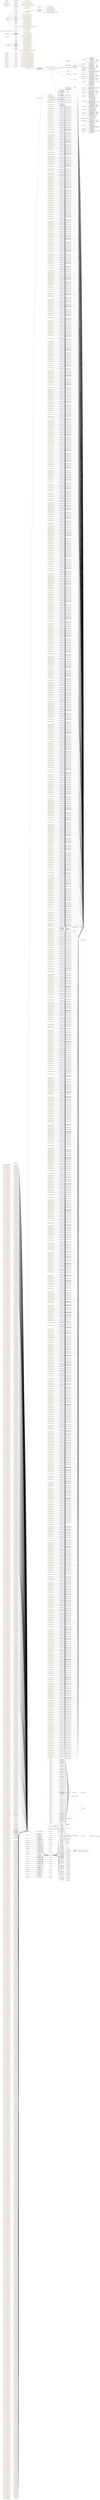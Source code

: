 digraph ar2dtool_diagram { 
rankdir=LR;
size="1501"
node [shape = rectangle, color="orange"]; "https://www.bbc.co.uk/ontologies/wildlife-ontology#Species" "foo@en:Squamata" "foo@en:Mammalia" "https://www.bbc.co.uk/ontologies/wildlife-ontology#Genus" "foo@en:Genus" "foo@en:Animalia" "foo@en:ObservableProperty" "foo@en:Sensor" "foo@en:Carnivora" "foo@en:Viverridae" "foo@en:Elephantidae" "foo@en:Species" "foo@en:Reptilia" "foo@en:Observation" "foo@en:Proboscidea" "foo@en:Chordata" "sosa:ObservableProperty" "sosa:FeatureOfInterest" "sosa:Actuation" "sosa:Platform" "sosa:ActuatableProperty" "sosa:Actuator" "sosa:Observation" "sosa:Sample" "time:TemporalEntity" "sosa:Sensor" "sosa:Sampling" "sosa:Procedure" "sosa:Result" "sosa:Sampler" ; /*classes style*/
	"https://w3id.org/def/foo#492SAT32" -> "foo@en:jasminGPS" [ label = "foo@en:madeBySensor" ];
	"https://w3id.org/def/foo#770SAT32" -> "foo@en:jasminGPS" [ label = "foo@en:madeBySensor" ];
	"https://w3id.org/def/foo#893SAT32" -> "foo@en:jasminGPS" [ label = "foo@en:madeBySensor" ];
	"foo@en:lianasObservation1166" -> "foo@en:TreeSensor" [ label = "foo@en:madeBySensor" ];
	"foo@en:lianasObservation1166" -> "foo@en:Tree" [ label = "foo@en:hasFeatureOfInterest" ];
	"https://w3id.org/def/foo#124SAT32" -> "foo@en:jasminGPS" [ label = "foo@en:madeBySensor" ];
	"foo@en:SE20" -> "foo@en:SoilSensor" [ label = "foo@en:madeBySensor" ];
	"https://w3id.org/def/foo#247SAT32" -> "foo@en:jasminGPS" [ label = "foo@en:madeBySensor" ];
	"foo@en:lianasObservation3309" -> "foo@en:TreeSensor" [ label = "foo@en:madeBySensor" ];
	"foo@en:lianasObservation3309" -> "foo@en:Tree" [ label = "foo@en:hasFeatureOfInterest" ];
	"https://w3id.org/def/foo#402SAT32" -> "foo@en:jasminGPS" [ label = "foo@en:madeBySensor" ];
	"https://w3id.org/def/foo#525SAT32" -> "foo@en:jasminGPS" [ label = "foo@en:madeBySensor" ];
	"https://w3id.org/def/foo#648SAT32" -> "foo@en:jasminGPS" [ label = "foo@en:madeBySensor" ];
	"foo@en:lianasObservation1179" -> "foo@en:TreeSensor" [ label = "foo@en:madeBySensor" ];
	"foo@en:lianasObservation1179" -> "foo@en:Tree" [ label = "foo@en:hasFeatureOfInterest" ];
	"https://w3id.org/def/foo#803SAT32" -> "foo@en:jasminGPS" [ label = "foo@en:madeBySensor" ];
	"foo@en:lianasObservation2035" -> "foo@en:Tree" [ label = "foo@en:hasFeatureOfInterest" ];
	"foo@en:lianasObservation2035" -> "foo@en:TreeSensor" [ label = "foo@en:madeBySensor" ];
	"foo@en:lianasObservation944" -> "foo@en:TreeSensor" [ label = "foo@en:madeBySensor" ];
	"foo@en:lianasObservation944" -> "foo@en:Tree" [ label = "foo@en:hasFeatureOfInterest" ];
	"https://w3id.org/def/foo#232SAT32" -> "foo@en:jasminGPS" [ label = "foo@en:madeBySensor" ];
	"foo@en:lianasObservation2048" -> "foo@en:TreeSensor" [ label = "foo@en:madeBySensor" ];
	"foo@en:lianasObservation2048" -> "foo@en:Tree" [ label = "foo@en:hasFeatureOfInterest" ];
	"foo@en:lianasObservation485" -> "foo@en:Tree" [ label = "foo@en:hasFeatureOfInterest" ];
	"foo@en:lianasObservation485" -> "foo@en:TreeSensor" [ label = "foo@en:madeBySensor" ];
	"foo@en:lianasObservation2342" -> "foo@en:TreeSensor" [ label = "foo@en:madeBySensor" ];
	"foo@en:lianasObservation2342" -> "foo@en:Tree" [ label = "foo@en:hasFeatureOfInterest" ];
	"https://w3id.org/def/foo#355SAT32" -> "foo@en:jasminGPS" [ label = "foo@en:madeBySensor" ];
	"https://w3id.org/def/foo#36SAT32" -> "foo@en:jasminGPS" [ label = "foo@en:madeBySensor" ];
	"https://w3id.org/def/foo#478SAT32" -> "foo@en:jasminGPS" [ label = "foo@en:madeBySensor" ];
	"https://w3id.org/def/foo#633SAT32" -> "foo@en:jasminGPS" [ label = "foo@en:madeBySensor" ];
	"https://w3id.org/def/foo#756SAT32" -> "foo@en:jasminGPS" [ label = "foo@en:madeBySensor" ];
	"https://w3id.org/def/foo#879SAT32" -> "foo@en:jasminGPS" [ label = "foo@en:madeBySensor" ];
	"foo@en:lianasObservation245" -> "foo@en:TreeSensor" [ label = "foo@en:madeBySensor" ];
	"foo@en:lianasObservation245" -> "foo@en:Tree" [ label = "foo@en:hasFeatureOfInterest" ];
	"https://w3id.org/def/foo#185SAT32" -> "foo@en:jasminGPS" [ label = "foo@en:madeBySensor" ];
	"foo@en:lianasObservation2190" -> "foo@en:Tree" [ label = "foo@en:hasFeatureOfInterest" ];
	"foo@en:lianasObservation2190" -> "foo@en:TreeSensor" [ label = "foo@en:madeBySensor" ];
	"foo@en:lianasObservation1081" -> "foo@en:TreeSensor" [ label = "foo@en:madeBySensor" ];
	"foo@en:lianasObservation1081" -> "foo@en:Tree" [ label = "foo@en:hasFeatureOfInterest" ];
	"https://w3id.org/def/foo#21SAT32" -> "foo@en:jasminGPS" [ label = "foo@en:madeBySensor" ];
	"https://w3id.org/def/foo#463SAT32" -> "foo@en:jasminGPS" [ label = "foo@en:madeBySensor" ];
	"https://w3id.org/def/foo#586SAT32" -> "foo@en:jasminGPS" [ label = "foo@en:madeBySensor" ];
	"foo@en:lianasObservation1006" -> "foo@en:Tree" [ label = "foo@en:hasFeatureOfInterest" ];
	"foo@en:lianasObservation1006" -> "foo@en:TreeSensor" [ label = "foo@en:madeBySensor" ];
	"https://w3id.org/def/foo#864SAT32" -> "foo@en:jasminGPS" [ label = "foo@en:madeBySensor" ];
	"https://w3id.org/def/foo#218SAT32" -> "foo@en:jasminGPS" [ label = "foo@en:madeBySensor" ];
	"foo@en:lianasObservation2675" -> "foo@en:Tree" [ label = "foo@en:hasFeatureOfInterest" ];
	"foo@en:lianasObservation2675" -> "foo@en:TreeSensor" [ label = "foo@en:madeBySensor" ];
	"foo@en:lianasObservation3531" -> "foo@en:Tree" [ label = "foo@en:hasFeatureOfInterest" ];
	"foo@en:lianasObservation3531" -> "foo@en:TreeSensor" [ label = "foo@en:madeBySensor" ];
	"foo@en:lianasObservation1566" -> "foo@en:Tree" [ label = "foo@en:hasFeatureOfInterest" ];
	"foo@en:lianasObservation1566" -> "foo@en:TreeSensor" [ label = "foo@en:madeBySensor" ];
	"foo@en:lianasObservation2422" -> "foo@en:Tree" [ label = "foo@en:hasFeatureOfInterest" ];
	"foo@en:lianasObservation2422" -> "foo@en:TreeSensor" [ label = "foo@en:madeBySensor" ];
	"foo@en:lianasObservation1860" -> "foo@en:TreeSensor" [ label = "foo@en:madeBySensor" ];
	"foo@en:lianasObservation1860" -> "foo@en:Tree" [ label = "foo@en:hasFeatureOfInterest" ];
	"https://w3id.org/def/foo#619SAT32" -> "foo@en:jasminGPS" [ label = "foo@en:madeBySensor" ];
	"https://w3id.org/def/foo#293SAT32" -> "foo@en:jasminGPS" [ label = "foo@en:madeBySensor" ];
	"https://w3id.org/def/foo#97SAT32" -> "foo@en:jasminGPS" [ label = "foo@en:madeBySensor" ];
	"foo@en:lianasObservation1873" -> "foo@en:TreeSensor" [ label = "foo@en:madeBySensor" ];
	"foo@en:lianasObservation1873" -> "foo@en:Tree" [ label = "foo@en:hasFeatureOfInterest" ];
	"https://w3id.org/def/foo#694SAT32" -> "foo@en:jasminGPS" [ label = "foo@en:madeBySensor" ];
	"foo@en:lianasObservation872" -> "foo@en:Tree" [ label = "foo@en:hasFeatureOfInterest" ];
	"foo@en:lianasObservation872" -> "foo@en:TreeSensor" [ label = "foo@en:madeBySensor" ];
	"foo@en:Image" -> "http://w3id.org/def/foo#" [ label = "rdfs:definedBy" ];
	"foo@en:lianasObservation1326" -> "foo@en:TreeSensor" [ label = "foo@en:madeBySensor" ];
	"foo@en:lianasObservation1326" -> "foo@en:Tree" [ label = "foo@en:hasFeatureOfInterest" ];
	"foo@en:lianasObservation2907" -> "foo@en:Tree" [ label = "foo@en:hasFeatureOfInterest" ];
	"foo@en:lianasObservation2907" -> "foo@en:TreeSensor" [ label = "foo@en:madeBySensor" ];
	"https://w3id.org/def/foo#326SAT32" -> "foo@en:jasminGPS" [ label = "foo@en:madeBySensor" ];
	"foo@en:lianasObservation2270" -> "foo@en:Tree" [ label = "foo@en:hasFeatureOfInterest" ];
	"foo@en:lianasObservation2270" -> "foo@en:TreeSensor" [ label = "foo@en:madeBySensor" ];
	"foo@en:lianasObservation160" -> "foo@en:Tree" [ label = "foo@en:hasFeatureOfInterest" ];
	"foo@en:lianasObservation160" -> "foo@en:TreeSensor" [ label = "foo@en:madeBySensor" ];
	"https://w3id.org/def/foo#449SAT32" -> "foo@en:jasminGPS" [ label = "foo@en:madeBySensor" ];
	"https://w3id.org/def/foo#201SAT32" -> "foo@en:jasminGPS" [ label = "foo@en:madeBySensor" ];
	"foo@en:lianasObservation2995" -> "foo@en:Tree" [ label = "foo@en:hasFeatureOfInterest" ];
	"foo@en:lianasObservation2995" -> "foo@en:TreeSensor" [ label = "foo@en:madeBySensor" ];
	"https://w3id.org/def/foo#727SAT32" -> "foo@en:jasminGPS" [ label = "foo@en:madeBySensor" ];
	"https://w3id.org/def/foo#82SAT32" -> "foo@en:jasminGPS" [ label = "foo@en:madeBySensor" ];
	"foo@en:Species" -> "https://www.bbc.co.uk/ontologies/wildlife-ontology#Species" [ label = "owl:sameAs" ];
	"https://w3id.org/def/foo#602SAT32" -> "foo@en:jasminGPS" [ label = "foo@en:madeBySensor" ];
	"foo@en:lianasObservation173" -> "foo@en:TreeSensor" [ label = "foo@en:madeBySensor" ];
	"foo@en:lianasObservation173" -> "foo@en:Tree" [ label = "foo@en:hasFeatureOfInterest" ];
	"foo@en:lianasObservation1174" -> "foo@en:TreeSensor" [ label = "foo@en:madeBySensor" ];
	"foo@en:lianasObservation1174" -> "foo@en:Tree" [ label = "foo@en:hasFeatureOfInterest" ];
	"foo@en:lianasObservation898" -> "foo@en:TreeSensor" [ label = "foo@en:madeBySensor" ];
	"foo@en:lianasObservation898" -> "foo@en:Tree" [ label = "foo@en:hasFeatureOfInterest" ];
	"foo@en:lianasObservation3864" -> "foo@en:Tree" [ label = "foo@en:hasFeatureOfInterest" ];
	"foo@en:lianasObservation3864" -> "foo@en:TreeSensor" [ label = "foo@en:madeBySensor" ];
	"https://w3id.org/def/foo#156SAT32" -> "foo@en:jasminGPS" [ label = "foo@en:madeBySensor" ];
	"foo@en:SE3" -> "foo@en:SoilSensor" [ label = "foo@en:madeBySensor" ];
	"https://w3id.org/def/foo#279SAT32" -> "foo@en:jasminGPS" [ label = "foo@en:madeBySensor" ];
	"foo@en:lianasObservation2590" -> "foo@en:TreeSensor" [ label = "foo@en:madeBySensor" ];
	"foo@en:lianasObservation2590" -> "foo@en:Tree" [ label = "foo@en:hasFeatureOfInterest" ];
	"https://w3id.org/def/foo#557SAT32" -> "foo@en:jasminGPS" [ label = "foo@en:madeBySensor" ];
	"foo@en:lianasObservation1481" -> "foo@en:TreeSensor" [ label = "foo@en:madeBySensor" ];
	"foo@en:lianasObservation1481" -> "foo@en:Tree" [ label = "foo@en:hasFeatureOfInterest" ];
	"https://w3id.org/def/foo#432SAT32" -> "foo@en:jasminGPS" [ label = "foo@en:madeBySensor" ];
	"foo@en:lianasObservation3624" -> "foo@en:TreeSensor" [ label = "foo@en:madeBySensor" ];
	"foo@en:lianasObservation3624" -> "foo@en:Tree" [ label = "foo@en:hasFeatureOfInterest" ];
	"https://w3id.org/def/foo#710SAT32" -> "foo@en:jasminGPS" [ label = "foo@en:madeBySensor" ];
	"foo@en:lianasObservation3165" -> "foo@en:TreeSensor" [ label = "foo@en:madeBySensor" ];
	"foo@en:lianasObservation3165" -> "foo@en:Tree" [ label = "foo@en:hasFeatureOfInterest" ];
	"https://w3id.org/def/foo#833SAT32" -> "foo@en:jasminGPS" [ label = "foo@en:madeBySensor" ];
	"foo@en:lianasObservation240" -> "foo@en:TreeSensor" [ label = "foo@en:madeBySensor" ];
	"foo@en:lianasObservation240" -> "foo@en:Tree" [ label = "foo@en:hasFeatureOfInterest" ];
	"https://w3id.org/def/foo#387SAT32" -> "foo@en:jasminGPS" [ label = "foo@en:madeBySensor" ];
	"foo@en:MS25" -> "foo@en:SoilSensor" [ label = "foo@en:madeBySensor" ];
	"https://w3id.org/def/foo#68SAT32" -> "foo@en:jasminGPS" [ label = "foo@en:madeBySensor" ];
	"foo@en:lianasObservation712" -> "foo@en:Tree" [ label = "foo@en:hasFeatureOfInterest" ];
	"foo@en:lianasObservation712" -> "foo@en:TreeSensor" [ label = "foo@en:madeBySensor" ];
	"https://w3id.org/def/foo#262SAT32" -> "foo@en:jasminGPS" [ label = "foo@en:madeBySensor" ];
	"https://w3id.org/def/foo#665SAT32" -> "foo@en:jasminGPS" [ label = "foo@en:madeBySensor" ];
	"https://w3id.org/def/foo#788SAT32" -> "foo@en:jasminGPS" [ label = "foo@en:madeBySensor" ];
	"https://w3id.org/def/foo#540SAT32" -> "foo@en:jasminGPS" [ label = "foo@en:madeBySensor" ];
	"https://w3id.org/def/foo#663SAT32" -> "foo@en:jasminGPS" [ label = "foo@en:madeBySensor" ];
	"foo@en:lianasObservation2670" -> "foo@en:Tree" [ label = "foo@en:hasFeatureOfInterest" ];
	"foo@en:lianasObservation2670" -> "foo@en:TreeSensor" [ label = "foo@en:madeBySensor" ];
	"foo@en:lianasObservation1014" -> "foo@en:TreeSensor" [ label = "foo@en:madeBySensor" ];
	"foo@en:lianasObservation1014" -> "foo@en:Tree" [ label = "foo@en:hasFeatureOfInterest" ];
	"https://w3id.org/def/foo#53SAT32" -> "foo@en:jasminGPS" [ label = "foo@en:madeBySensor" ];
	"foo@en:lianasObservation738" -> "foo@en:Tree" [ label = "foo@en:hasFeatureOfInterest" ];
	"foo@en:lianasObservation738" -> "foo@en:TreeSensor" [ label = "foo@en:madeBySensor" ];
	"https://w3id.org/def/foo#495SAT32" -> "foo@en:jasminGPS" [ label = "foo@en:madeBySensor" ];
	"foo@en:lianasObservation3704" -> "foo@en:TreeSensor" [ label = "foo@en:madeBySensor" ];
	"foo@en:lianasObservation3704" -> "foo@en:Tree" [ label = "foo@en:hasFeatureOfInterest" ];
	"https://w3id.org/def/foo#370SAT32" -> "foo@en:jasminGPS" [ label = "foo@en:madeBySensor" ];
	"NULL" -> "https://orcid.org/0000-0002-0190-3346" [ label = "so:identifier" ];
	"NULL" -> "https://profiles.cardiff.ac.uk/staff/goossensbr" [ label = "foaf:homepage" ];
	"NULL" -> "https://orcid.org/0000-0003-3597-2646" [ label = "so:identifier" ];
	"NULL" -> "https://profiles.cardiff.ac.uk/staff/orozco-terwengelpa" [ label = "foaf:homepage" ];
	"NULL" -> "https://profiles.cardiff.ac.uk/staff/ranaof" [ label = "foaf:homepage" ];
	"NULL" -> "https://profiles.cardiff.ac.uk/staff/pererac" [ label = "foaf:homepage" ];
	"NULL" -> "https://orcid.org/0000-0002-2998-5056" [ label = "so:identifier" ];
	"NULL" -> "https://orcid.org/0000-0003-2360-4643" [ label = "so:identifier" ];
	"NULL" -> "https://www.cardiff.ac.uk/people/research-students/view/2501164-hamed-naeima" [ label = "foaf:homepage" ];
	"NULL" -> "https://orcid.org/0000-0002-7951-4148" [ label = "so:identifier" ];
	"foo@en:lianasObservation3498" -> "foo@en:Tree" [ label = "foo@en:hasFeatureOfInterest" ];
	"foo@en:lianasObservation3498" -> "foo@en:TreeSensor" [ label = "foo@en:madeBySensor" ];
	"foo@en:lianasObservation17" -> "foo@en:Tree" [ label = "foo@en:hasFeatureOfInterest" ];
	"foo@en:lianasObservation17" -> "foo@en:TreeSensor" [ label = "foo@en:madeBySensor" ];
	"foo@en:lianasObservation2136" -> "foo@en:TreeSensor" [ label = "foo@en:madeBySensor" ];
	"foo@en:lianasObservation2136" -> "foo@en:Tree" [ label = "foo@en:hasFeatureOfInterest" ];
	"https://w3id.org/def/foo#493SAT32" -> "foo@en:jasminGPS" [ label = "foo@en:madeBySensor" ];
	"https://w3id.org/def/foo#896SAT32" -> "foo@en:jasminGPS" [ label = "foo@en:madeBySensor" ];
	"https://w3id.org/def/foo#771SAT32" -> "foo@en:jasminGPS" [ label = "foo@en:madeBySensor" ];
	"foo@en:lianasObservation1321" -> "foo@en:TreeSensor" [ label = "foo@en:madeBySensor" ];
	"foo@en:lianasObservation1321" -> "foo@en:Tree" [ label = "foo@en:hasFeatureOfInterest" ];
	"foo@en:SBN24" -> "foo@en:SoilSensor" [ label = "foo@en:madeBySensor" ];
	"foo@en:lianasObservation2608" -> "foo@en:TreeSensor" [ label = "foo@en:madeBySensor" ];
	"foo@en:lianasObservation2608" -> "foo@en:Tree" [ label = "foo@en:hasFeatureOfInterest" ];
	"https://w3id.org/def/foo#125SAT32" -> "foo@en:jasminGPS" [ label = "foo@en:madeBySensor" ];
	"https://w3id.org/def/foo#403SAT32" -> "foo@en:jasminGPS" [ label = "foo@en:madeBySensor" ];
	"https://w3id.org/def/foo#526SAT32" -> "foo@en:jasminGPS" [ label = "foo@en:madeBySensor" ];
	"foo@en:lianasObservation1334" -> "foo@en:TreeSensor" [ label = "foo@en:madeBySensor" ];
	"foo@en:lianasObservation1334" -> "foo@en:Tree" [ label = "foo@en:hasFeatureOfInterest" ];
	"foo@en:lianasObservation3093" -> "foo@en:Tree" [ label = "foo@en:hasFeatureOfInterest" ];
	"foo@en:lianasObservation3093" -> "foo@en:TreeSensor" [ label = "foo@en:madeBySensor" ];
	"https://w3id.org/def/foo#804SAT32" -> "foo@en:jasminGPS" [ label = "foo@en:madeBySensor" ];
	"https://w3id.org/def/foo#110SAT32" -> "foo@en:jasminGPS" [ label = "foo@en:madeBySensor" ];
	"foo@en:lianasObservation893" -> "foo@en:TreeSensor" [ label = "foo@en:madeBySensor" ];
	"foo@en:lianasObservation893" -> "foo@en:Tree" [ label = "foo@en:hasFeatureOfInterest" ];
	"foo@en:lianasObservation1347" -> "foo@en:TreeSensor" [ label = "foo@en:madeBySensor" ];
	"foo@en:lianasObservation1347" -> "foo@en:Tree" [ label = "foo@en:hasFeatureOfInterest" ];
	"https://w3id.org/def/foo#39SAT32" -> "foo@en:jasminGPS" [ label = "foo@en:madeBySensor" ];
	"foo@en:lianasObservation2750" -> "foo@en:TreeSensor" [ label = "foo@en:madeBySensor" ];
	"foo@en:lianasObservation2750" -> "foo@en:Tree" [ label = "foo@en:hasFeatureOfInterest" ];
	"https://w3id.org/def/foo#233SAT32" -> "foo@en:jasminGPS" [ label = "foo@en:madeBySensor" ];
	"foo@en:lianasObservation2928" -> "foo@en:Tree" [ label = "foo@en:hasFeatureOfInterest" ];
	"foo@en:lianasObservation2928" -> "foo@en:TreeSensor" [ label = "foo@en:madeBySensor" ];
	"foo@en:lianasObservation181" -> "foo@en:TreeSensor" [ label = "foo@en:madeBySensor" ];
	"foo@en:lianasObservation181" -> "foo@en:Tree" [ label = "foo@en:hasFeatureOfInterest" ];
	"foo@en:lianasObservation818" -> "foo@en:Tree" [ label = "foo@en:hasFeatureOfInterest" ];
	"foo@en:lianasObservation818" -> "foo@en:TreeSensor" [ label = "foo@en:madeBySensor" ];
	"https://w3id.org/def/foo#759SAT32" -> "foo@en:jasminGPS" [ label = "foo@en:madeBySensor" ];
	"https://w3id.org/def/foo#356SAT32" -> "foo@en:jasminGPS" [ label = "foo@en:madeBySensor" ];
	"foo@en:lianasObservation1182" -> "foo@en:Tree" [ label = "foo@en:hasFeatureOfInterest" ];
	"foo@en:lianasObservation1182" -> "foo@en:TreeSensor" [ label = "foo@en:madeBySensor" ];
	"https://w3id.org/def/foo#511SAT32" -> "foo@en:jasminGPS" [ label = "foo@en:madeBySensor" ];
	"foo@en:lianasObservation359" -> "foo@en:Tree" [ label = "foo@en:hasFeatureOfInterest" ];
	"foo@en:lianasObservation359" -> "foo@en:TreeSensor" [ label = "foo@en:madeBySensor" ];
	"https://w3id.org/def/foo#634SAT32" -> "foo@en:jasminGPS" [ label = "foo@en:madeBySensor" ];
	"foo@en:lianasObservation3872" -> "foo@en:TreeSensor" [ label = "foo@en:madeBySensor" ];
	"foo@en:lianasObservation3872" -> "foo@en:Tree" [ label = "foo@en:hasFeatureOfInterest" ];
	"foo@en:lianasObservation1107" -> "foo@en:TreeSensor" [ label = "foo@en:madeBySensor" ];
	"foo@en:lianasObservation1107" -> "foo@en:Tree" [ label = "foo@en:hasFeatureOfInterest" ];
	"https://w3id.org/def/foo#757SAT32" -> "foo@en:jasminGPS" [ label = "foo@en:madeBySensor" ];
	"foo@en:lianasObservation3338" -> "foo@en:TreeSensor" [ label = "foo@en:madeBySensor" ];
	"foo@en:lianasObservation3338" -> "foo@en:Tree" [ label = "foo@en:hasFeatureOfInterest" ];
	"foo@en:lianasObservation1667" -> "foo@en:Tree" [ label = "foo@en:hasFeatureOfInterest" ];
	"foo@en:lianasObservation1667" -> "foo@en:TreeSensor" [ label = "foo@en:madeBySensor" ];
	"https://w3id.org/def/foo#341SAT32" -> "foo@en:jasminGPS" [ label = "foo@en:madeBySensor" ];
	"https://w3id.org/def/foo#186SAT32" -> "foo@en:jasminGPS" [ label = "foo@en:madeBySensor" ];
	"https://w3id.org/def/foo#589SAT32" -> "foo@en:jasminGPS" [ label = "foo@en:madeBySensor" ];
	"foo@en:lianasObservation1414" -> "foo@en:TreeSensor" [ label = "foo@en:madeBySensor" ];
	"foo@en:lianasObservation1414" -> "foo@en:Tree" [ label = "foo@en:hasFeatureOfInterest" ];
	"https://w3id.org/def/foo#22SAT32" -> "foo@en:jasminGPS" [ label = "foo@en:madeBySensor" ];
	"https://w3id.org/def/foo#464SAT32" -> "foo@en:jasminGPS" [ label = "foo@en:madeBySensor" ];
	"https://w3id.org/def/foo#742SAT32" -> "foo@en:jasminGPS" [ label = "foo@en:madeBySensor" ];
	"foo@en:lianasObservation2789" -> "foo@en:Tree" [ label = "foo@en:hasFeatureOfInterest" ];
	"foo@en:lianasObservation2789" -> "foo@en:TreeSensor" [ label = "foo@en:madeBySensor" ];
	"foo@en:lianasObservation2536" -> "foo@en:Tree" [ label = "foo@en:hasFeatureOfInterest" ];
	"foo@en:lianasObservation2536" -> "foo@en:TreeSensor" [ label = "foo@en:madeBySensor" ];
	"https://w3id.org/def/foo#865SAT32" -> "foo@en:jasminGPS" [ label = "foo@en:madeBySensor" ];
	"sosa:isSampleOf" -> "sosa:FeatureOfInterest" [ label = "schema:rangeIncludes" ];
	"sosa:isSampleOf" -> "sosa:Sample" [ label = "schema:domainIncludes" ];
	"foo@en:lianasObservation1427" -> "foo@en:TreeSensor" [ label = "foo@en:madeBySensor" ];
	"foo@en:lianasObservation1427" -> "foo@en:Tree" [ label = "foo@en:hasFeatureOfInterest" ];
	"foo@en:lianasObservation1721" -> "foo@en:TreeSensor" [ label = "foo@en:madeBySensor" ];
	"foo@en:lianasObservation1721" -> "foo@en:Tree" [ label = "foo@en:hasFeatureOfInterest" ];
	"https://w3id.org/def/foo#219SAT32" -> "foo@en:jasminGPS" [ label = "foo@en:madeBySensor" ];
	"foo@en:lianasObservation3186" -> "foo@en:Tree" [ label = "foo@en:hasFeatureOfInterest" ];
	"foo@en:lianasObservation3186" -> "foo@en:TreeSensor" [ label = "foo@en:madeBySensor" ];
	"foo@en:DV124" -> "foo@en:SoilSensor" [ label = "foo@en:madeBySensor" ];
	"https://w3id.org/def/foo#171SAT32" -> "foo@en:jasminGPS" [ label = "foo@en:madeBySensor" ];
	"https://w3id.org/def/foo#294SAT32" -> "foo@en:jasminGPS" [ label = "foo@en:madeBySensor" ];
	"foo@en:lianasObservation1734" -> "foo@en:Tree" [ label = "foo@en:hasFeatureOfInterest" ];
	"foo@en:lianasObservation1734" -> "foo@en:TreeSensor" [ label = "foo@en:madeBySensor" ];
	"https://w3id.org/def/foo#572SAT32" -> "foo@en:jasminGPS" [ label = "foo@en:madeBySensor" ];
	"https://w3id.org/def/foo#695SAT32" -> "foo@en:jasminGPS" [ label = "foo@en:madeBySensor" ];
	"foo@en:lianasObservation3240" -> "foo@en:Tree" [ label = "foo@en:hasFeatureOfInterest" ];
	"foo@en:lianasObservation3240" -> "foo@en:TreeSensor" [ label = "foo@en:madeBySensor" ];
	"https://w3id.org/def/foo#850SAT32" -> "foo@en:jasminGPS" [ label = "foo@en:madeBySensor" ];
	"foo@en:lianasObservation2131" -> "foo@en:TreeSensor" [ label = "foo@en:madeBySensor" ];
	"foo@en:lianasObservation2131" -> "foo@en:Tree" [ label = "foo@en:hasFeatureOfInterest" ];
	"foo@en:lianasObservation1022" -> "foo@en:Tree" [ label = "foo@en:hasFeatureOfInterest" ];
	"foo@en:lianasObservation1022" -> "foo@en:TreeSensor" [ label = "foo@en:madeBySensor" ];
	"https://w3id.org/def/foo#204SAT32" -> "foo@en:jasminGPS" [ label = "foo@en:madeBySensor" ];
	"foo@en:lianasObservation2309" -> "foo@en:Tree" [ label = "foo@en:hasFeatureOfInterest" ];
	"foo@en:lianasObservation2309" -> "foo@en:TreeSensor" [ label = "foo@en:madeBySensor" ];
	"https://w3id.org/def/foo#327SAT32" -> "foo@en:jasminGPS" [ label = "foo@en:madeBySensor" ];
	"https://w3id.org/def/foo#605SAT32" -> "foo@en:jasminGPS" [ label = "foo@en:madeBySensor" ];
	"foo@en:lianasObservation3253" -> "foo@en:Tree" [ label = "foo@en:hasFeatureOfInterest" ];
	"foo@en:lianasObservation3253" -> "foo@en:TreeSensor" [ label = "foo@en:madeBySensor" ];
	"https://w3id.org/def/foo#728SAT32" -> "foo@en:jasminGPS" [ label = "foo@en:madeBySensor" ];
	"https://w3id.org/def/foo#83SAT32" -> "foo@en:jasminGPS" [ label = "foo@en:madeBySensor" ];
	"https://w3id.org/def/foo#680SAT32" -> "foo@en:jasminGPS" [ label = "foo@en:madeBySensor" ];
	"foo@en:lianasObservation1507" -> "foo@en:Tree" [ label = "foo@en:hasFeatureOfInterest" ];
	"foo@en:lianasObservation1507" -> "foo@en:TreeSensor" [ label = "foo@en:madeBySensor" ];
	"foo@en:lianasObservation800" -> "foo@en:TreeSensor" [ label = "foo@en:madeBySensor" ];
	"foo@en:lianasObservation800" -> "foo@en:Tree" [ label = "foo@en:hasFeatureOfInterest" ];
	"foo@en:lianasObservation3266" -> "foo@en:Tree" [ label = "foo@en:hasFeatureOfInterest" ];
	"foo@en:lianasObservation3266" -> "foo@en:TreeSensor" [ label = "foo@en:madeBySensor" ];
	"https://w3id.org/def/foo#157SAT32" -> "foo@en:jasminGPS" [ label = "foo@en:madeBySensor" ];
	"https://w3id.org/def/foo#312SAT32" -> "foo@en:jasminGPS" [ label = "foo@en:madeBySensor" ];
	"foo@en:lianasObservation3738" -> "foo@en:Tree" [ label = "foo@en:hasFeatureOfInterest" ];
	"foo@en:lianasObservation3738" -> "foo@en:TreeSensor" [ label = "foo@en:madeBySensor" ];
	"https://w3id.org/def/foo#435SAT32" -> "foo@en:jasminGPS" [ label = "foo@en:madeBySensor" ];
	"https://w3id.org/def/foo#558SAT32" -> "foo@en:jasminGPS" [ label = "foo@en:madeBySensor" ];
	"https://w3id.org/def/foo#713SAT32" -> "foo@en:jasminGPS" [ label = "foo@en:madeBySensor" ];
	"foo@en:lianasObservation3279" -> "foo@en:Tree" [ label = "foo@en:hasFeatureOfInterest" ];
	"foo@en:lianasObservation3279" -> "foo@en:TreeSensor" [ label = "foo@en:madeBySensor" ];
	"https://w3id.org/def/foo#836SAT32" -> "foo@en:jasminGPS" [ label = "foo@en:madeBySensor" ];
	"foo@en:lianasObservation3320" -> "foo@en:TreeSensor" [ label = "foo@en:madeBySensor" ];
	"foo@en:lianasObservation3320" -> "foo@en:Tree" [ label = "foo@en:hasFeatureOfInterest" ];
	"foo@en:aqeelaGPS" -> "foo@en:GPSObservation" [ label = "foo@en:observes" ];
	"foo@en:aqeelaGPS" -> "foo@en:Aqeela" [ label = "foo@en:hasFeatureOfInterest" ];
	"foo@en:lianasObservation826" -> "foo@en:Tree" [ label = "foo@en:hasFeatureOfInterest" ];
	"foo@en:lianasObservation826" -> "foo@en:TreeSensor" [ label = "foo@en:madeBySensor" ];
	"https://w3id.org/def/foo#142SAT32" -> "foo@en:jasminGPS" [ label = "foo@en:madeBySensor" ];
	"https://w3id.org/def/foo#265SAT32" -> "foo@en:jasminGPS" [ label = "foo@en:madeBySensor" ];
	"https://w3id.org/def/foo#388SAT32" -> "foo@en:jasminGPS" [ label = "foo@en:madeBySensor" ];
	"foo@en:lianasObservation661" -> "foo@en:TreeSensor" [ label = "foo@en:madeBySensor" ];
	"foo@en:lianasObservation661" -> "foo@en:Tree" [ label = "foo@en:hasFeatureOfInterest" ];
	"https://w3id.org/def/foo#543SAT32" -> "foo@en:jasminGPS" [ label = "foo@en:madeBySensor" ];
	"https://w3id.org/def/foo#666SAT32" -> "foo@en:jasminGPS" [ label = "foo@en:madeBySensor" ];
	"foo@en:lianasObservation839" -> "foo@en:Tree" [ label = "foo@en:hasFeatureOfInterest" ];
	"foo@en:lianasObservation839" -> "foo@en:TreeSensor" [ label = "foo@en:madeBySensor" ];
	"https://w3id.org/def/foo#821SAT32" -> "foo@en:jasminGPS" [ label = "foo@en:madeBySensor" ];
	"foo@en:lianasObservation3599" -> "foo@en:Tree" [ label = "foo@en:hasFeatureOfInterest" ];
	"foo@en:lianasObservation3599" -> "foo@en:TreeSensor" [ label = "foo@en:madeBySensor" ];
	"https://w3id.org/def/foo#789SAT32" -> "foo@en:jasminGPS" [ label = "foo@en:madeBySensor" ];
	"foo@en:lianasObservation3346" -> "foo@en:TreeSensor" [ label = "foo@en:madeBySensor" ];
	"foo@en:lianasObservation3346" -> "foo@en:Tree" [ label = "foo@en:hasFeatureOfInterest" ];
	"foo@en:lianasObservation3893" -> "foo@en:Tree" [ label = "foo@en:hasFeatureOfInterest" ];
	"foo@en:lianasObservation3893" -> "foo@en:TreeSensor" [ label = "foo@en:madeBySensor" ];
	"foo@en:lianasObservation674" -> "foo@en:TreeSensor" [ label = "foo@en:madeBySensor" ];
	"foo@en:lianasObservation674" -> "foo@en:Tree" [ label = "foo@en:hasFeatureOfInterest" ];
	"foo@en:lianasObservation1675" -> "foo@en:Tree" [ label = "foo@en:hasFeatureOfInterest" ];
	"foo@en:lianasObservation1675" -> "foo@en:TreeSensor" [ label = "foo@en:madeBySensor" ];
	"https://w3id.org/def/foo#373SAT32" -> "foo@en:jasminGPS" [ label = "foo@en:madeBySensor" ];
	"https://w3id.org/def/foo#54SAT32" -> "foo@en:jasminGPS" [ label = "foo@en:madeBySensor" ];
	"foo@en:lianasObservation2797" -> "foo@en:Tree" [ label = "foo@en:hasFeatureOfInterest" ];
	"foo@en:lianasObservation2797" -> "foo@en:TreeSensor" [ label = "foo@en:madeBySensor" ];
	"https://w3id.org/def/foo#496SAT32" -> "foo@en:jasminGPS" [ label = "foo@en:madeBySensor" ];
	"foo@en:lianasObservation1688" -> "foo@en:Tree" [ label = "foo@en:hasFeatureOfInterest" ];
	"foo@en:lianasObservation1688" -> "foo@en:TreeSensor" [ label = "foo@en:madeBySensor" ];
	"https://w3id.org/def/foo#651SAT32" -> "foo@en:jasminGPS" [ label = "foo@en:madeBySensor" ];
	"foo@en:lianasObservation3400" -> "foo@en:Tree" [ label = "foo@en:hasFeatureOfInterest" ];
	"foo@en:lianasObservation3400" -> "foo@en:TreeSensor" [ label = "foo@en:madeBySensor" ];
	"https://w3id.org/def/foo#774SAT32" -> "foo@en:jasminGPS" [ label = "foo@en:madeBySensor" ];
	"foo@en:lianasObservation3194" -> "foo@en:TreeSensor" [ label = "foo@en:madeBySensor" ];
	"foo@en:lianasObservation3194" -> "foo@en:Tree" [ label = "foo@en:hasFeatureOfInterest" ];
	"https://w3id.org/def/foo#897SAT32" -> "foo@en:jasminGPS" [ label = "foo@en:madeBySensor" ];
	"https://w3id.org/def/foo#128SAT32" -> "foo@en:jasminGPS" [ label = "foo@en:madeBySensor" ];
	"foo@en:lianasObservation3119" -> "foo@en:TreeSensor" [ label = "foo@en:madeBySensor" ];
	"foo@en:lianasObservation3119" -> "foo@en:Tree" [ label = "foo@en:hasFeatureOfInterest" ];
	"https://w3id.org/def/foo#406SAT32" -> "foo@en:jasminGPS" [ label = "foo@en:madeBySensor" ];
	"foo@en:lianasObservation2557" -> "foo@en:Tree" [ label = "foo@en:hasFeatureOfInterest" ];
	"foo@en:lianasObservation2557" -> "foo@en:TreeSensor" [ label = "foo@en:madeBySensor" ];
	"foo@en:lianasObservation994" -> "foo@en:Tree" [ label = "foo@en:hasFeatureOfInterest" ];
	"foo@en:lianasObservation994" -> "foo@en:TreeSensor" [ label = "foo@en:madeBySensor" ];
	"foo@en:lianasObservation2304" -> "foo@en:Tree" [ label = "foo@en:hasFeatureOfInterest" ];
	"foo@en:lianasObservation2304" -> "foo@en:TreeSensor" [ label = "foo@en:madeBySensor" ];
	"https://w3id.org/def/foo#529SAT32" -> "foo@en:jasminGPS" [ label = "foo@en:madeBySensor" ];
	"foo@en:lianasObservation741" -> "foo@en:Tree" [ label = "foo@en:hasFeatureOfInterest" ];
	"foo@en:lianasObservation741" -> "foo@en:TreeSensor" [ label = "foo@en:madeBySensor" ];
	"https://w3id.org/def/foo#807SAT32" -> "foo@en:jasminGPS" [ label = "foo@en:madeBySensor" ];
	"https://w3id.org/def/foo#481SAT32" -> "foo@en:jasminGPS" [ label = "foo@en:madeBySensor" ];
	"foo@en:lianasObservation3426" -> "foo@en:TreeSensor" [ label = "foo@en:madeBySensor" ];
	"foo@en:lianasObservation3426" -> "foo@en:Tree" [ label = "foo@en:hasFeatureOfInterest" ];
	"foo@en:lianasObservation2317" -> "foo@en:Tree" [ label = "foo@en:hasFeatureOfInterest" ];
	"foo@en:lianasObservation2317" -> "foo@en:TreeSensor" [ label = "foo@en:madeBySensor" ];
	"https://w3id.org/def/foo#882SAT32" -> "foo@en:jasminGPS" [ label = "foo@en:madeBySensor" ];
	"foo@en:lianasObservation754" -> "foo@en:Tree" [ label = "foo@en:hasFeatureOfInterest" ];
	"foo@en:lianasObservation754" -> "foo@en:TreeSensor" [ label = "foo@en:madeBySensor" ];
	"foo@en:lianasObservation1755" -> "foo@en:TreeSensor" [ label = "foo@en:madeBySensor" ];
	"foo@en:lianasObservation1755" -> "foo@en:Tree" [ label = "foo@en:hasFeatureOfInterest" ];
	"https://w3id.org/def/foo#236SAT32" -> "foo@en:jasminGPS" [ label = "foo@en:madeBySensor" ];
	"foo@en:lianasObservation2152" -> "foo@en:TreeSensor" [ label = "foo@en:madeBySensor" ];
	"foo@en:lianasObservation2152" -> "foo@en:Tree" [ label = "foo@en:hasFeatureOfInterest" ];
	"https://w3id.org/def/foo#359SAT32" -> "foo@en:jasminGPS" [ label = "foo@en:madeBySensor" ];
	"https://w3id.org/def/foo#111SAT32" -> "foo@en:jasminGPS" [ label = "foo@en:madeBySensor" ];
	"foo@en:lianasObservation1590" -> "foo@en:TreeSensor" [ label = "foo@en:madeBySensor" ];
	"foo@en:lianasObservation1590" -> "foo@en:Tree" [ label = "foo@en:hasFeatureOfInterest" ];
	"foo@en:lianasObservation2877" -> "foo@en:TreeSensor" [ label = "foo@en:madeBySensor" ];
	"foo@en:lianasObservation2877" -> "foo@en:Tree" [ label = "foo@en:hasFeatureOfInterest" ];
	"https://w3id.org/def/foo#637SAT32" -> "foo@en:jasminGPS" [ label = "foo@en:madeBySensor" ];
	"foo@en:itaGPS" -> "foo@en:GPSObservation" [ label = "foo@en:observes" ];
	"foo@en:itaGPS" -> "foo@en:Ita" [ label = "foo@en:hasFeatureOfInterest" ];
	"foo@en:lianasObservation514" -> "foo@en:TreeSensor" [ label = "foo@en:madeBySensor" ];
	"foo@en:lianasObservation514" -> "foo@en:Tree" [ label = "foo@en:hasFeatureOfInterest" ];
	"foo@en:latitude" -> "http://www.w3.org/2003/01/geo/wgs84_pos#lat" [ label = "owl:sameAs" ];
	"https://w3id.org/def/foo#512SAT32" -> "foo@en:jasminGPS" [ label = "foo@en:madeBySensor" ];
	"foo@en:lianasObservation2165" -> "foo@en:TreeSensor" [ label = "foo@en:madeBySensor" ];
	"foo@en:lianasObservation2165" -> "foo@en:Tree" [ label = "foo@en:hasFeatureOfInterest" ];
	"foo@en:lianasObservation1350" -> "foo@en:TreeSensor" [ label = "foo@en:madeBySensor" ];
	"foo@en:lianasObservation1350" -> "foo@en:Tree" [ label = "foo@en:hasFeatureOfInterest" ];
	"foo@en:Carnivora" -> "https://www.bbc.co.uk/ontologies/wildlife-ontology#Carnivora" [ label = "owl:sameAs" ];
	"https://w3id.org/def/foo#189SAT32" -> "foo@en:jasminGPS" [ label = "foo@en:madeBySensor" ];
	"https://w3id.org/def/foo#25SAT32" -> "foo@en:jasminGPS" [ label = "foo@en:madeBySensor" ];
	"foo@en:lianasObservation3034" -> "foo@en:TreeSensor" [ label = "foo@en:madeBySensor" ];
	"foo@en:lianasObservation3034" -> "foo@en:Tree" [ label = "foo@en:hasFeatureOfInterest" ];
	"https://w3id.org/def/foo#467SAT32" -> "foo@en:jasminGPS" [ label = "foo@en:madeBySensor" ];
	"foo@en:lianasObservation1069" -> "foo@en:Tree" [ label = "foo@en:hasFeatureOfInterest" ];
	"foo@en:lianasObservation1069" -> "foo@en:TreeSensor" [ label = "foo@en:madeBySensor" ];
	"foo@en:lianasObservation1363" -> "foo@en:TreeSensor" [ label = "foo@en:madeBySensor" ];
	"foo@en:lianasObservation1363" -> "foo@en:Tree" [ label = "foo@en:hasFeatureOfInterest" ];
	"foo@en:lianasObservation3759" -> "foo@en:TreeSensor" [ label = "foo@en:madeBySensor" ];
	"foo@en:lianasObservation3759" -> "foo@en:Tree" [ label = "foo@en:hasFeatureOfInterest" ];
	"https://w3id.org/def/foo#342SAT32" -> "foo@en:jasminGPS" [ label = "foo@en:madeBySensor" ];
	"https://w3id.org/def/foo#745SAT32" -> "foo@en:jasminGPS" [ label = "foo@en:madeBySensor" ];
	"https://w3id.org/def/foo#868SAT32" -> "foo@en:jasminGPS" [ label = "foo@en:madeBySensor" ];
	"https://w3id.org/def/foo#620SAT32" -> "foo@en:jasminGPS" [ label = "foo@en:madeBySensor" ];
	"foo@en:lianasObservation1835" -> "foo@en:Tree" [ label = "foo@en:hasFeatureOfInterest" ];
	"foo@en:lianasObservation1835" -> "foo@en:TreeSensor" [ label = "foo@en:madeBySensor" ];
	"foo@en:lianasObservation2232" -> "foo@en:TreeSensor" [ label = "foo@en:madeBySensor" ];
	"foo@en:lianasObservation2232" -> "foo@en:Tree" [ label = "foo@en:hasFeatureOfInterest" ];
	"foo@en:lianasObservation1670" -> "foo@en:TreeSensor" [ label = "foo@en:madeBySensor" ];
	"foo@en:lianasObservation1670" -> "foo@en:Tree" [ label = "foo@en:hasFeatureOfInterest" ];
	"foo@en:lianasObservation2957" -> "foo@en:Tree" [ label = "foo@en:hasFeatureOfInterest" ];
	"foo@en:lianasObservation2957" -> "foo@en:TreeSensor" [ label = "foo@en:madeBySensor" ];
	"https://w3id.org/def/foo#297SAT32" -> "foo@en:jasminGPS" [ label = "foo@en:madeBySensor" ];
	"https://w3id.org/def/foo#172SAT32" -> "foo@en:jasminGPS" [ label = "foo@en:madeBySensor" ];
	"https://w3id.org/def/foo#575SAT32" -> "foo@en:jasminGPS" [ label = "foo@en:madeBySensor" ];
	"foo@en:lianasObservation2498" -> "foo@en:Tree" [ label = "foo@en:hasFeatureOfInterest" ];
	"foo@en:lianasObservation2498" -> "foo@en:TreeSensor" [ label = "foo@en:madeBySensor" ];
	"https://w3id.org/def/foo#450SAT32" -> "foo@en:jasminGPS" [ label = "foo@en:madeBySensor" ];
	"https://w3id.org/def/foo#698SAT32" -> "foo@en:jasminGPS" [ label = "foo@en:madeBySensor" ];
	"foo@en:Sensor" -> "sosa:Sensor" [ label = "rdfs:definedBy" ];
	"foo@en:Sensor" -> "sosa:Sensor" [ label = "owl:sameAs" ];
	"foo@en:lianasObservation2245" -> "foo@en:Tree" [ label = "foo@en:hasFeatureOfInterest" ];
	"foo@en:lianasObservation2245" -> "foo@en:TreeSensor" [ label = "foo@en:madeBySensor" ];
	"foo@en:lianasObservation3826" -> "foo@en:Tree" [ label = "foo@en:hasFeatureOfInterest" ];
	"foo@en:lianasObservation3826" -> "foo@en:TreeSensor" [ label = "foo@en:madeBySensor" ];
	"https://w3id.org/def/foo#851SAT32" -> "foo@en:jasminGPS" [ label = "foo@en:madeBySensor" ];
	"foo@en:lianasObservation2080" -> "foo@en:TreeSensor" [ label = "foo@en:madeBySensor" ];
	"foo@en:lianasObservation2080" -> "foo@en:Tree" [ label = "foo@en:hasFeatureOfInterest" ];
	"foo@en:lianasObservation148" -> "foo@en:Tree" [ label = "foo@en:hasFeatureOfInterest" ];
	"foo@en:lianasObservation148" -> "foo@en:TreeSensor" [ label = "foo@en:madeBySensor" ];
	"https://w3id.org/def/foo#205SAT32" -> "foo@en:jasminGPS" [ label = "foo@en:madeBySensor" ];
	"foo@en:lianasObservation2258" -> "foo@en:Tree" [ label = "foo@en:hasFeatureOfInterest" ];
	"foo@en:lianasObservation2258" -> "foo@en:TreeSensor" [ label = "foo@en:madeBySensor" ];
	"foo@en:lianasObservation1149" -> "foo@en:Tree" [ label = "foo@en:hasFeatureOfInterest" ];
	"foo@en:lianasObservation1149" -> "foo@en:TreeSensor" [ label = "foo@en:madeBySensor" ];
	"foo@en:lianasObservation1696" -> "foo@en:TreeSensor" [ label = "foo@en:madeBySensor" ];
	"foo@en:lianasObservation1696" -> "foo@en:Tree" [ label = "foo@en:hasFeatureOfInterest" ];
	"foo@en:lianasObservation442" -> "foo@en:Tree" [ label = "foo@en:hasFeatureOfInterest" ];
	"foo@en:lianasObservation442" -> "foo@en:TreeSensor" [ label = "foo@en:madeBySensor" ];
	"foo@en:lianasObservation1443" -> "foo@en:TreeSensor" [ label = "foo@en:madeBySensor" ];
	"foo@en:lianasObservation1443" -> "foo@en:Tree" [ label = "foo@en:hasFeatureOfInterest" ];
	"https://w3id.org/def/foo#86SAT32" -> "foo@en:jasminGPS" [ label = "foo@en:madeBySensor" ];
	"https://w3id.org/def/foo#606SAT32" -> "foo@en:jasminGPS" [ label = "foo@en:madeBySensor" ];
	"https://w3id.org/def/foo#280SAT32" -> "foo@en:jasminGPS" [ label = "foo@en:madeBySensor" ];
	"foo@en:lianasObservation914" -> "foo@en:Tree" [ label = "foo@en:hasFeatureOfInterest" ];
	"foo@en:lianasObservation914" -> "foo@en:TreeSensor" [ label = "foo@en:madeBySensor" ];
	"foo@en:lianasObservation3421" -> "foo@en:TreeSensor" [ label = "foo@en:madeBySensor" ];
	"foo@en:lianasObservation3421" -> "foo@en:Tree" [ label = "foo@en:hasFeatureOfInterest" ];
	"https://w3id.org/def/foo#681SAT32" -> "foo@en:jasminGPS" [ label = "foo@en:madeBySensor" ];
	"foo@en:lianasObservation1456" -> "foo@en:TreeSensor" [ label = "foo@en:madeBySensor" ];
	"foo@en:lianasObservation1456" -> "foo@en:Tree" [ label = "foo@en:hasFeatureOfInterest" ];
	"foo@en:lianasObservation2312" -> "foo@en:TreeSensor" [ label = "foo@en:madeBySensor" ];
	"foo@en:lianasObservation2312" -> "foo@en:Tree" [ label = "foo@en:hasFeatureOfInterest" ];
	"foo@en:lianasObservation1203" -> "foo@en:Tree" [ label = "foo@en:hasFeatureOfInterest" ];
	"foo@en:lianasObservation1203" -> "foo@en:TreeSensor" [ label = "foo@en:madeBySensor" ];
	"https://w3id.org/def/foo#313SAT32" -> "foo@en:jasminGPS" [ label = "foo@en:madeBySensor" ];
	"foo@en:lianasObservation2578" -> "foo@en:Tree" [ label = "foo@en:hasFeatureOfInterest" ];
	"foo@en:lianasObservation2578" -> "foo@en:TreeSensor" [ label = "foo@en:madeBySensor" ];
	"https://w3id.org/def/foo#436SAT32" -> "foo@en:jasminGPS" [ label = "foo@en:madeBySensor" ];
	"foo@en:jasminGPS" -> "foo@en:GPSObservation" [ label = "foo@en:observes" ];
	"foo@en:jasminGPS" -> "foo@en:Jasmin" [ label = "foo@en:hasFeatureOfInterest" ];
	"foo@en:jasminGPS" -> "foo@en:jasmin" [ label = "foo@en:hasFeatureOfInterest" ];
	"https://w3id.org/def/foo#839SAT32" -> "foo@en:jasminGPS" [ label = "foo@en:madeBySensor" ];
	"foo@en:lianasObservation1763" -> "foo@en:TreeSensor" [ label = "foo@en:madeBySensor" ];
	"foo@en:lianasObservation1763" -> "foo@en:Tree" [ label = "foo@en:hasFeatureOfInterest" ];
	"https://w3id.org/def/foo#714SAT32" -> "foo@en:jasminGPS" [ label = "foo@en:madeBySensor" ];
	"foo@en:lianasObservation41" -> "foo@en:TreeSensor" [ label = "foo@en:madeBySensor" ];
	"foo@en:lianasObservation41" -> "foo@en:Tree" [ label = "foo@en:hasFeatureOfInterest" ];
	"foo@en:lianasObservation3447" -> "foo@en:Tree" [ label = "foo@en:hasFeatureOfInterest" ];
	"foo@en:lianasObservation3447" -> "foo@en:TreeSensor" [ label = "foo@en:madeBySensor" ];
	"foo@en:lianasObservation2885" -> "foo@en:TreeSensor" [ label = "foo@en:madeBySensor" ];
	"foo@en:lianasObservation2885" -> "foo@en:Tree" [ label = "foo@en:hasFeatureOfInterest" ];
	"foo@en:lianasObservation3741" -> "foo@en:TreeSensor" [ label = "foo@en:madeBySensor" ];
	"foo@en:lianasObservation3741" -> "foo@en:Tree" [ label = "foo@en:hasFeatureOfInterest" ];
	"foo@en:lianasObservation1776" -> "foo@en:Tree" [ label = "foo@en:hasFeatureOfInterest" ];
	"foo@en:lianasObservation1776" -> "foo@en:TreeSensor" [ label = "foo@en:madeBySensor" ];
	"https://w3id.org/def/foo#143SAT32" -> "foo@en:jasminGPS" [ label = "foo@en:madeBySensor" ];
	"foo@en:lianasObservation3282" -> "foo@en:TreeSensor" [ label = "foo@en:madeBySensor" ];
	"foo@en:lianasObservation3282" -> "foo@en:Tree" [ label = "foo@en:hasFeatureOfInterest" ];
	"https://w3id.org/def/foo#266SAT32" -> "foo@en:jasminGPS" [ label = "foo@en:madeBySensor" ];
	"https://w3id.org/def/foo#669SAT32" -> "foo@en:jasminGPS" [ label = "foo@en:madeBySensor" ];
	"https://w3id.org/def/foo#421SAT32" -> "foo@en:jasminGPS" [ label = "foo@en:madeBySensor" ];
	"foo@en:lianasObservation2173" -> "foo@en:TreeSensor" [ label = "foo@en:madeBySensor" ];
	"foo@en:lianasObservation2173" -> "foo@en:Tree" [ label = "foo@en:hasFeatureOfInterest" ];
	"foo@en:DV220" -> "foo@en:SoilSensor" [ label = "foo@en:madeBySensor" ];
	"https://w3id.org/def/foo#544SAT32" -> "foo@en:jasminGPS" [ label = "foo@en:madeBySensor" ];
	"foo@en:lianasObservation3754" -> "foo@en:TreeSensor" [ label = "foo@en:madeBySensor" ];
	"foo@en:lianasObservation3754" -> "foo@en:Tree" [ label = "foo@en:hasFeatureOfInterest" ];
	"https://w3id.org/def/foo#822SAT32" -> "foo@en:jasminGPS" [ label = "foo@en:madeBySensor" ];
	"foo@en:lianasObservation535" -> "foo@en:TreeSensor" [ label = "foo@en:madeBySensor" ];
	"foo@en:lianasObservation535" -> "foo@en:Tree" [ label = "foo@en:hasFeatureOfInterest" ];
	"foo@en:lianasObservation3501" -> "foo@en:Tree" [ label = "foo@en:hasFeatureOfInterest" ];
	"foo@en:lianasObservation3501" -> "foo@en:TreeSensor" [ label = "foo@en:madeBySensor" ];
	"foo@en:lianasObservation1536" -> "foo@en:TreeSensor" [ label = "foo@en:madeBySensor" ];
	"foo@en:lianasObservation1536" -> "foo@en:Tree" [ label = "foo@en:hasFeatureOfInterest" ];
	"foo@en:lianasObservation67" -> "foo@en:TreeSensor" [ label = "foo@en:madeBySensor" ];
	"foo@en:lianasObservation67" -> "foo@en:Tree" [ label = "foo@en:hasFeatureOfInterest" ];
	"foo@en:lianasObservation2186" -> "foo@en:Tree" [ label = "foo@en:hasFeatureOfInterest" ];
	"foo@en:lianasObservation2186" -> "foo@en:TreeSensor" [ label = "foo@en:madeBySensor" ];
	"https://w3id.org/def/foo#57SAT32" -> "foo@en:jasminGPS" [ label = "foo@en:madeBySensor" ];
	"foo@en:lianasObservation3514" -> "foo@en:Tree" [ label = "foo@en:hasFeatureOfInterest" ];
	"foo@en:lianasObservation3514" -> "foo@en:TreeSensor" [ label = "foo@en:madeBySensor" ];
	"https://w3id.org/def/foo#499SAT32" -> "foo@en:jasminGPS" [ label = "foo@en:madeBySensor" ];
	"https://w3id.org/def/foo#251SAT32" -> "foo@en:jasminGPS" [ label = "foo@en:madeBySensor" ];
	"https://w3id.org/def/foo#1SAT32" -> "foo@en:jasminGPS" [ label = "foo@en:madeBySensor" ];
	"https://w3id.org/def/foo#374SAT32" -> "foo@en:jasminGPS" [ label = "foo@en:madeBySensor" ];
	"foo@en:lianasObservation2199" -> "foo@en:TreeSensor" [ label = "foo@en:madeBySensor" ];
	"foo@en:lianasObservation2199" -> "foo@en:Tree" [ label = "foo@en:hasFeatureOfInterest" ];
	"foo@en:lianasObservation383" -> "foo@en:Tree" [ label = "foo@en:hasFeatureOfInterest" ];
	"foo@en:lianasObservation383" -> "foo@en:TreeSensor" [ label = "foo@en:madeBySensor" ];
	"https://w3id.org/def/foo#652SAT32" -> "foo@en:jasminGPS" [ label = "foo@en:madeBySensor" ];
	"foo@en:lianasObservation1384" -> "foo@en:TreeSensor" [ label = "foo@en:madeBySensor" ];
	"foo@en:lianasObservation1384" -> "foo@en:Tree" [ label = "foo@en:hasFeatureOfInterest" ];
	"https://w3id.org/def/foo#775SAT32" -> "foo@en:jasminGPS" [ label = "foo@en:madeBySensor" ];
	"foo@en:lianasObservation1131" -> "foo@en:TreeSensor" [ label = "foo@en:madeBySensor" ];
	"foo@en:lianasObservation1131" -> "foo@en:Tree" [ label = "foo@en:hasFeatureOfInterest" ];
	"https://w3id.org/def/foo#129SAT32" -> "foo@en:jasminGPS" [ label = "foo@en:madeBySensor" ];
	"foo@en:lianasObservation2712" -> "foo@en:Tree" [ label = "foo@en:hasFeatureOfInterest" ];
	"foo@en:lianasObservation2712" -> "foo@en:TreeSensor" [ label = "foo@en:madeBySensor" ];
	"https://w3id.org/def/foo#407SAT32" -> "foo@en:jasminGPS" [ label = "foo@en:madeBySensor" ];
	"foo@en:seriGPS" -> "foo@en:GPSObservation" [ label = "foo@en:observes" ];
	"foo@en:seriGPS" -> "foo@en:Seri" [ label = "foo@en:hasFeatureOfInterest" ];
	"foo@en:lianasObservation2253" -> "foo@en:Tree" [ label = "foo@en:hasFeatureOfInterest" ];
	"foo@en:lianasObservation2253" -> "foo@en:TreeSensor" [ label = "foo@en:madeBySensor" ];
	"foo@en:lianasObservation1144" -> "foo@en:TreeSensor" [ label = "foo@en:madeBySensor" ];
	"foo@en:lianasObservation1144" -> "foo@en:Tree" [ label = "foo@en:hasFeatureOfInterest" ];
	"foo@en:lianasObservation143" -> "foo@en:TreeSensor" [ label = "foo@en:madeBySensor" ];
	"foo@en:lianasObservation143" -> "foo@en:Tree" [ label = "foo@en:hasFeatureOfInterest" ];
	"foo@en:lianasObservation2000" -> "foo@en:TreeSensor" [ label = "foo@en:madeBySensor" ];
	"foo@en:lianasObservation2000" -> "foo@en:Tree" [ label = "foo@en:hasFeatureOfInterest" ];
	"foo@en:DV16" -> "foo@en:SoilSensor" [ label = "foo@en:madeBySensor" ];
	"https://w3id.org/def/foo#40SAT32" -> "foo@en:jasminGPS" [ label = "foo@en:madeBySensor" ];
	"https://w3id.org/def/foo#808SAT32" -> "foo@en:jasminGPS" [ label = "foo@en:madeBySensor" ];
	"foo@en:lianasObservation3834" -> "foo@en:TreeSensor" [ label = "foo@en:madeBySensor" ];
	"foo@en:lianasObservation3834" -> "foo@en:Tree" [ label = "foo@en:hasFeatureOfInterest" ];
	"foo@en:lianasObservation615" -> "foo@en:TreeSensor" [ label = "foo@en:madeBySensor" ];
	"foo@en:lianasObservation615" -> "foo@en:Tree" [ label = "foo@en:hasFeatureOfInterest" ];
	"https://w3id.org/def/foo#482SAT32" -> "foo@en:jasminGPS" [ label = "foo@en:madeBySensor" ];
	"foo@en:ElephasMaximus" -> "https://www.iucnredlist.org/species/7140/45818198" [ label = "rdfs:definedBy" ];
	"foo@en:ElephasMaximus" -> "https://doi.org/10.1016/j.biocon.2016.02.008" [ label = "rdfs:definedBy" ];
	"foo@en:lianasObservation1616" -> "foo@en:Tree" [ label = "foo@en:hasFeatureOfInterest" ];
	"foo@en:lianasObservation1616" -> "foo@en:TreeSensor" [ label = "foo@en:madeBySensor" ];
	"foo@en:Proboscidea" -> "https://www.bbc.co.uk/ontologies/wildlife-ontology#Proboscidea" [ label = "owl:sameAs" ];
	"https://w3id.org/def/foo#760SAT32" -> "foo@en:jasminGPS" [ label = "foo@en:madeBySensor" ];
	"foo@en:lianasObservation156" -> "foo@en:Tree" [ label = "foo@en:hasFeatureOfInterest" ];
	"foo@en:lianasObservation156" -> "foo@en:TreeSensor" [ label = "foo@en:madeBySensor" ];
	"https://w3id.org/def/foo#883SAT32" -> "foo@en:jasminGPS" [ label = "foo@en:madeBySensor" ];
	"https://w3id.org/def/foo#114SAT32" -> "foo@en:jasminGPS" [ label = "foo@en:madeBySensor" ];
	"https://w3id.org/def/foo#237SAT32" -> "foo@en:jasminGPS" [ label = "foo@en:madeBySensor" ];
	"https://w3id.org/def/foo#515SAT32" -> "foo@en:jasminGPS" [ label = "foo@en:madeBySensor" ];
	"https://w3id.org/def/foo#638SAT32" -> "foo@en:jasminGPS" [ label = "foo@en:madeBySensor" ];
	"foo@en:lianasObservation169" -> "foo@en:TreeSensor" [ label = "foo@en:madeBySensor" ];
	"foo@en:lianasObservation169" -> "foo@en:Tree" [ label = "foo@en:hasFeatureOfInterest" ];
	"foo@en:SE24" -> "foo@en:SoilSensor" [ label = "foo@en:madeBySensor" ];
	"foo@en:lianasObservation463" -> "foo@en:Tree" [ label = "foo@en:hasFeatureOfInterest" ];
	"foo@en:lianasObservation463" -> "foo@en:TreeSensor" [ label = "foo@en:madeBySensor" ];
	"foo@en:lianasObservation2320" -> "foo@en:TreeSensor" [ label = "foo@en:madeBySensor" ];
	"foo@en:lianasObservation2320" -> "foo@en:Tree" [ label = "foo@en:hasFeatureOfInterest" ];
	"https://w3id.org/def/foo#590SAT32" -> "foo@en:jasminGPS" [ label = "foo@en:madeBySensor" ];
	"foo@en:NasalisLarvatus" -> "https://10.1371/journal.pone.0174891" [ label = "rdfs:definedBy" ];
	"foo@en:NasalisLarvatus" -> "https://doi/10.1126/sciadv.aaq0250" [ label = "rdfs:definedBy" ];
	"foo@en:NasalisLarvatus" -> "https://doi.org/10.1016/S0006-3207(99)00066-X" [ label = "rdfs:definedBy" ];
	"sosa:madeObservation" -> "sosa:Observation" [ label = "schema:rangeIncludes" ];
	"sosa:madeObservation" -> "sosa:Sensor" [ label = "schema:domainIncludes" ];
	"https://w3id.org/def/foo#222SAT32" -> "foo@en:jasminGPS" [ label = "foo@en:madeBySensor" ];
	"foo@en:lianasObservation476" -> "foo@en:TreeSensor" [ label = "foo@en:madeBySensor" ];
	"foo@en:lianasObservation476" -> "foo@en:Tree" [ label = "foo@en:hasFeatureOfInterest" ];
	"https://w3id.org/def/foo#345SAT32" -> "foo@en:jasminGPS" [ label = "foo@en:madeBySensor" ];
	"https://w3id.org/def/foo#26SAT32" -> "foo@en:jasminGPS" [ label = "foo@en:madeBySensor" ];
	"https://w3id.org/def/foo#468SAT32" -> "foo@en:jasminGPS" [ label = "foo@en:madeBySensor" ];
	"foo@en:lianasObservation1949" -> "foo@en:Tree" [ label = "foo@en:hasFeatureOfInterest" ];
	"foo@en:lianasObservation1949" -> "foo@en:TreeSensor" [ label = "foo@en:madeBySensor" ];
	"https://w3id.org/def/foo#623SAT32" -> "foo@en:jasminGPS" [ label = "foo@en:madeBySensor" ];
	"https://w3id.org/def/foo#746SAT32" -> "foo@en:jasminGPS" [ label = "foo@en:madeBySensor" ];
	"foo@en:Mammalia" -> "https://www.bbc.co.uk/ontologies/wildlife-ontology#Mammalia" [ label = "owl:sameAs" ];
	"foo@en:lianasObservation2599" -> "foo@en:Tree" [ label = "foo@en:hasFeatureOfInterest" ];
	"foo@en:lianasObservation2599" -> "foo@en:TreeSensor" [ label = "foo@en:madeBySensor" ];
	"foo@en:lianasObservation5" -> "foo@en:TreeSensor" [ label = "foo@en:madeBySensor" ];
	"foo@en:lianasObservation5" -> "foo@en:Tree" [ label = "foo@en:hasFeatureOfInterest" ];
	"https://w3id.org/def/foo#869SAT32" -> "foo@en:jasminGPS" [ label = "foo@en:madeBySensor" ];
	"foo@en:lianasObservation236" -> "foo@en:TreeSensor" [ label = "foo@en:madeBySensor" ];
	"foo@en:lianasObservation236" -> "foo@en:Tree" [ label = "foo@en:hasFeatureOfInterest" ];
	"foo@en:lianasObservation3202" -> "foo@en:Tree" [ label = "foo@en:hasFeatureOfInterest" ];
	"foo@en:lianasObservation3202" -> "foo@en:TreeSensor" [ label = "foo@en:madeBySensor" ];
	"foo@en:lianasObservation1531" -> "foo@en:TreeSensor" [ label = "foo@en:madeBySensor" ];
	"foo@en:lianasObservation1531" -> "foo@en:Tree" [ label = "foo@en:hasFeatureOfInterest" ];
	"foo@en:lianasObservation3290" -> "foo@en:Tree" [ label = "foo@en:hasFeatureOfInterest" ];
	"foo@en:lianasObservation3290" -> "foo@en:TreeSensor" [ label = "foo@en:madeBySensor" ];
	"foo@en:lianasObservation1709" -> "foo@en:Tree" [ label = "foo@en:hasFeatureOfInterest" ];
	"foo@en:lianasObservation1709" -> "foo@en:TreeSensor" [ label = "foo@en:madeBySensor" ];
	"https://w3id.org/def/foo#175SAT32" -> "foo@en:jasminGPS" [ label = "foo@en:madeBySensor" ];
	"https://w3id.org/def/foo#11SAT32" -> "foo@en:jasminGPS" [ label = "foo@en:madeBySensor" ];
	"foo@en:lianasObservation2359" -> "foo@en:Tree" [ label = "foo@en:hasFeatureOfInterest" ];
	"foo@en:lianasObservation2359" -> "foo@en:TreeSensor" [ label = "foo@en:madeBySensor" ];
	"https://w3id.org/def/foo#298SAT32" -> "foo@en:jasminGPS" [ label = "foo@en:madeBySensor" ];
	"foo@en:lianasObservation249" -> "foo@en:TreeSensor" [ label = "foo@en:madeBySensor" ];
	"foo@en:lianasObservation249" -> "foo@en:Tree" [ label = "foo@en:hasFeatureOfInterest" ];
	"https://w3id.org/def/foo#453SAT32" -> "foo@en:jasminGPS" [ label = "foo@en:madeBySensor" ];
	"https://w3id.org/def/foo#576SAT32" -> "foo@en:jasminGPS" [ label = "foo@en:madeBySensor" ];
	"https://w3id.org/def/foo#731SAT32" -> "foo@en:jasminGPS" [ label = "foo@en:madeBySensor" ];
	"https://w3id.org/def/foo#699SAT32" -> "foo@en:jasminGPS" [ label = "foo@en:madeBySensor" ];
	"https://w3id.org/def/foo#854SAT32" -> "foo@en:jasminGPS" [ label = "foo@en:madeBySensor" ];
	"https://w3id.org/def/foo#208SAT32" -> "foo@en:jasminGPS" [ label = "foo@en:madeBySensor" ];
	"foo@en:lianasObservation2666" -> "foo@en:Tree" [ label = "foo@en:hasFeatureOfInterest" ];
	"foo@en:lianasObservation2666" -> "foo@en:TreeSensor" [ label = "foo@en:madeBySensor" ];
	"foo@en:lianasObservation2119" -> "foo@en:Tree" [ label = "foo@en:hasFeatureOfInterest" ];
	"foo@en:lianasObservation2119" -> "foo@en:TreeSensor" [ label = "foo@en:madeBySensor" ];
	"foo@en:lianasObservation1557" -> "foo@en:Tree" [ label = "foo@en:hasFeatureOfInterest" ];
	"foo@en:lianasObservation1557" -> "foo@en:TreeSensor" [ label = "foo@en:madeBySensor" ];
	"foo@en:lianasObservation2413" -> "foo@en:TreeSensor" [ label = "foo@en:madeBySensor" ];
	"foo@en:lianasObservation2413" -> "foo@en:Tree" [ label = "foo@en:hasFeatureOfInterest" ];
	"foo@en:lianasObservation2960" -> "foo@en:Tree" [ label = "foo@en:hasFeatureOfInterest" ];
	"foo@en:lianasObservation2960" -> "foo@en:TreeSensor" [ label = "foo@en:madeBySensor" ];
	"https://w3id.org/def/foo#609SAT32" -> "foo@en:jasminGPS" [ label = "foo@en:madeBySensor" ];
	"https://w3id.org/def/foo#283SAT32" -> "foo@en:jasminGPS" [ label = "foo@en:madeBySensor" ];
	"https://w3id.org/def/foo#87SAT32" -> "foo@en:jasminGPS" [ label = "foo@en:madeBySensor" ];
	"https://w3id.org/def/foo#561SAT32" -> "foo@en:jasminGPS" [ label = "foo@en:madeBySensor" ];
	"foo@en:MS3" -> "foo@en:SoilSensor" [ label = "foo@en:madeBySensor" ];
	"foo@en:lianasObservation316" -> "foo@en:TreeSensor" [ label = "foo@en:madeBySensor" ];
	"foo@en:lianasObservation316" -> "foo@en:Tree" [ label = "foo@en:hasFeatureOfInterest" ];
	"foo@en:lianasObservation2973" -> "foo@en:Tree" [ label = "foo@en:hasFeatureOfInterest" ];
	"foo@en:lianasObservation2973" -> "foo@en:TreeSensor" [ label = "foo@en:madeBySensor" ];
	"foo@en:lianasObservation2426" -> "foo@en:Tree" [ label = "foo@en:hasFeatureOfInterest" ];
	"foo@en:lianasObservation2426" -> "foo@en:TreeSensor" [ label = "foo@en:madeBySensor" ];
	"https://w3id.org/def/foo#684SAT32" -> "foo@en:jasminGPS" [ label = "foo@en:madeBySensor" ];
	"foo@en:lianasObservation863" -> "foo@en:Tree" [ label = "foo@en:hasFeatureOfInterest" ];
	"foo@en:lianasObservation863" -> "foo@en:TreeSensor" [ label = "foo@en:madeBySensor" ];
	"foo@en:lianasObservation2720" -> "foo@en:TreeSensor" [ label = "foo@en:madeBySensor" ];
	"foo@en:lianasObservation2720" -> "foo@en:Tree" [ label = "foo@en:hasFeatureOfInterest" ];
	"https://w3id.org/def/foo#316SAT32" -> "foo@en:jasminGPS" [ label = "foo@en:madeBySensor" ];
	"foo@en:lianasObservation1152" -> "foo@en:TreeSensor" [ label = "foo@en:madeBySensor" ];
	"foo@en:lianasObservation1152" -> "foo@en:Tree" [ label = "foo@en:hasFeatureOfInterest" ];
	"foo@en:lianasObservation151" -> "foo@en:Tree" [ label = "foo@en:hasFeatureOfInterest" ];
	"foo@en:lianasObservation151" -> "foo@en:TreeSensor" [ label = "foo@en:madeBySensor" ];
	"https://w3id.org/def/foo#439SAT32" -> "foo@en:jasminGPS" [ label = "foo@en:madeBySensor" ];
	"foo@en:lianasObservation1624" -> "foo@en:TreeSensor" [ label = "foo@en:madeBySensor" ];
	"foo@en:lianasObservation1624" -> "foo@en:Tree" [ label = "foo@en:hasFeatureOfInterest" ];
	"https://w3id.org/def/foo#717SAT32" -> "foo@en:jasminGPS" [ label = "foo@en:madeBySensor" ];
	"https://w3id.org/def/foo#391SAT32" -> "foo@en:jasminGPS" [ label = "foo@en:madeBySensor" ];
	"https://w3id.org/def/foo#72SAT32" -> "foo@en:jasminGPS" [ label = "foo@en:madeBySensor" ];
	"foo@en:lianasObservation1165" -> "foo@en:TreeSensor" [ label = "foo@en:madeBySensor" ];
	"foo@en:lianasObservation1165" -> "foo@en:Tree" [ label = "foo@en:hasFeatureOfInterest" ];
	"foo@en:lianasObservation164" -> "foo@en:TreeSensor" [ label = "foo@en:madeBySensor" ];
	"foo@en:lianasObservation164" -> "foo@en:Tree" [ label = "foo@en:hasFeatureOfInterest" ];
	"https://w3id.org/def/foo#792SAT32" -> "foo@en:jasminGPS" [ label = "foo@en:madeBySensor" ];
	"foo@en:daraGPS" -> "foo@en:GPSObservation" [ label = "foo@en:observes" ];
	"foo@en:daraGPS" -> "foo@en:Dara" [ label = "foo@en:hasFeatureOfInterest" ];
	"https://w3id.org/def/foo#146SAT32" -> "foo@en:jasminGPS" [ label = "foo@en:madeBySensor" ];
	"foo@en:lianasObservation930" -> "foo@en:Tree" [ label = "foo@en:hasFeatureOfInterest" ];
	"foo@en:lianasObservation930" -> "foo@en:TreeSensor" [ label = "foo@en:madeBySensor" ];
	"https://w3id.org/def/foo#269SAT32" -> "foo@en:jasminGPS" [ label = "foo@en:madeBySensor" ];
	"foo@en:lianasObservation2287" -> "foo@en:TreeSensor" [ label = "foo@en:madeBySensor" ];
	"foo@en:lianasObservation2287" -> "foo@en:Tree" [ label = "foo@en:hasFeatureOfInterest" ];
	"foo@en:lianasObservation1178" -> "foo@en:TreeSensor" [ label = "foo@en:madeBySensor" ];
	"foo@en:lianasObservation1178" -> "foo@en:Tree" [ label = "foo@en:hasFeatureOfInterest" ];
	"sosa:madeSampling" -> "sosa:Sampling" [ label = "schema:rangeIncludes" ];
	"sosa:madeSampling" -> "sosa:Sampler" [ label = "schema:domainIncludes" ];
	"https://w3id.org/def/foo#547SAT32" -> "foo@en:jasminGPS" [ label = "foo@en:madeBySensor" ];
	"https://w3id.org/def/foo#422SAT32" -> "foo@en:jasminGPS" [ label = "foo@en:madeBySensor" ];
	"https://w3id.org/def/foo#825SAT32" -> "foo@en:jasminGPS" [ label = "foo@en:madeBySensor" ];
	"https://w3id.org/def/foo#700SAT32" -> "foo@en:jasminGPS" [ label = "foo@en:madeBySensor" ];
	"foo@en:lianasObservation2594" -> "foo@en:Tree" [ label = "foo@en:hasFeatureOfInterest" ];
	"foo@en:lianasObservation2594" -> "foo@en:TreeSensor" [ label = "foo@en:madeBySensor" ];
	"foo@en:lianasObservation1485" -> "foo@en:Tree" [ label = "foo@en:hasFeatureOfInterest" ];
	"foo@en:lianasObservation1485" -> "foo@en:TreeSensor" [ label = "foo@en:madeBySensor" ];
	"foo@en:lianasObservation484" -> "foo@en:Tree" [ label = "foo@en:hasFeatureOfInterest" ];
	"foo@en:lianasObservation484" -> "foo@en:TreeSensor" [ label = "foo@en:madeBySensor" ];
	"foo@en:lianasObservation409" -> "foo@en:Tree" [ label = "foo@en:hasFeatureOfInterest" ];
	"foo@en:lianasObservation409" -> "foo@en:TreeSensor" [ label = "foo@en:madeBySensor" ];
	"https://w3id.org/def/foo#58SAT32" -> "foo@en:jasminGPS" [ label = "foo@en:madeBySensor" ];
	"https://w3id.org/def/foo#377SAT32" -> "foo@en:jasminGPS" [ label = "foo@en:madeBySensor" ];
	"foo@en:lianasObservation1704" -> "foo@en:Tree" [ label = "foo@en:hasFeatureOfInterest" ];
	"foo@en:lianasObservation1704" -> "foo@en:TreeSensor" [ label = "foo@en:madeBySensor" ];
	"foo@en:lianasObservation3169" -> "foo@en:Tree" [ label = "foo@en:hasFeatureOfInterest" ];
	"foo@en:lianasObservation3169" -> "foo@en:TreeSensor" [ label = "foo@en:madeBySensor" ];
	"https://w3id.org/def/foo#252SAT32" -> "foo@en:jasminGPS" [ label = "foo@en:madeBySensor" ];
	"foo@en:lianasObservation1498" -> "foo@en:Tree" [ label = "foo@en:hasFeatureOfInterest" ];
	"foo@en:lianasObservation1498" -> "foo@en:TreeSensor" [ label = "foo@en:madeBySensor" ];
	"foo@en:lianasObservation3210" -> "foo@en:Tree" [ label = "foo@en:hasFeatureOfInterest" ];
	"foo@en:lianasObservation3210" -> "foo@en:TreeSensor" [ label = "foo@en:madeBySensor" ];
	"https://w3id.org/def/foo#655SAT32" -> "foo@en:jasminGPS" [ label = "foo@en:madeBySensor" ];
	"https://w3id.org/def/foo#2SAT32" -> "foo@en:jasminGPS" [ label = "foo@en:madeBySensor" ];
	"foo@en:lianasObservation244" -> "foo@en:Tree" [ label = "foo@en:hasFeatureOfInterest" ];
	"foo@en:lianasObservation244" -> "foo@en:TreeSensor" [ label = "foo@en:madeBySensor" ];
	"foo@en:lianasObservation2101" -> "foo@en:Tree" [ label = "foo@en:hasFeatureOfInterest" ];
	"foo@en:lianasObservation2101" -> "foo@en:TreeSensor" [ label = "foo@en:madeBySensor" ];
	"https://w3id.org/def/foo#778SAT32" -> "foo@en:jasminGPS" [ label = "foo@en:madeBySensor" ];
	"https://w3id.org/def/foo#530SAT32" -> "foo@en:jasminGPS" [ label = "foo@en:madeBySensor" ];
	"foo@en:lianasObservation1717" -> "foo@en:TreeSensor" [ label = "foo@en:madeBySensor" ];
	"foo@en:lianasObservation1717" -> "foo@en:Tree" [ label = "foo@en:hasFeatureOfInterest" ];
	"foo@en:lianasObservation3770" -> "foo@en:TreeSensor" [ label = "foo@en:madeBySensor" ];
	"foo@en:lianasObservation3770" -> "foo@en:Tree" [ label = "foo@en:hasFeatureOfInterest" ];
	"foo@en:lianasObservation2661" -> "foo@en:TreeSensor" [ label = "foo@en:madeBySensor" ];
	"foo@en:lianasObservation2661" -> "foo@en:Tree" [ label = "foo@en:hasFeatureOfInterest" ];
	"foo@en:lianasObservation1005" -> "foo@en:Tree" [ label = "foo@en:hasFeatureOfInterest" ];
	"foo@en:lianasObservation1005" -> "foo@en:TreeSensor" [ label = "foo@en:madeBySensor" ];
	"https://w3id.org/def/foo#43SAT32" -> "foo@en:jasminGPS" [ label = "foo@en:madeBySensor" ];
	"foo@en:lianasObservation729" -> "foo@en:Tree" [ label = "foo@en:hasFeatureOfInterest" ];
	"foo@en:lianasObservation729" -> "foo@en:TreeSensor" [ label = "foo@en:madeBySensor" ];
	"https://w3id.org/def/foo#485SAT32" -> "foo@en:jasminGPS" [ label = "foo@en:madeBySensor" ];
	"sosa:madeBySensor" -> "sosa:Sensor" [ label = "schema:rangeIncludes" ];
	"sosa:madeBySensor" -> "sosa:Observation" [ label = "schema:domainIncludes" ];
	"foo@en:lianasObservation3489" -> "foo@en:Tree" [ label = "foo@en:hasFeatureOfInterest" ];
	"foo@en:lianasObservation3489" -> "foo@en:TreeSensor" [ label = "foo@en:madeBySensor" ];
	"https://w3id.org/def/foo#360SAT32" -> "foo@en:jasminGPS" [ label = "foo@en:madeBySensor" ];
	"foo@en:lianasObservation2127" -> "foo@en:TreeSensor" [ label = "foo@en:madeBySensor" ];
	"foo@en:lianasObservation2127" -> "foo@en:Tree" [ label = "foo@en:hasFeatureOfInterest" ];
	"foo@en:lianasObservation2674" -> "foo@en:Tree" [ label = "foo@en:hasFeatureOfInterest" ];
	"foo@en:lianasObservation2674" -> "foo@en:TreeSensor" [ label = "foo@en:madeBySensor" ];
	"https://w3id.org/def/foo#886SAT32" -> "foo@en:jasminGPS" [ label = "foo@en:madeBySensor" ];
	"https://w3id.org/def/foo#761SAT32" -> "foo@en:jasminGPS" [ label = "foo@en:madeBySensor" ];
	"foo@en:lianasObservation3708" -> "foo@en:TreeSensor" [ label = "foo@en:madeBySensor" ];
	"foo@en:lianasObservation3708" -> "foo@en:Tree" [ label = "foo@en:hasFeatureOfInterest" ];
	"https://w3id.org/def/foo#115SAT32" -> "foo@en:jasminGPS" [ label = "foo@en:madeBySensor" ];
	"foo@en:lianasObservation1578" -> "foo@en:TreeSensor" [ label = "foo@en:madeBySensor" ];
	"foo@en:lianasObservation1578" -> "foo@en:Tree" [ label = "foo@en:hasFeatureOfInterest" ];
	"foo@en:lianasObservation1872" -> "foo@en:TreeSensor" [ label = "foo@en:madeBySensor" ];
	"foo@en:lianasObservation1872" -> "foo@en:Tree" [ label = "foo@en:hasFeatureOfInterest" ];
	"https://w3id.org/def/foo#516SAT32" -> "foo@en:jasminGPS" [ label = "foo@en:madeBySensor" ];
	"https://w3id.org/def/foo#190SAT32" -> "foo@en:jasminGPS" [ label = "foo@en:madeBySensor" ];
	"foo@en:lianasObservation2906" -> "foo@en:Tree" [ label = "foo@en:hasFeatureOfInterest" ];
	"foo@en:lianasObservation2906" -> "foo@en:TreeSensor" [ label = "foo@en:madeBySensor" ];
	"https://w3id.org/def/foo#591SAT32" -> "foo@en:jasminGPS" [ label = "foo@en:madeBySensor" ];
	"foo@en:lianasObservation2994" -> "foo@en:TreeSensor" [ label = "foo@en:madeBySensor" ];
	"foo@en:lianasObservation2994" -> "foo@en:Tree" [ label = "foo@en:hasFeatureOfInterest" ];
	"foo@en:lianasObservation2447" -> "foo@en:Tree" [ label = "foo@en:hasFeatureOfInterest" ];
	"foo@en:lianasObservation2447" -> "foo@en:TreeSensor" [ label = "foo@en:madeBySensor" ];
	"foo@en:lianasObservation1338" -> "foo@en:TreeSensor" [ label = "foo@en:madeBySensor" ];
	"foo@en:lianasObservation1338" -> "foo@en:Tree" [ label = "foo@en:hasFeatureOfInterest" ];
	"https://w3id.org/def/foo#100SAT32" -> "foo@en:jasminGPS" [ label = "foo@en:madeBySensor" ];
	"https://w3id.org/def/foo#348SAT32" -> "foo@en:jasminGPS" [ label = "foo@en:madeBySensor" ];
	"https://w3id.org/def/foo#29SAT32" -> "foo@en:jasminGPS" [ label = "foo@en:madeBySensor" ];
	"foo@en:lianasObservation3097" -> "foo@en:TreeSensor" [ label = "foo@en:madeBySensor" ];
	"foo@en:lianasObservation3097" -> "foo@en:Tree" [ label = "foo@en:hasFeatureOfInterest" ];
	"foo@en:lianasObservation2919" -> "foo@en:Tree" [ label = "foo@en:hasFeatureOfInterest" ];
	"foo@en:lianasObservation2919" -> "foo@en:TreeSensor" [ label = "foo@en:madeBySensor" ];
	"https://w3id.org/def/foo#223SAT32" -> "foo@en:jasminGPS" [ label = "foo@en:madeBySensor" ];
	"sosa:hasResult" -> "sosa:Sampling" [ label = "schema:domainIncludes" ];
	"sosa:hasResult" -> "sosa:Actuation" [ label = "schema:domainIncludes" ];
	"sosa:hasResult" -> "sosa:Observation" [ label = "schema:domainIncludes" ];
	"sosa:hasResult" -> "sosa:Result" [ label = "schema:rangeIncludes" ];
	"sosa:hasResult" -> "sosa:Sample" [ label = "schema:rangeIncludes" ];
	"foo@en:lianasObservation1173" -> "foo@en:Tree" [ label = "foo@en:hasFeatureOfInterest" ];
	"foo@en:lianasObservation1173" -> "foo@en:TreeSensor" [ label = "foo@en:madeBySensor" ];
	"foo@en:lianasObservation172" -> "foo@en:TreeSensor" [ label = "foo@en:madeBySensor" ];
	"foo@en:lianasObservation172" -> "foo@en:Tree" [ label = "foo@en:hasFeatureOfInterest" ];
	"https://w3id.org/def/foo#346SAT32" -> "foo@en:jasminGPS" [ label = "foo@en:madeBySensor" ];
	"https://w3id.org/def/foo#749SAT32" -> "foo@en:jasminGPS" [ label = "foo@en:madeBySensor" ];
	"https://w3id.org/def/foo#501SAT32" -> "foo@en:jasminGPS" [ label = "foo@en:madeBySensor" ];
	"foo@en:lianasObservation3863" -> "foo@en:TreeSensor" [ label = "foo@en:madeBySensor" ];
	"foo@en:lianasObservation3863" -> "foo@en:Tree" [ label = "foo@en:hasFeatureOfInterest" ];
	"https://w3id.org/def/foo#624SAT32" -> "foo@en:jasminGPS" [ label = "foo@en:madeBySensor" ];
	"foo@en:lianasObservation2042" -> "foo@en:TreeSensor" [ label = "foo@en:madeBySensor" ];
	"foo@en:lianasObservation2042" -> "foo@en:Tree" [ label = "foo@en:hasFeatureOfInterest" ];
	"https://w3id.org/def/foo#178SAT32" -> "foo@en:jasminGPS" [ label = "foo@en:madeBySensor" ];
	"foo@en:lianasObservation1480" -> "foo@en:TreeSensor" [ label = "foo@en:madeBySensor" ];
	"foo@en:lianasObservation1480" -> "foo@en:Tree" [ label = "foo@en:hasFeatureOfInterest" ];
	"foo@en:lianasObservation1658" -> "foo@en:Tree" [ label = "foo@en:hasFeatureOfInterest" ];
	"foo@en:lianasObservation1658" -> "foo@en:TreeSensor" [ label = "foo@en:madeBySensor" ];
	"https://w3id.org/def/foo#176SAT32" -> "foo@en:jasminGPS" [ label = "foo@en:madeBySensor" ];
	"foo@en:lianasObservation1199" -> "foo@en:Tree" [ label = "foo@en:hasFeatureOfInterest" ];
	"foo@en:lianasObservation1199" -> "foo@en:TreeSensor" [ label = "foo@en:madeBySensor" ];
	"https://w3id.org/def/foo#579SAT32" -> "foo@en:jasminGPS" [ label = "foo@en:madeBySensor" ];
	"https://w3id.org/def/foo#331SAT32" -> "foo@en:jasminGPS" [ label = "foo@en:madeBySensor" ];
	"https://w3id.org/def/foo#12SAT32" -> "foo@en:jasminGPS" [ label = "foo@en:madeBySensor" ];
	"foo@en:lianasObservation198" -> "foo@en:TreeSensor" [ label = "foo@en:madeBySensor" ];
	"foo@en:lianasObservation198" -> "foo@en:Tree" [ label = "foo@en:hasFeatureOfInterest" ];
	"foo@en:lianasObservation3164" -> "foo@en:Tree" [ label = "foo@en:hasFeatureOfInterest" ];
	"foo@en:lianasObservation3164" -> "foo@en:TreeSensor" [ label = "foo@en:madeBySensor" ];
	"https://w3id.org/def/foo#454SAT32" -> "foo@en:jasminGPS" [ label = "foo@en:madeBySensor" ];
	"https://w3id.org/def/foo#732SAT32" -> "foo@en:jasminGPS" [ label = "foo@en:madeBySensor" ];
	"https://w3id.org/def/foo#855SAT32" -> "foo@en:jasminGPS" [ label = "foo@en:madeBySensor" ];
	"foo@en:TreeObservation" -> "foo@en:Tree" [ label = "foo@en:hasFeatureOfInterest" ];
	"foo@en:TreeObservation" -> "foo@en:TreeSensor" [ label = "foo@en:madeBySensor" ];
	"foo@en:lianasObservation3177" -> "foo@en:TreeSensor" [ label = "foo@en:madeBySensor" ];
	"foo@en:lianasObservation3177" -> "foo@en:Tree" [ label = "foo@en:hasFeatureOfInterest" ];
	"https://w3id.org/def/foo#209SAT32" -> "foo@en:jasminGPS" [ label = "foo@en:madeBySensor" ];
	"foo@en:lianasObservation2068" -> "foo@en:Tree" [ label = "foo@en:hasFeatureOfInterest" ];
	"foo@en:lianasObservation2068" -> "foo@en:TreeSensor" [ label = "foo@en:madeBySensor" ];
	"https://w3id.org/def/foo#161SAT32" -> "foo@en:jasminGPS" [ label = "foo@en:madeBySensor" ];
	"foo@en:lianasObservation1000" -> "foo@en:Tree" [ label = "foo@en:hasFeatureOfInterest" ];
	"foo@en:lianasObservation1000" -> "foo@en:TreeSensor" [ label = "foo@en:madeBySensor" ];
	"foo@en:lianasObservation977" -> "foo@en:Tree" [ label = "foo@en:hasFeatureOfInterest" ];
	"foo@en:lianasObservation977" -> "foo@en:TreeSensor" [ label = "foo@en:madeBySensor" ];
	"https://w3id.org/def/foo#284SAT32" -> "foo@en:jasminGPS" [ label = "foo@en:madeBySensor" ];
	"https://w3id.org/def/foo#562SAT32" -> "foo@en:jasminGPS" [ label = "foo@en:madeBySensor" ];
	"foo@en:lianasObservation3484" -> "foo@en:Tree" [ label = "foo@en:hasFeatureOfInterest" ];
	"foo@en:lianasObservation3484" -> "foo@en:TreeSensor" [ label = "foo@en:madeBySensor" ];
	"https://w3id.org/def/foo#685SAT32" -> "foo@en:jasminGPS" [ label = "foo@en:madeBySensor" ];
	"https://w3id.org/def/foo#840SAT32" -> "foo@en:jasminGPS" [ label = "foo@en:madeBySensor" ];
	"foo@en:lianasObservation1560" -> "foo@en:TreeSensor" [ label = "foo@en:madeBySensor" ];
	"foo@en:lianasObservation1560" -> "foo@en:Tree" [ label = "foo@en:hasFeatureOfInterest" ];
	"https://w3id.org/def/foo#317SAT32" -> "foo@en:jasminGPS" [ label = "foo@en:madeBySensor" ];
	"foo@en:lianasObservation1026" -> "foo@en:Tree" [ label = "foo@en:hasFeatureOfInterest" ];
	"foo@en:lianasObservation1026" -> "foo@en:TreeSensor" [ label = "foo@en:madeBySensor" ];
	"https://w3id.org/def/foo#718SAT32" -> "foo@en:jasminGPS" [ label = "foo@en:madeBySensor" ];
	"https://w3id.org/def/foo#392SAT32" -> "foo@en:jasminGPS" [ label = "foo@en:madeBySensor" ];
	"https://link.springer.com/chapter/10.1007/978-3-031-43458-7_29" -> "https://rdcu.be/dKNG2" [ label = "foaf:homepage" ];
	"https://w3id.org/def/foo#73SAT32" -> "foo@en:jasminGPS" [ label = "foo@en:madeBySensor" ];
	"https://w3id.org/def/foo#670SAT32" -> "foo@en:jasminGPS" [ label = "foo@en:madeBySensor" ];
	"foo@en:lianasObservation29" -> "foo@en:Tree" [ label = "foo@en:hasFeatureOfInterest" ];
	"foo@en:lianasObservation29" -> "foo@en:TreeSensor" [ label = "foo@en:madeBySensor" ];
	"foo@en:lianasObservation3257" -> "foo@en:TreeSensor" [ label = "foo@en:madeBySensor" ];
	"foo@en:lianasObservation3257" -> "foo@en:Tree" [ label = "foo@en:hasFeatureOfInterest" ];
	"https://w3id.org/def/foo#793SAT32" -> "foo@en:jasminGPS" [ label = "foo@en:madeBySensor" ];
	"foo@en:hasFeatureOfInterest" -> "sosa:hasFeatureOfInterest" [ label = "owl:sameAs" ];
	"https://w3id.org/def/foo#147SAT32" -> "foo@en:jasminGPS" [ label = "foo@en:madeBySensor" ];
	"foo@en:lianasObservation1880" -> "foo@en:TreeSensor" [ label = "foo@en:madeBySensor" ];
	"foo@en:lianasObservation1880" -> "foo@en:Tree" [ label = "foo@en:hasFeatureOfInterest" ];
	"https://w3id.org/def/foo#302SAT32" -> "foo@en:jasminGPS" [ label = "foo@en:madeBySensor" ];
	"https://w3id.org/def/foo#425SAT32" -> "foo@en:jasminGPS" [ label = "foo@en:madeBySensor" ];
	"https://w3id.org/def/foo#548SAT32" -> "foo@en:jasminGPS" [ label = "foo@en:madeBySensor" ];
	"https://w3id.org/def/foo#703SAT32" -> "foo@en:jasminGPS" [ label = "foo@en:madeBySensor" ];
	"foo@en:lianasObservation1599" -> "foo@en:Tree" [ label = "foo@en:hasFeatureOfInterest" ];
	"foo@en:lianasObservation1599" -> "foo@en:TreeSensor" [ label = "foo@en:madeBySensor" ];
	"https://w3id.org/def/foo#826SAT32" -> "foo@en:jasminGPS" [ label = "foo@en:madeBySensor" ];
	"foo@en:lianasObservation2290" -> "foo@en:Tree" [ label = "foo@en:hasFeatureOfInterest" ];
	"foo@en:lianasObservation2290" -> "foo@en:TreeSensor" [ label = "foo@en:madeBySensor" ];
	"foo@en:lianasObservation1181" -> "foo@en:TreeSensor" [ label = "foo@en:madeBySensor" ];
	"foo@en:lianasObservation1181" -> "foo@en:Tree" [ label = "foo@en:hasFeatureOfInterest" ];
	"foo@en:lianasObservation180" -> "foo@en:TreeSensor" [ label = "foo@en:madeBySensor" ];
	"foo@en:lianasObservation180" -> "foo@en:Tree" [ label = "foo@en:hasFeatureOfInterest" ];
	"https://w3id.org/def/foo#132SAT32" -> "foo@en:jasminGPS" [ label = "foo@en:madeBySensor" ];
	"foo@en:lianasObservation3324" -> "foo@en:TreeSensor" [ label = "foo@en:madeBySensor" ];
	"foo@en:lianasObservation3324" -> "foo@en:Tree" [ label = "foo@en:hasFeatureOfInterest" ];
	"https://w3id.org/def/foo#255SAT32" -> "foo@en:jasminGPS" [ label = "foo@en:madeBySensor" ];
	"foo@en:lianasObservation2215" -> "foo@en:Tree" [ label = "foo@en:hasFeatureOfInterest" ];
	"foo@en:lianasObservation2215" -> "foo@en:TreeSensor" [ label = "foo@en:madeBySensor" ];
	"https://w3id.org/def/foo#5SAT32" -> "foo@en:jasminGPS" [ label = "foo@en:madeBySensor" ];
	"foo@en:lianasObservation1106" -> "foo@en:TreeSensor" [ label = "foo@en:madeBySensor" ];
	"foo@en:lianasObservation1106" -> "foo@en:Tree" [ label = "foo@en:hasFeatureOfInterest" ];
	"https://w3id.org/def/foo#378SAT32" -> "foo@en:jasminGPS" [ label = "foo@en:madeBySensor" ];
	"https://w3id.org/def/foo#533SAT32" -> "foo@en:jasminGPS" [ label = "foo@en:madeBySensor" ];
	"https://w3id.org/def/foo#656SAT32" -> "foo@en:jasminGPS" [ label = "foo@en:madeBySensor" ];
	"https://w3id.org/def/foo#811SAT32" -> "foo@en:jasminGPS" [ label = "foo@en:madeBySensor" ];
	"https://w3id.org/def/foo#779SAT32" -> "foo@en:jasminGPS" [ label = "foo@en:madeBySensor" ];
	"foo@en:lianasObservation3337" -> "foo@en:Tree" [ label = "foo@en:hasFeatureOfInterest" ];
	"foo@en:lianasObservation3337" -> "foo@en:TreeSensor" [ label = "foo@en:madeBySensor" ];
	"foo@en:lianasObservation2775" -> "foo@en:Tree" [ label = "foo@en:hasFeatureOfInterest" ];
	"foo@en:lianasObservation2775" -> "foo@en:TreeSensor" [ label = "foo@en:madeBySensor" ];
	"foo@en:lianasObservation1666" -> "foo@en:Tree" [ label = "foo@en:hasFeatureOfInterest" ];
	"foo@en:lianasObservation1666" -> "foo@en:TreeSensor" [ label = "foo@en:madeBySensor" ];
	"https://w3id.org/def/foo#240SAT32" -> "foo@en:jasminGPS" [ label = "foo@en:madeBySensor" ];
	"https://w3id.org/def/foo#363SAT32" -> "foo@en:jasminGPS" [ label = "foo@en:madeBySensor" ];
	"https://w3id.org/def/foo#44SAT32" -> "foo@en:jasminGPS" [ label = "foo@en:madeBySensor" ];
	"foo@en:lianasObservation2788" -> "foo@en:Tree" [ label = "foo@en:hasFeatureOfInterest" ];
	"foo@en:lianasObservation2788" -> "foo@en:TreeSensor" [ label = "foo@en:madeBySensor" ];
	"foo@en:lianasObservation678" -> "foo@en:Tree" [ label = "foo@en:hasFeatureOfInterest" ];
	"foo@en:lianasObservation678" -> "foo@en:TreeSensor" [ label = "foo@en:madeBySensor" ];
	"foo@en:lianasObservation1679" -> "foo@en:Tree" [ label = "foo@en:hasFeatureOfInterest" ];
	"foo@en:lianasObservation1679" -> "foo@en:TreeSensor" [ label = "foo@en:madeBySensor" ];
	"https://w3id.org/def/foo#486SAT32" -> "foo@en:jasminGPS" [ label = "foo@en:madeBySensor" ];
	"https://w3id.org/def/foo#641SAT32" -> "foo@en:jasminGPS" [ label = "foo@en:madeBySensor" ];
	"foo@en:lianasObservation1426" -> "foo@en:TreeSensor" [ label = "foo@en:madeBySensor" ];
	"foo@en:lianasObservation1426" -> "foo@en:Tree" [ label = "foo@en:hasFeatureOfInterest" ];
	"foo@en:lianasObservation1720" -> "foo@en:TreeSensor" [ label = "foo@en:madeBySensor" ];
	"foo@en:lianasObservation1720" -> "foo@en:Tree" [ label = "foo@en:hasFeatureOfInterest" ];
	"foo@en:lianasObservation3185" -> "foo@en:TreeSensor" [ label = "foo@en:madeBySensor" ];
	"foo@en:lianasObservation3185" -> "foo@en:Tree" [ label = "foo@en:hasFeatureOfInterest" ];
	"https://w3id.org/def/foo#764SAT32" -> "foo@en:jasminGPS" [ label = "foo@en:madeBySensor" ];
	"foo@en:bikang2GPS" -> "foo@en:GPSObservation" [ label = "foo@en:observes" ];
	"foo@en:bikang2GPS" -> "foo@en:Bikang2" [ label = "foo@en:hasFeatureOfInterest" ];
	"https://w3id.org/def/foo#887SAT32" -> "foo@en:jasminGPS" [ label = "foo@en:madeBySensor" ];
	"https://w3id.org/def/foo#118SAT32" -> "foo@en:jasminGPS" [ label = "foo@en:madeBySensor" ];
	"foo@en:lianasObservation985" -> "foo@en:TreeSensor" [ label = "foo@en:madeBySensor" ];
	"foo@en:lianasObservation985" -> "foo@en:Tree" [ label = "foo@en:hasFeatureOfInterest" ];
	"foo@en:lianasObservation1986" -> "foo@en:Tree" [ label = "foo@en:hasFeatureOfInterest" ];
	"foo@en:lianasObservation1986" -> "foo@en:TreeSensor" [ label = "foo@en:madeBySensor" ];
	"https://w3id.org/def/foo#519SAT32" -> "foo@en:jasminGPS" [ label = "foo@en:madeBySensor" ];
	"https://w3id.org/def/foo#193SAT32" -> "foo@en:jasminGPS" [ label = "foo@en:madeBySensor" ];
	"foo@en:lianasObservation11" -> "foo@en:TreeSensor" [ label = "foo@en:madeBySensor" ];
	"foo@en:lianasObservation11" -> "foo@en:Tree" [ label = "foo@en:hasFeatureOfInterest" ];
	"sosa:madeByActuator" -> "sosa:Actuator" [ label = "schema:rangeIncludes" ];
	"sosa:madeByActuator" -> "sosa:Actuation" [ label = "schema:domainIncludes" ];
	"https://w3id.org/def/foo#471SAT32" -> "foo@en:jasminGPS" [ label = "foo@en:madeBySensor" ];
	"foo@en:lianasObservation2855" -> "foo@en:Tree" [ label = "foo@en:hasFeatureOfInterest" ];
	"foo@en:lianasObservation2855" -> "foo@en:TreeSensor" [ label = "foo@en:madeBySensor" ];
	"https://w3id.org/def/foo#594SAT32" -> "foo@en:jasminGPS" [ label = "foo@en:madeBySensor" ];
	"foo@en:lianasObservation998" -> "foo@en:Tree" [ label = "foo@en:hasFeatureOfInterest" ];
	"foo@en:lianasObservation998" -> "foo@en:TreeSensor" [ label = "foo@en:madeBySensor" ];
	"foo@en:binbinganGPS" -> "foo@en:GPSObservation" [ label = "foo@en:observes" ];
	"foo@en:binbinganGPS" -> "foo@en:Binbingan" [ label = "foo@en:hasFeatureOfInterest" ];
	"foo@en:lianasObservation2308" -> "foo@en:TreeSensor" [ label = "foo@en:madeBySensor" ];
	"foo@en:lianasObservation2308" -> "foo@en:Tree" [ label = "foo@en:hasFeatureOfInterest" ];
	"foo@en:lianasObservation745" -> "foo@en:TreeSensor" [ label = "foo@en:madeBySensor" ];
	"foo@en:lianasObservation745" -> "foo@en:Tree" [ label = "foo@en:hasFeatureOfInterest" ];
	"foo@en:lianasObservation2602" -> "foo@en:Tree" [ label = "foo@en:hasFeatureOfInterest" ];
	"foo@en:lianasObservation2602" -> "foo@en:TreeSensor" [ label = "foo@en:madeBySensor" ];
	"https://w3id.org/def/foo#872SAT32" -> "foo@en:jasminGPS" [ label = "foo@en:madeBySensor" ];
	"foo@en:lianasObservation24" -> "foo@en:Tree" [ label = "foo@en:hasFeatureOfInterest" ];
	"foo@en:lianasObservation24" -> "foo@en:TreeSensor" [ label = "foo@en:madeBySensor" ];
	"https://w3id.org/def/foo#226SAT32" -> "foo@en:jasminGPS" [ label = "foo@en:madeBySensor" ];
	"https://w3id.org/def/foo#349SAT32" -> "foo@en:jasminGPS" [ label = "foo@en:madeBySensor" ];
	"foo@en:lianasObservation1581" -> "foo@en:TreeSensor" [ label = "foo@en:madeBySensor" ];
	"foo@en:lianasObservation1581" -> "foo@en:Tree" [ label = "foo@en:hasFeatureOfInterest" ];
	"https://w3id.org/def/foo#101SAT32" -> "foo@en:jasminGPS" [ label = "foo@en:madeBySensor" ];
	"https://w3id.org/def/foo#504SAT32" -> "foo@en:jasminGPS" [ label = "foo@en:madeBySensor" ];
	"foo@en:lianasObservation2868" -> "foo@en:Tree" [ label = "foo@en:hasFeatureOfInterest" ];
	"foo@en:lianasObservation2868" -> "foo@en:TreeSensor" [ label = "foo@en:madeBySensor" ];
	"https://w3id.org/def/foo#627SAT32" -> "foo@en:jasminGPS" [ label = "foo@en:madeBySensor" ];
	"foo@en:lianasObservation37" -> "foo@en:TreeSensor" [ label = "foo@en:madeBySensor" ];
	"foo@en:lianasObservation37" -> "foo@en:Tree" [ label = "foo@en:hasFeatureOfInterest" ];
	"https://w3id.org/def/foo#502SAT32" -> "foo@en:jasminGPS" [ label = "foo@en:madeBySensor" ];
	"foo@en:lianasObservation2156" -> "foo@en:TreeSensor" [ label = "foo@en:madeBySensor" ];
	"foo@en:lianasObservation2156" -> "foo@en:Tree" [ label = "foo@en:hasFeatureOfInterest" ];
	"foo@en:lianasObservation1594" -> "foo@en:Tree" [ label = "foo@en:hasFeatureOfInterest" ];
	"foo@en:lianasObservation1594" -> "foo@en:TreeSensor" [ label = "foo@en:madeBySensor" ];
	"foo@en:lianasObservation3012" -> "foo@en:TreeSensor" [ label = "foo@en:madeBySensor" ];
	"foo@en:lianasObservation3012" -> "foo@en:Tree" [ label = "foo@en:hasFeatureOfInterest" ];
	"foo@en:lianasObservation2628" -> "foo@en:Tree" [ label = "foo@en:hasFeatureOfInterest" ];
	"foo@en:lianasObservation2628" -> "foo@en:TreeSensor" [ label = "foo@en:madeBySensor" ];
	"foo@en:lianasObservation1519" -> "foo@en:Tree" [ label = "foo@en:hasFeatureOfInterest" ];
	"foo@en:lianasObservation1519" -> "foo@en:TreeSensor" [ label = "foo@en:madeBySensor" ];
	"foo@en:lianasObservation2922" -> "foo@en:TreeSensor" [ label = "foo@en:madeBySensor" ];
	"foo@en:lianasObservation2922" -> "foo@en:Tree" [ label = "foo@en:hasFeatureOfInterest" ];
	"https://w3id.org/def/foo#179SAT32" -> "foo@en:jasminGPS" [ label = "foo@en:madeBySensor" ];
	"https://w3id.org/def/foo#334SAT32" -> "foo@en:jasminGPS" [ label = "foo@en:madeBySensor" ];
	"https://w3id.org/def/foo#15SAT32" -> "foo@en:jasminGPS" [ label = "foo@en:madeBySensor" ];
	"https://w3id.org/def/foo#457SAT32" -> "foo@en:jasminGPS" [ label = "foo@en:madeBySensor" ];
	"foo@en:lianasObservation2210" -> "foo@en:Tree" [ label = "foo@en:hasFeatureOfInterest" ];
	"foo@en:lianasObservation2210" -> "foo@en:TreeSensor" [ label = "foo@en:madeBySensor" ];
	"https://w3id.org/def/foo#332SAT32" -> "foo@en:jasminGPS" [ label = "foo@en:madeBySensor" ];
	"https://w3id.org/def/foo#735SAT32" -> "foo@en:jasminGPS" [ label = "foo@en:madeBySensor" ];
	"https://w3id.org/def/foo#90SAT32" -> "foo@en:jasminGPS" [ label = "foo@en:madeBySensor" ];
	"https://w3id.org/def/foo#858SAT32" -> "foo@en:jasminGPS" [ label = "foo@en:madeBySensor" ];
	"https://w3id.org/def/foo#610SAT32" -> "foo@en:jasminGPS" [ label = "foo@en:madeBySensor" ];
	"foo@en:lianasObservation3332" -> "foo@en:Tree" [ label = "foo@en:hasFeatureOfInterest" ];
	"foo@en:lianasObservation3332" -> "foo@en:TreeSensor" [ label = "foo@en:madeBySensor" ];
	"https://github.com/Naeima" -> "mailto:naeima.hamed@cardiff.ac.uk" [ label = "foaf:mbox" ];
	"https://w3id.org/def/foo#164SAT32" -> "foo@en:jasminGPS" [ label = "foo@en:madeBySensor" ];
	"https://w3id.org/def/foo#287SAT32" -> "foo@en:jasminGPS" [ label = "foo@en:madeBySensor" ];
	"https://w3id.org/def/foo#565SAT32" -> "foo@en:jasminGPS" [ label = "foo@en:madeBySensor" ];
	"foo@en:lianasObservation3892" -> "foo@en:Tree" [ label = "foo@en:hasFeatureOfInterest" ];
	"foo@en:lianasObservation3892" -> "foo@en:TreeSensor" [ label = "foo@en:madeBySensor" ];
	"foo@en:lianasObservation3345" -> "foo@en:TreeSensor" [ label = "foo@en:madeBySensor" ];
	"foo@en:lianasObservation3345" -> "foo@en:Tree" [ label = "foo@en:hasFeatureOfInterest" ];
	"foo@en:lianasObservation2783" -> "foo@en:Tree" [ label = "foo@en:hasFeatureOfInterest" ];
	"foo@en:lianasObservation2783" -> "foo@en:TreeSensor" [ label = "foo@en:madeBySensor" ];
	"https://w3id.org/def/foo#688SAT32" -> "foo@en:jasminGPS" [ label = "foo@en:madeBySensor" ];
	"https://w3id.org/def/foo#440SAT32" -> "foo@en:jasminGPS" [ label = "foo@en:madeBySensor" ];
	"foo@en:lianasObservation3180" -> "foo@en:TreeSensor" [ label = "foo@en:madeBySensor" ];
	"foo@en:lianasObservation3180" -> "foo@en:Tree" [ label = "foo@en:hasFeatureOfInterest" ];
	"https://w3id.org/def/foo#841SAT32" -> "foo@en:jasminGPS" [ label = "foo@en:madeBySensor" ];
	"foo@en:lianasObservation3358" -> "foo@en:Tree" [ label = "foo@en:hasFeatureOfInterest" ];
	"foo@en:lianasObservation3358" -> "foo@en:TreeSensor" [ label = "foo@en:madeBySensor" ];
	"foo@en:lianasObservation2249" -> "foo@en:Tree" [ label = "foo@en:hasFeatureOfInterest" ];
	"foo@en:lianasObservation2249" -> "foo@en:TreeSensor" [ label = "foo@en:madeBySensor" ];
	"https://w3id.org/def/foo#395SAT32" -> "foo@en:jasminGPS" [ label = "foo@en:madeBySensor" ];
	"https://w3id.org/def/foo#76SAT32" -> "foo@en:jasminGPS" [ label = "foo@en:madeBySensor" ];
	"https://w3id.org/def/foo#270SAT32" -> "foo@en:jasminGPS" [ label = "foo@en:madeBySensor" ];
	"https://w3id.org/def/foo#796SAT32" -> "foo@en:jasminGPS" [ label = "foo@en:madeBySensor" ];
	"foo@en:lianasObservation3412" -> "foo@en:TreeSensor" [ label = "foo@en:madeBySensor" ];
	"foo@en:lianasObservation3412" -> "foo@en:Tree" [ label = "foo@en:hasFeatureOfInterest" ];
	"foo@en:lianasObservation1994" -> "foo@en:TreeSensor" [ label = "foo@en:madeBySensor" ];
	"foo@en:lianasObservation1994" -> "foo@en:Tree" [ label = "foo@en:hasFeatureOfInterest" ];
	"foo@en:lianasObservation2303" -> "foo@en:Tree" [ label = "foo@en:hasFeatureOfInterest" ];
	"foo@en:lianasObservation2303" -> "foo@en:TreeSensor" [ label = "foo@en:madeBySensor" ];
	"https://w3id.org/def/foo#671SAT32" -> "foo@en:jasminGPS" [ label = "foo@en:madeBySensor" ];
	"https://w3id.org/def/foo#428SAT32" -> "foo@en:jasminGPS" [ label = "foo@en:madeBySensor" ];
	"https://w3id.org/def/foo#303SAT32" -> "foo@en:jasminGPS" [ label = "foo@en:madeBySensor" ];
	"foo@en:lianasObservation3425" -> "foo@en:Tree" [ label = "foo@en:hasFeatureOfInterest" ];
	"foo@en:lianasObservation3425" -> "foo@en:TreeSensor" [ label = "foo@en:madeBySensor" ];
	"foo@en:lianasObservation2316" -> "foo@en:Tree" [ label = "foo@en:hasFeatureOfInterest" ];
	"foo@en:lianasObservation2316" -> "foo@en:TreeSensor" [ label = "foo@en:madeBySensor" ];
	"https://w3id.org/def/foo#829SAT32" -> "foo@en:jasminGPS" [ label = "foo@en:madeBySensor" ];
	"foo@en:lianasObservation1754" -> "foo@en:Tree" [ label = "foo@en:hasFeatureOfInterest" ];
	"foo@en:lianasObservation1754" -> "foo@en:TreeSensor" [ label = "foo@en:madeBySensor" ];
	"https://w3id.org/def/foo#704SAT32" -> "foo@en:jasminGPS" [ label = "foo@en:madeBySensor" ];
	"foo@en:lianasObservation1501" -> "foo@en:TreeSensor" [ label = "foo@en:madeBySensor" ];
	"foo@en:lianasObservation1501" -> "foo@en:Tree" [ label = "foo@en:hasFeatureOfInterest" ];
	"foo@en:lianasObservation32" -> "foo@en:Tree" [ label = "foo@en:hasFeatureOfInterest" ];
	"foo@en:lianasObservation32" -> "foo@en:TreeSensor" [ label = "foo@en:madeBySensor" ];
	"foo@en:lianasObservation2151" -> "foo@en:TreeSensor" [ label = "foo@en:madeBySensor" ];
	"foo@en:lianasObservation2151" -> "foo@en:Tree" [ label = "foo@en:hasFeatureOfInterest" ];
	"foo@en:lianasObservation1042" -> "foo@en:TreeSensor" [ label = "foo@en:madeBySensor" ];
	"foo@en:lianasObservation1042" -> "foo@en:Tree" [ label = "foo@en:hasFeatureOfInterest" ];
	"foo@en:lianasObservation2329" -> "foo@en:Tree" [ label = "foo@en:hasFeatureOfInterest" ];
	"foo@en:lianasObservation2329" -> "foo@en:TreeSensor" [ label = "foo@en:madeBySensor" ];
	"https://w3id.org/def/foo#258SAT32" -> "foo@en:jasminGPS" [ label = "foo@en:madeBySensor" ];
	"foo@en:SLF13" -> "foo@en:SoilSensor" [ label = "foo@en:madeBySensor" ];
	"foo@en:lianasObservation513" -> "foo@en:Tree" [ label = "foo@en:hasFeatureOfInterest" ];
	"foo@en:lianasObservation513" -> "foo@en:TreeSensor" [ label = "foo@en:madeBySensor" ];
	"https://w3id.org/def/foo#133SAT32" -> "foo@en:jasminGPS" [ label = "foo@en:madeBySensor" ];
	"foo@en:lianasObservation45" -> "foo@en:TreeSensor" [ label = "foo@en:madeBySensor" ];
	"foo@en:lianasObservation45" -> "foo@en:Tree" [ label = "foo@en:hasFeatureOfInterest" ];
	"https://w3id.org/def/foo#6SAT32" -> "foo@en:jasminGPS" [ label = "foo@en:madeBySensor" ];
	"https://w3id.org/def/foo#659SAT32" -> "foo@en:jasminGPS" [ label = "foo@en:madeBySensor" ];
	"https://w3id.org/def/foo#411SAT32" -> "foo@en:jasminGPS" [ label = "foo@en:madeBySensor" ];
	"foo@en:lianasObservation3020" -> "foo@en:TreeSensor" [ label = "foo@en:madeBySensor" ];
	"foo@en:lianasObservation3020" -> "foo@en:Tree" [ label = "foo@en:hasFeatureOfInterest" ];
	"https://w3id.org/def/foo#534SAT32" -> "foo@en:jasminGPS" [ label = "foo@en:madeBySensor" ];
	"foo@en:lianasObservation2636" -> "foo@en:Tree" [ label = "foo@en:hasFeatureOfInterest" ];
	"foo@en:lianasObservation2636" -> "foo@en:TreeSensor" [ label = "foo@en:madeBySensor" ];
	"foo@en:Viverridae" -> "https://www.bbc.co.uk/ontologies/wildlife-ontology#Viverridae" [ label = "owl:sameAs" ];
	"https://w3id.org/def/foo#812SAT32" -> "foo@en:jasminGPS" [ label = "foo@en:madeBySensor" ];
	"foo@en:lianasObservation2930" -> "foo@en:TreeSensor" [ label = "foo@en:madeBySensor" ];
	"foo@en:lianasObservation2930" -> "foo@en:Tree" [ label = "foo@en:hasFeatureOfInterest" ];
	"foo@en:lianasObservation58" -> "foo@en:TreeSensor" [ label = "foo@en:madeBySensor" ];
	"foo@en:lianasObservation58" -> "foo@en:Tree" [ label = "foo@en:hasFeatureOfInterest" ];
	"foo@en:lianasObservation820" -> "foo@en:Tree" [ label = "foo@en:hasFeatureOfInterest" ];
	"foo@en:lianasObservation820" -> "foo@en:TreeSensor" [ label = "foo@en:madeBySensor" ];
	"foo@en:DV224" -> "foo@en:SoilSensor" [ label = "foo@en:madeBySensor" ];
	"foo@en:lianasObservation1362" -> "foo@en:TreeSensor" [ label = "foo@en:madeBySensor" ];
	"foo@en:lianasObservation1362" -> "foo@en:Tree" [ label = "foo@en:hasFeatureOfInterest" ];
	"foo@en:lianasObservation361" -> "foo@en:TreeSensor" [ label = "foo@en:madeBySensor" ];
	"foo@en:lianasObservation361" -> "foo@en:Tree" [ label = "foo@en:hasFeatureOfInterest" ];
	"https://w3id.org/def/foo#47SAT32" -> "foo@en:jasminGPS" [ label = "foo@en:madeBySensor" ];
	"foo@en:lianasObservation2943" -> "foo@en:TreeSensor" [ label = "foo@en:madeBySensor" ];
	"foo@en:lianasObservation2943" -> "foo@en:Tree" [ label = "foo@en:hasFeatureOfInterest" ];
	"foo@en:lianasObservation539" -> "foo@en:Tree" [ label = "foo@en:hasFeatureOfInterest" ];
	"foo@en:lianasObservation539" -> "foo@en:TreeSensor" [ label = "foo@en:madeBySensor" ];
	"https://w3id.org/def/foo#489SAT32" -> "foo@en:jasminGPS" [ label = "foo@en:madeBySensor" ];
	"https://w3id.org/def/foo#241SAT32" -> "foo@en:jasminGPS" [ label = "foo@en:madeBySensor" ];
	"sosa:resultTime" -> "sosa:Sampling" [ label = "schema:domainIncludes" ];
	"sosa:resultTime" -> "sosa:Observation" [ label = "schema:domainIncludes" ];
	"sosa:resultTime" -> "sosa:Actuation" [ label = "schema:domainIncludes" ];
	"https://w3id.org/def/foo#364SAT32" -> "foo@en:jasminGPS" [ label = "foo@en:madeBySensor" ];
	"foo@en:SOP9" -> "foo@en:SoilSensor" [ label = "foo@en:madeBySensor" ];
	"foo@en:lianasObservation3046" -> "foo@en:TreeSensor" [ label = "foo@en:madeBySensor" ];
	"foo@en:lianasObservation3046" -> "foo@en:Tree" [ label = "foo@en:hasFeatureOfInterest" ];
	"foo@en:lianasObservation3340" -> "foo@en:Tree" [ label = "foo@en:hasFeatureOfInterest" ];
	"foo@en:lianasObservation3340" -> "foo@en:TreeSensor" [ label = "foo@en:madeBySensor" ];
	"https://w3id.org/def/foo#642SAT32" -> "foo@en:jasminGPS" [ label = "foo@en:madeBySensor" ];
	"foo@en:lianasObservation3518" -> "foo@en:Tree" [ label = "foo@en:hasFeatureOfInterest" ];
	"foo@en:lianasObservation3518" -> "foo@en:TreeSensor" [ label = "foo@en:madeBySensor" ];
	"https://w3id.org/def/foo#765SAT32" -> "foo@en:jasminGPS" [ label = "foo@en:madeBySensor" ];
	"foo@en:lianasObservation2409" -> "foo@en:TreeSensor" [ label = "foo@en:madeBySensor" ];
	"foo@en:lianasObservation2409" -> "foo@en:Tree" [ label = "foo@en:hasFeatureOfInterest" ];
	"foo@en:lianasObservation2956" -> "foo@en:TreeSensor" [ label = "foo@en:madeBySensor" ];
	"foo@en:lianasObservation2956" -> "foo@en:Tree" [ label = "foo@en:hasFeatureOfInterest" ];
	"foo@en:sejatiGPS" -> "foo@en:GPSObservation" [ label = "foo@en:observes" ];
	"foo@en:sejatiGPS" -> "foo@en:Sejati" [ label = "foo@en:hasFeatureOfInterest" ];
	"foo@en:lianasObservation846" -> "foo@en:Tree" [ label = "foo@en:hasFeatureOfInterest" ];
	"foo@en:lianasObservation846" -> "foo@en:TreeSensor" [ label = "foo@en:madeBySensor" ];
	"https://w3id.org/def/foo#119SAT32" -> "foo@en:jasminGPS" [ label = "foo@en:madeBySensor" ];
	"foo@en:lianasObservation2703" -> "foo@en:Tree" [ label = "foo@en:hasFeatureOfInterest" ];
	"foo@en:lianasObservation2703" -> "foo@en:TreeSensor" [ label = "foo@en:madeBySensor" ];
	"foo@en:lianasObservation3059" -> "foo@en:Tree" [ label = "foo@en:hasFeatureOfInterest" ];
	"foo@en:lianasObservation3059" -> "foo@en:TreeSensor" [ label = "foo@en:madeBySensor" ];
	"foo@en:lianasObservation387" -> "foo@en:Tree" [ label = "foo@en:hasFeatureOfInterest" ];
	"foo@en:lianasObservation387" -> "foo@en:TreeSensor" [ label = "foo@en:madeBySensor" ];
	"foo@en:lianasObservation3353" -> "foo@en:Tree" [ label = "foo@en:hasFeatureOfInterest" ];
	"foo@en:lianasObservation3353" -> "foo@en:TreeSensor" [ label = "foo@en:madeBySensor" ];
	"foo@en:lianasObservation2244" -> "foo@en:TreeSensor" [ label = "foo@en:madeBySensor" ];
	"foo@en:lianasObservation2244" -> "foo@en:Tree" [ label = "foo@en:hasFeatureOfInterest" ];
	"foo@en:lianasObservation134" -> "foo@en:TreeSensor" [ label = "foo@en:madeBySensor" ];
	"foo@en:lianasObservation134" -> "foo@en:Tree" [ label = "foo@en:hasFeatureOfInterest" ];
	"foo@en:lianasObservation3100" -> "foo@en:TreeSensor" [ label = "foo@en:madeBySensor" ];
	"foo@en:lianasObservation3100" -> "foo@en:Tree" [ label = "foo@en:hasFeatureOfInterest" ];
	"https://w3id.org/def/foo#194SAT32" -> "foo@en:jasminGPS" [ label = "foo@en:madeBySensor" ];
	"foo@en:lianasObservation2969" -> "foo@en:TreeSensor" [ label = "foo@en:madeBySensor" ];
	"foo@en:lianasObservation2969" -> "foo@en:Tree" [ label = "foo@en:hasFeatureOfInterest" ];
	"foo@en:lianasObservation859" -> "foo@en:Tree" [ label = "foo@en:hasFeatureOfInterest" ];
	"foo@en:lianasObservation859" -> "foo@en:TreeSensor" [ label = "foo@en:madeBySensor" ];
	"https://w3id.org/def/foo#30SAT32" -> "foo@en:jasminGPS" [ label = "foo@en:madeBySensor" ];
	"foo@en:lianasObservation2716" -> "foo@en:Tree" [ label = "foo@en:hasFeatureOfInterest" ];
	"foo@en:lianasObservation2716" -> "foo@en:TreeSensor" [ label = "foo@en:madeBySensor" ];
	"https://w3id.org/def/foo#472SAT32" -> "foo@en:jasminGPS" [ label = "foo@en:madeBySensor" ];
	"foo@en:lianasObservation606" -> "foo@en:Tree" [ label = "foo@en:hasFeatureOfInterest" ];
	"foo@en:lianasObservation606" -> "foo@en:TreeSensor" [ label = "foo@en:madeBySensor" ];
	"https://w3id.org/def/foo#595SAT32" -> "foo@en:jasminGPS" [ label = "foo@en:madeBySensor" ];
	"foo@en:lianasObservation3366" -> "foo@en:Tree" [ label = "foo@en:hasFeatureOfInterest" ];
	"foo@en:lianasObservation3366" -> "foo@en:TreeSensor" [ label = "foo@en:madeBySensor" ];
	"foo@en:lianasObservation1148" -> "foo@en:Tree" [ label = "foo@en:hasFeatureOfInterest" ];
	"foo@en:lianasObservation1148" -> "foo@en:TreeSensor" [ label = "foo@en:madeBySensor" ];
	"https://w3id.org/def/foo#750SAT32" -> "foo@en:jasminGPS" [ label = "foo@en:madeBySensor" ];
	"foo@en:lianasObservation147" -> "foo@en:TreeSensor" [ label = "foo@en:madeBySensor" ];
	"foo@en:lianasObservation147" -> "foo@en:Tree" [ label = "foo@en:hasFeatureOfInterest" ];
	"foo@en:lianasObservation694" -> "foo@en:TreeSensor" [ label = "foo@en:madeBySensor" ];
	"foo@en:lianasObservation694" -> "foo@en:Tree" [ label = "foo@en:hasFeatureOfInterest" ];
	"https://w3id.org/def/foo#873SAT32" -> "foo@en:jasminGPS" [ label = "foo@en:madeBySensor" ];
	"https://w3id.org/def/foo#104SAT32" -> "foo@en:jasminGPS" [ label = "foo@en:madeBySensor" ];
	"foo@en:lianasObservation3838" -> "foo@en:Tree" [ label = "foo@en:hasFeatureOfInterest" ];
	"foo@en:lianasObservation3838" -> "foo@en:TreeSensor" [ label = "foo@en:madeBySensor" ];
	"https://w3id.org/def/foo#227SAT32" -> "foo@en:jasminGPS" [ label = "foo@en:madeBySensor" ];
	"foo@en:lianasObservation619" -> "foo@en:TreeSensor" [ label = "foo@en:madeBySensor" ];
	"foo@en:lianasObservation619" -> "foo@en:Tree" [ label = "foo@en:hasFeatureOfInterest" ];
	"foo@en:lianasObservation913" -> "foo@en:Tree" [ label = "foo@en:hasFeatureOfInterest" ];
	"foo@en:lianasObservation913" -> "foo@en:TreeSensor" [ label = "foo@en:madeBySensor" ];
	"https://w3id.org/def/foo#505SAT32" -> "foo@en:jasminGPS" [ label = "foo@en:madeBySensor" ];
	"foo@en:lianasObservation3673" -> "foo@en:Tree" [ label = "foo@en:hasFeatureOfInterest" ];
	"foo@en:lianasObservation3673" -> "foo@en:TreeSensor" [ label = "foo@en:madeBySensor" ];
	"https://w3id.org/def/foo#628SAT32" -> "foo@en:jasminGPS" [ label = "foo@en:madeBySensor" ];
	"foo@en:lianasObservation2564" -> "foo@en:TreeSensor" [ label = "foo@en:madeBySensor" ];
	"foo@en:lianasObservation2564" -> "foo@en:Tree" [ label = "foo@en:hasFeatureOfInterest" ];
	"foo@en:lianasObservation3420" -> "foo@en:Tree" [ label = "foo@en:hasFeatureOfInterest" ];
	"foo@en:lianasObservation3420" -> "foo@en:TreeSensor" [ label = "foo@en:madeBySensor" ];
	"foo@en:lianasObservation1455" -> "foo@en:Tree" [ label = "foo@en:hasFeatureOfInterest" ];
	"foo@en:lianasObservation1455" -> "foo@en:TreeSensor" [ label = "foo@en:madeBySensor" ];
	"foo@en:lianasObservation201" -> "foo@en:TreeSensor" [ label = "foo@en:madeBySensor" ];
	"foo@en:lianasObservation201" -> "foo@en:Tree" [ label = "foo@en:hasFeatureOfInterest" ];
	"https://w3id.org/def/foo#580SAT32" -> "foo@en:jasminGPS" [ label = "foo@en:madeBySensor" ];
	"foo@en:lianasObservation1468" -> "foo@en:TreeSensor" [ label = "foo@en:madeBySensor" ];
	"foo@en:lianasObservation1468" -> "foo@en:Tree" [ label = "foo@en:hasFeatureOfInterest" ];
	"foo@en:lianasObservation3433" -> "foo@en:TreeSensor" [ label = "foo@en:madeBySensor" ];
	"foo@en:lianasObservation3433" -> "foo@en:Tree" [ label = "foo@en:hasFeatureOfInterest" ];
	"https://w3id.org/def/foo#212SAT32" -> "foo@en:jasminGPS" [ label = "foo@en:madeBySensor" ];
	"foo@en:LianaSensor" -> "foo@en:LianaProperties" [ label = "foo@en:observes" ];
	"foo@en:lianasObservation1762" -> "foo@en:Tree" [ label = "foo@en:hasFeatureOfInterest" ];
	"foo@en:lianasObservation1762" -> "foo@en:TreeSensor" [ label = "foo@en:madeBySensor" ];
	"https://w3id.org/def/foo#335SAT32" -> "foo@en:jasminGPS" [ label = "foo@en:madeBySensor" ];
	"https://w3id.org/def/foo#16SAT32" -> "foo@en:jasminGPS" [ label = "foo@en:madeBySensor" ];
	"https://w3id.org/def/foo#458SAT32" -> "foo@en:jasminGPS" [ label = "foo@en:madeBySensor" ];
	"foo@en:lianasObservation40" -> "foo@en:Tree" [ label = "foo@en:hasFeatureOfInterest" ];
	"foo@en:lianasObservation40" -> "foo@en:TreeSensor" [ label = "foo@en:madeBySensor" ];
	"https://w3id.org/def/foo#613SAT32" -> "foo@en:jasminGPS" [ label = "foo@en:madeBySensor" ];
	"foo@en:lianasObservation1050" -> "foo@en:Tree" [ label = "foo@en:hasFeatureOfInterest" ];
	"foo@en:lianasObservation1050" -> "foo@en:TreeSensor" [ label = "foo@en:madeBySensor" ];
	"https://w3id.org/def/foo#736SAT32" -> "foo@en:jasminGPS" [ label = "foo@en:madeBySensor" ];
	"https://w3id.org/def/foo#91SAT32" -> "foo@en:jasminGPS" [ label = "foo@en:madeBySensor" ];
	"foo@en:lianasObservation2884" -> "foo@en:Tree" [ label = "foo@en:hasFeatureOfInterest" ];
	"foo@en:lianasObservation2884" -> "foo@en:TreeSensor" [ label = "foo@en:madeBySensor" ];
	"https://w3id.org/def/foo#859SAT32" -> "foo@en:jasminGPS" [ label = "foo@en:madeBySensor" ];
	"foo@en:lianasObservation227" -> "foo@en:TreeSensor" [ label = "foo@en:madeBySensor" ];
	"foo@en:lianasObservation227" -> "foo@en:Tree" [ label = "foo@en:hasFeatureOfInterest" ];
	"foo@en:SoilSensor" -> "foo@en:SoilProperties" [ label = "foo@en:observes" ];
	"foo@en:SoilSensor" -> "foo@en:Soil" [ label = "foo@en:hasFeatureOfInterest" ];
	"foo@en:lianasObservation521" -> "foo@en:Tree" [ label = "foo@en:hasFeatureOfInterest" ];
	"foo@en:lianasObservation521" -> "foo@en:TreeSensor" [ label = "foo@en:madeBySensor" ];
	"https://w3id.org/def/foo#165SAT32" -> "foo@en:jasminGPS" [ label = "foo@en:madeBySensor" ];
	"foo@en:lianasObservation9" -> "foo@en:Tree" [ label = "foo@en:hasFeatureOfInterest" ];
	"foo@en:lianasObservation9" -> "foo@en:TreeSensor" [ label = "foo@en:madeBySensor" ];
	"https://w3id.org/def/foo#320SAT32" -> "foo@en:jasminGPS" [ label = "foo@en:madeBySensor" ];
	"foo@en:lianasObservation1788" -> "foo@en:Tree" [ label = "foo@en:hasFeatureOfInterest" ];
	"foo@en:lianasObservation1788" -> "foo@en:TreeSensor" [ label = "foo@en:madeBySensor" ];
	"foo@en:lianasObservation3206" -> "foo@en:TreeSensor" [ label = "foo@en:madeBySensor" ];
	"foo@en:lianasObservation3206" -> "foo@en:Tree" [ label = "foo@en:hasFeatureOfInterest" ];
	"https://w3id.org/def/foo#288SAT32" -> "foo@en:jasminGPS" [ label = "foo@en:madeBySensor" ];
	"https://w3id.org/def/foo#443SAT32" -> "foo@en:jasminGPS" [ label = "foo@en:madeBySensor" ];
	"foo@en:lianasObservation66" -> "foo@en:TreeSensor" [ label = "foo@en:madeBySensor" ];
	"foo@en:lianasObservation66" -> "foo@en:Tree" [ label = "foo@en:hasFeatureOfInterest" ];
	"https://w3id.org/def/foo#566SAT32" -> "foo@en:jasminGPS" [ label = "foo@en:madeBySensor" ];
	"https://w3id.org/def/foo#721SAT32" -> "foo@en:jasminGPS" [ label = "foo@en:madeBySensor" ];
	"https://w3id.org/def/foo#689SAT32" -> "foo@en:jasminGPS" [ label = "foo@en:madeBySensor" ];
	"foo@en:lianasObservation3041" -> "foo@en:TreeSensor" [ label = "foo@en:madeBySensor" ];
	"foo@en:lianasObservation3041" -> "foo@en:Tree" [ label = "foo@en:hasFeatureOfInterest" ];
	"https://w3id.org/def/foo#844SAT32" -> "foo@en:jasminGPS" [ label = "foo@en:madeBySensor" ];
	"foo@en:bikang1GPS" -> "foo@en:GPSObservation" [ label = "foo@en:observes" ];
	"foo@en:bikang1GPS" -> "foo@en:Bikang1" [ label = "foo@en:hasFeatureOfInterest" ];
	"foo@en:lianasObservation841" -> "foo@en:Tree" [ label = "foo@en:hasFeatureOfInterest" ];
	"foo@en:lianasObservation841" -> "foo@en:TreeSensor" [ label = "foo@en:madeBySensor" ];
	"https://w3id.org/def/foo#150SAT32" -> "foo@en:jasminGPS" [ label = "foo@en:madeBySensor" ];
	"https://w3id.org/def/foo#79SAT32" -> "foo@en:jasminGPS" [ label = "foo@en:madeBySensor" ];
	"foo@en:lianasObservation1089" -> "foo@en:Tree" [ label = "foo@en:hasFeatureOfInterest" ];
	"foo@en:lianasObservation1089" -> "foo@en:TreeSensor" [ label = "foo@en:madeBySensor" ];
	"https://w3id.org/def/foo#273SAT32" -> "foo@en:jasminGPS" [ label = "foo@en:madeBySensor" ];
	"https://w3id.org/def/foo#396SAT32" -> "foo@en:jasminGPS" [ label = "foo@en:madeBySensor" ];
	"https://w3id.org/def/foo#77SAT32" -> "foo@en:jasminGPS" [ label = "foo@en:madeBySensor" ];
	"https://w3id.org/def/foo#551SAT32" -> "foo@en:jasminGPS" [ label = "foo@en:madeBySensor" ];
	"foo@en:lianasObservation854" -> "foo@en:Tree" [ label = "foo@en:hasFeatureOfInterest" ];
	"foo@en:lianasObservation854" -> "foo@en:TreeSensor" [ label = "foo@en:madeBySensor" ];
	"foo@en:lianasObservation1855" -> "foo@en:TreeSensor" [ label = "foo@en:madeBySensor" ];
	"foo@en:lianasObservation1855" -> "foo@en:Tree" [ label = "foo@en:hasFeatureOfInterest" ];
	"https://w3id.org/def/foo#674SAT32" -> "foo@en:jasminGPS" [ label = "foo@en:madeBySensor" ];
	"foo@en:lianasObservation1602" -> "foo@en:TreeSensor" [ label = "foo@en:madeBySensor" ];
	"foo@en:lianasObservation1602" -> "foo@en:Tree" [ label = "foo@en:hasFeatureOfInterest" ];
	"https://w3id.org/def/foo#797SAT32" -> "foo@en:jasminGPS" [ label = "foo@en:madeBySensor" ];
	"foo@en:lianasObservation395" -> "foo@en:Tree" [ label = "foo@en:hasFeatureOfInterest" ];
	"foo@en:lianasObservation395" -> "foo@en:TreeSensor" [ label = "foo@en:madeBySensor" ];
	"foo@en:lianasObservation3361" -> "foo@en:TreeSensor" [ label = "foo@en:madeBySensor" ];
	"foo@en:lianasObservation3361" -> "foo@en:Tree" [ label = "foo@en:hasFeatureOfInterest" ];
	"foo@en:lianasObservation2252" -> "foo@en:TreeSensor" [ label = "foo@en:madeBySensor" ];
	"foo@en:lianasObservation2252" -> "foo@en:Tree" [ label = "foo@en:hasFeatureOfInterest" ];
	"https://w3id.org/def/foo#306SAT32" -> "foo@en:jasminGPS" [ label = "foo@en:madeBySensor" ];
	"foo@en:lianasObservation867" -> "foo@en:Tree" [ label = "foo@en:hasFeatureOfInterest" ];
	"foo@en:lianasObservation867" -> "foo@en:TreeSensor" [ label = "foo@en:madeBySensor" ];
	"foo@en:lianasObservation2977" -> "foo@en:TreeSensor" [ label = "foo@en:madeBySensor" ];
	"foo@en:lianasObservation2977" -> "foo@en:Tree" [ label = "foo@en:hasFeatureOfInterest" ];
	"https://w3id.org/def/foo#429SAT32" -> "foo@en:jasminGPS" [ label = "foo@en:madeBySensor" ];
	"foo@en:lianasObservation1868" -> "foo@en:Tree" [ label = "foo@en:hasFeatureOfInterest" ];
	"foo@en:lianasObservation1868" -> "foo@en:TreeSensor" [ label = "foo@en:madeBySensor" ];
	"foo@en:lianasObservation2724" -> "foo@en:Tree" [ label = "foo@en:hasFeatureOfInterest" ];
	"foo@en:lianasObservation2724" -> "foo@en:TreeSensor" [ label = "foo@en:madeBySensor" ];
	"https://w3id.org/def/foo#707SAT32" -> "foo@en:jasminGPS" [ label = "foo@en:madeBySensor" ];
	"https://w3id.org/def/foo#381SAT32" -> "foo@en:jasminGPS" [ label = "foo@en:madeBySensor" ];
	"https://w3id.org/def/foo#62SAT32" -> "foo@en:jasminGPS" [ label = "foo@en:madeBySensor" ];
	"foo@en:lianasObservation3121" -> "foo@en:TreeSensor" [ label = "foo@en:madeBySensor" ];
	"foo@en:lianasObservation3121" -> "foo@en:Tree" [ label = "foo@en:hasFeatureOfInterest" ];
	"foo@en:DV28" -> "foo@en:SoilSensor" [ label = "foo@en:madeBySensor" ];
	"foo@en:lianasObservation3846" -> "foo@en:TreeSensor" [ label = "foo@en:madeBySensor" ];
	"foo@en:lianasObservation3846" -> "foo@en:Tree" [ label = "foo@en:hasFeatureOfInterest" ];
	"https://w3id.org/def/foo#782SAT32" -> "foo@en:jasminGPS" [ label = "foo@en:madeBySensor" ];
	"foo@en:lianasObservation921" -> "foo@en:Tree" [ label = "foo@en:hasFeatureOfInterest" ];
	"foo@en:lianasObservation921" -> "foo@en:TreeSensor" [ label = "foo@en:madeBySensor" ];
	"https://w3id.org/def/foo#136SAT32" -> "foo@en:jasminGPS" [ label = "foo@en:madeBySensor" ];
	"https://w3id.org/def/foo#259SAT32" -> "foo@en:jasminGPS" [ label = "foo@en:madeBySensor" ];
	"foo@en:lianasObservation1169" -> "foo@en:Tree" [ label = "foo@en:hasFeatureOfInterest" ];
	"foo@en:lianasObservation1169" -> "foo@en:TreeSensor" [ label = "foo@en:madeBySensor" ];
	"https://w3id.org/def/foo#414SAT32" -> "foo@en:jasminGPS" [ label = "foo@en:madeBySensor" ];
	"foo@en:lianasObservation2025" -> "foo@en:TreeSensor" [ label = "foo@en:madeBySensor" ];
	"foo@en:lianasObservation2025" -> "foo@en:Tree" [ label = "foo@en:hasFeatureOfInterest" ];
	"https://w3id.org/def/foo#9SAT32" -> "foo@en:jasminGPS" [ label = "foo@en:madeBySensor" ];
	"foo@en:lianasObservation3859" -> "foo@en:Tree" [ label = "foo@en:hasFeatureOfInterest" ];
	"foo@en:lianasObservation3859" -> "foo@en:TreeSensor" [ label = "foo@en:madeBySensor" ];
	"https://w3id.org/def/foo#537SAT32" -> "foo@en:jasminGPS" [ label = "foo@en:madeBySensor" ];
	"foo@en:lianasObservation3606" -> "foo@en:Tree" [ label = "foo@en:hasFeatureOfInterest" ];
	"foo@en:lianasObservation3606" -> "foo@en:TreeSensor" [ label = "foo@en:madeBySensor" ];
	"https://w3id.org/def/foo#815SAT32" -> "foo@en:jasminGPS" [ label = "foo@en:madeBySensor" ];
	"foo@en:lianasObservation1476" -> "foo@en:Tree" [ label = "foo@en:hasFeatureOfInterest" ];
	"foo@en:lianasObservation1476" -> "foo@en:TreeSensor" [ label = "foo@en:madeBySensor" ];
	"foo@en:guliGPS" -> "foo@en:GPSObservation" [ label = "foo@en:observes" ];
	"foo@en:guliGPS" -> "foo@en:Guli" [ label = "foo@en:hasFeatureOfInterest" ];
	"foo@en:lianasObservation3441" -> "foo@en:Tree" [ label = "foo@en:hasFeatureOfInterest" ];
	"foo@en:lianasObservation3441" -> "foo@en:TreeSensor" [ label = "foo@en:madeBySensor" ];
	"foo@en:SLF4" -> "foo@en:SoilSensor" [ label = "foo@en:madeBySensor" ];
	"foo@en:lianasObservation1770" -> "foo@en:Tree" [ label = "foo@en:hasFeatureOfInterest" ];
	"foo@en:lianasObservation1770" -> "foo@en:TreeSensor" [ label = "foo@en:madeBySensor" ];
	"foo@en:lianasObservation222" -> "foo@en:Tree" [ label = "foo@en:hasFeatureOfInterest" ];
	"foo@en:lianasObservation222" -> "foo@en:TreeSensor" [ label = "foo@en:madeBySensor" ];
	"https://w3id.org/def/foo#890SAT32" -> "foo@en:jasminGPS" [ label = "foo@en:madeBySensor" ];
	"https://w3id.org/def/foo#244SAT32" -> "foo@en:jasminGPS" [ label = "foo@en:madeBySensor" ];
	"https://w3id.org/def/foo#367SAT32" -> "foo@en:jasminGPS" [ label = "foo@en:madeBySensor" ];
	"foo@en:lianasObservation1489" -> "foo@en:Tree" [ label = "foo@en:hasFeatureOfInterest" ];
	"foo@en:lianasObservation1489" -> "foo@en:TreeSensor" [ label = "foo@en:madeBySensor" ];
	"https://w3id.org/def/foo#48SAT32" -> "foo@en:jasminGPS" [ label = "foo@en:madeBySensor" ];
	"foo@en:lianasObservation488" -> "foo@en:Tree" [ label = "foo@en:hasFeatureOfInterest" ];
	"foo@en:lianasObservation488" -> "foo@en:TreeSensor" [ label = "foo@en:madeBySensor" ];
	"foo@en:lianasObservation3454" -> "foo@en:Tree" [ label = "foo@en:hasFeatureOfInterest" ];
	"foo@en:lianasObservation3454" -> "foo@en:TreeSensor" [ label = "foo@en:madeBySensor" ];
	"https://w3id.org/def/foo#645SAT32" -> "foo@en:jasminGPS" [ label = "foo@en:madeBySensor" ];
	"foo@en:lianasObservation1783" -> "foo@en:Tree" [ label = "foo@en:hasFeatureOfInterest" ];
	"foo@en:lianasObservation1783" -> "foo@en:TreeSensor" [ label = "foo@en:madeBySensor" ];
	"foo@en:lianasObservation782" -> "foo@en:Tree" [ label = "foo@en:hasFeatureOfInterest" ];
	"foo@en:lianasObservation782" -> "foo@en:TreeSensor" [ label = "foo@en:madeBySensor" ];
	"https://w3id.org/def/foo#768SAT32" -> "foo@en:jasminGPS" [ label = "foo@en:madeBySensor" ];
	"https://w3id.org/def/foo#520SAT32" -> "foo@en:jasminGPS" [ label = "foo@en:madeBySensor" ];
	"foo@en:lianasObservation1708" -> "foo@en:TreeSensor" [ label = "foo@en:madeBySensor" ];
	"foo@en:lianasObservation1708" -> "foo@en:Tree" [ label = "foo@en:hasFeatureOfInterest" ];
	"foo@en:lianasObservation1071" -> "foo@en:TreeSensor" [ label = "foo@en:madeBySensor" ];
	"foo@en:lianasObservation1071" -> "foo@en:Tree" [ label = "foo@en:hasFeatureOfInterest" ];
	"foo@en:lianasObservation3467" -> "foo@en:Tree" [ label = "foo@en:hasFeatureOfInterest" ];
	"foo@en:lianasObservation3467" -> "foo@en:TreeSensor" [ label = "foo@en:madeBySensor" ];
	"foo@en:lianasObservation3761" -> "foo@en:TreeSensor" [ label = "foo@en:madeBySensor" ];
	"foo@en:lianasObservation3761" -> "foo@en:Tree" [ label = "foo@en:hasFeatureOfInterest" ];
	"foo@en:lianasObservation3214" -> "foo@en:TreeSensor" [ label = "foo@en:madeBySensor" ];
	"foo@en:lianasObservation3214" -> "foo@en:Tree" [ label = "foo@en:hasFeatureOfInterest" ];
	"foo@en:lianasObservation795" -> "foo@en:Tree" [ label = "foo@en:hasFeatureOfInterest" ];
	"foo@en:lianasObservation795" -> "foo@en:TreeSensor" [ label = "foo@en:madeBySensor" ];
	"https://w3id.org/def/foo#197SAT32" -> "foo@en:jasminGPS" [ label = "foo@en:madeBySensor" ];
	"foo@en:lianasObservation542" -> "foo@en:Tree" [ label = "foo@en:hasFeatureOfInterest" ];
	"foo@en:lianasObservation542" -> "foo@en:TreeSensor" [ label = "foo@en:madeBySensor" ];
	"sosa:actsOnProperty" -> "sosa:ActuatableProperty" [ label = "schema:rangeIncludes" ];
	"sosa:actsOnProperty" -> "sosa:Actuation" [ label = "schema:domainIncludes" ];
	"sosa:hasSample" -> "sosa:Sample" [ label = "schema:rangeIncludes" ];
	"sosa:hasSample" -> "sosa:FeatureOfInterest" [ label = "schema:domainIncludes" ];
	"foo@en:lianasObservation74" -> "foo@en:TreeSensor" [ label = "foo@en:madeBySensor" ];
	"foo@en:lianasObservation74" -> "foo@en:Tree" [ label = "foo@en:hasFeatureOfInterest" ];
	"https://w3id.org/def/foo#33SAT32" -> "foo@en:jasminGPS" [ label = "foo@en:madeBySensor" ];
	"https://w3id.org/def/foo#475SAT32" -> "foo@en:jasminGPS" [ label = "foo@en:madeBySensor" ];
	"https://w3id.org/def/foo#598SAT32" -> "foo@en:jasminGPS" [ label = "foo@en:madeBySensor" ];
	"foo@en:lianasObservation3227" -> "foo@en:Tree" [ label = "foo@en:hasFeatureOfInterest" ];
	"foo@en:lianasObservation3227" -> "foo@en:TreeSensor" [ label = "foo@en:madeBySensor" ];
	"https://w3id.org/def/foo#350SAT32" -> "foo@en:jasminGPS" [ label = "foo@en:madeBySensor" ];
	"https://w3id.org/def/foo#876SAT32" -> "foo@en:jasminGPS" [ label = "foo@en:madeBySensor" ];
	"foo@en:lianasObservation2412" -> "foo@en:Tree" [ label = "foo@en:hasFeatureOfInterest" ];
	"foo@en:lianasObservation2412" -> "foo@en:TreeSensor" [ label = "foo@en:madeBySensor" ];
	"https://w3id.org/def/foo#751SAT32" -> "foo@en:jasminGPS" [ label = "foo@en:madeBySensor" ];
	"https://w3id.org/def/foo#105SAT32" -> "foo@en:jasminGPS" [ label = "foo@en:madeBySensor" ];
	"https://w3id.org/def/foo#508SAT32" -> "foo@en:jasminGPS" [ label = "foo@en:madeBySensor" ];
	"foo@en:MB9" -> "foo@en:SoilSensor" [ label = "foo@en:madeBySensor" ];
	"foo@en:lianasObservation2425" -> "foo@en:Tree" [ label = "foo@en:hasFeatureOfInterest" ];
	"foo@en:lianasObservation2425" -> "foo@en:TreeSensor" [ label = "foo@en:madeBySensor" ];
	"foo@en:lianasObservation2972" -> "foo@en:TreeSensor" [ label = "foo@en:madeBySensor" ];
	"foo@en:lianasObservation2972" -> "foo@en:Tree" [ label = "foo@en:hasFeatureOfInterest" ];
	"foo@en:lianasObservation315" -> "foo@en:TreeSensor" [ label = "foo@en:madeBySensor" ];
	"foo@en:lianasObservation315" -> "foo@en:Tree" [ label = "foo@en:hasFeatureOfInterest" ];
	"foo@en:lianasObservation862" -> "foo@en:TreeSensor" [ label = "foo@en:madeBySensor" ];
	"foo@en:lianasObservation862" -> "foo@en:Tree" [ label = "foo@en:hasFeatureOfInterest" ];
	"https://w3id.org/def/foo#180SAT32" -> "foo@en:jasminGPS" [ label = "foo@en:madeBySensor" ];
	"foo@en:lianasObservation2260" -> "foo@en:TreeSensor" [ label = "foo@en:madeBySensor" ];
	"foo@en:lianasObservation2260" -> "foo@en:Tree" [ label = "foo@en:hasFeatureOfInterest" ];
	"foo@en:lianasObservation150" -> "foo@en:TreeSensor" [ label = "foo@en:madeBySensor" ];
	"foo@en:lianasObservation150" -> "foo@en:Tree" [ label = "foo@en:hasFeatureOfInterest" ];
	"https://w3id.org/def/foo#581SAT32" -> "foo@en:jasminGPS" [ label = "foo@en:madeBySensor" ];
	"foo@en:lianasObservation1329" -> "foo@en:Tree" [ label = "foo@en:hasFeatureOfInterest" ];
	"foo@en:lianasObservation1329" -> "foo@en:TreeSensor" [ label = "foo@en:madeBySensor" ];
	"foo@en:lianasObservation3841" -> "foo@en:Tree" [ label = "foo@en:hasFeatureOfInterest" ];
	"foo@en:lianasObservation3841" -> "foo@en:TreeSensor" [ label = "foo@en:madeBySensor" ];
	"https://w3id.org/def/foo#338SAT32" -> "foo@en:jasminGPS" [ label = "foo@en:madeBySensor" ];
	"https://w3id.org/def/foo#19SAT32" -> "foo@en:jasminGPS" [ label = "foo@en:madeBySensor" ];
	"foo@en:lianasObservation3382" -> "foo@en:Tree" [ label = "foo@en:hasFeatureOfInterest" ];
	"foo@en:lianasObservation3382" -> "foo@en:TreeSensor" [ label = "foo@en:madeBySensor" ];
	"https://w3id.org/def/foo#213SAT32" -> "foo@en:jasminGPS" [ label = "foo@en:madeBySensor" ];
	"foo@en:lianasObservation163" -> "foo@en:Tree" [ label = "foo@en:hasFeatureOfInterest" ];
	"foo@en:lianasObservation163" -> "foo@en:TreeSensor" [ label = "foo@en:madeBySensor" ];
	"https://w3id.org/def/foo#739SAT32" -> "foo@en:jasminGPS" [ label = "foo@en:madeBySensor" ];
	"foo@en:lianasObservation1889" -> "foo@en:Tree" [ label = "foo@en:hasFeatureOfInterest" ];
	"foo@en:lianasObservation1889" -> "foo@en:TreeSensor" [ label = "foo@en:madeBySensor" ];
	"https://w3id.org/def/foo#94SAT32" -> "foo@en:jasminGPS" [ label = "foo@en:madeBySensor" ];
	"foo@en:lianasObservation1636" -> "foo@en:Tree" [ label = "foo@en:hasFeatureOfInterest" ];
	"foo@en:lianasObservation1636" -> "foo@en:TreeSensor" [ label = "foo@en:madeBySensor" ];
	"https://w3id.org/def/foo#614SAT32" -> "foo@en:jasminGPS" [ label = "foo@en:madeBySensor" ];
	"foo@en:lianasObservation176" -> "foo@en:TreeSensor" [ label = "foo@en:madeBySensor" ];
	"foo@en:lianasObservation176" -> "foo@en:Tree" [ label = "foo@en:hasFeatureOfInterest" ];
	"foo@en:lianasObservation1177" -> "foo@en:Tree" [ label = "foo@en:hasFeatureOfInterest" ];
	"foo@en:lianasObservation1177" -> "foo@en:TreeSensor" [ label = "foo@en:madeBySensor" ];
	"https://w3id.org/def/foo#168SAT32" -> "foo@en:jasminGPS" [ label = "foo@en:madeBySensor" ];
	"sosa:isFeatureOfInterestOf" -> "sosa:FeatureOfInterest" [ label = "schema:domainIncludes" ];
	"sosa:isFeatureOfInterestOf" -> "sosa:Actuation" [ label = "schema:rangeIncludes" ];
	"sosa:isFeatureOfInterestOf" -> "sosa:Sampling" [ label = "schema:rangeIncludes" ];
	"sosa:isFeatureOfInterestOf" -> "sosa:Observation" [ label = "schema:rangeIncludes" ];
	"sosa:isFeatureOfInterestOf" -> "sosa:Sample" [ label = "schema:domainIncludes" ];
	"foo@en:SE6" -> "foo@en:SoilSensor" [ label = "foo@en:madeBySensor" ];
	"https://w3id.org/def/foo#569SAT32" -> "foo@en:jasminGPS" [ label = "foo@en:madeBySensor" ];
	"https://w3id.org/def/foo#321SAT32" -> "foo@en:jasminGPS" [ label = "foo@en:madeBySensor" ];
	"foo@en:lianasObservation2593" -> "foo@en:Tree" [ label = "foo@en:hasFeatureOfInterest" ];
	"foo@en:lianasObservation2593" -> "foo@en:TreeSensor" [ label = "foo@en:madeBySensor" ];
	"https://w3id.org/def/foo#444SAT32" -> "foo@en:jasminGPS" [ label = "foo@en:madeBySensor" ];
	"foo@en:lianasObservation230" -> "foo@en:TreeSensor" [ label = "foo@en:madeBySensor" ];
	"foo@en:lianasObservation230" -> "foo@en:Tree" [ label = "foo@en:hasFeatureOfInterest" ];
	"foo@en:Reptilia" -> "https://www.bbc.co.uk/ontologies/wildlife-ontology#Reptilia" [ label = "owl:sameAs" ];
	"https://w3id.org/def/foo#722SAT32" -> "foo@en:jasminGPS" [ label = "foo@en:madeBySensor" ];
	"foo@en:lianasObservation408" -> "foo@en:TreeSensor" [ label = "foo@en:madeBySensor" ];
	"foo@en:lianasObservation408" -> "foo@en:Tree" [ label = "foo@en:hasFeatureOfInterest" ];
	"foo@en:MS15" -> "foo@en:SoilSensor" [ label = "foo@en:madeBySensor" ];
	"https://w3id.org/def/foo#845SAT32" -> "foo@en:jasminGPS" [ label = "foo@en:madeBySensor" ];
	"foo@en:lianasObservation496" -> "foo@en:TreeSensor" [ label = "foo@en:madeBySensor" ];
	"foo@en:lianasObservation496" -> "foo@en:Tree" [ label = "foo@en:hasFeatureOfInterest" ];
	"foo@en:lianasObservation1497" -> "foo@en:TreeSensor" [ label = "foo@en:madeBySensor" ];
	"foo@en:lianasObservation1497" -> "foo@en:Tree" [ label = "foo@en:hasFeatureOfInterest" ];
	"foo@en:lianasObservation1791" -> "foo@en:TreeSensor" [ label = "foo@en:madeBySensor" ];
	"foo@en:lianasObservation1791" -> "foo@en:Tree" [ label = "foo@en:hasFeatureOfInterest" ];
	"https://w3id.org/def/foo#399SAT32" -> "foo@en:jasminGPS" [ label = "foo@en:madeBySensor" ];
	"https://w3id.org/def/foo#151SAT32" -> "foo@en:jasminGPS" [ label = "foo@en:madeBySensor" ];
	"foo@en:MalayopythonReticulatus" -> "https://orca.cardiff.ac.uk/id/eprint/152386/15/2022burgerphd.pdf" [ label = "rdfs:definedBy" ];
	"foo@en:lianasObservation1969" -> "foo@en:Tree" [ label = "foo@en:hasFeatureOfInterest" ];
	"foo@en:lianasObservation1969" -> "foo@en:TreeSensor" [ label = "foo@en:madeBySensor" ];
	"https://w3id.org/def/foo#274SAT32" -> "foo@en:jasminGPS" [ label = "foo@en:madeBySensor" ];
	"https://w3id.org/def/foo#552SAT32" -> "foo@en:jasminGPS" [ label = "foo@en:madeBySensor" ];
	"foo@en:lianasObservation2660" -> "foo@en:TreeSensor" [ label = "foo@en:madeBySensor" ];
	"foo@en:lianasObservation2660" -> "foo@en:Tree" [ label = "foo@en:hasFeatureOfInterest" ];
	"https://w3id.org/def/foo#675SAT32" -> "foo@en:jasminGPS" [ label = "foo@en:madeBySensor" ];
	"foo@en:lianasObservation1551" -> "foo@en:Tree" [ label = "foo@en:hasFeatureOfInterest" ];
	"foo@en:lianasObservation1551" -> "foo@en:TreeSensor" [ label = "foo@en:madeBySensor" ];
	"https://w3id.org/def/foo#830SAT32" -> "foo@en:jasminGPS" [ label = "foo@en:madeBySensor" ];
	"foo@en:lianasObservation1729" -> "foo@en:TreeSensor" [ label = "foo@en:madeBySensor" ];
	"foo@en:lianasObservation1729" -> "foo@en:Tree" [ label = "foo@en:hasFeatureOfInterest" ];
	"foo@en:lianasObservation728" -> "foo@en:TreeSensor" [ label = "foo@en:madeBySensor" ];
	"foo@en:lianasObservation728" -> "foo@en:Tree" [ label = "foo@en:hasFeatureOfInterest" ];
	"foo@en:lianasObservation1092" -> "foo@en:TreeSensor" [ label = "foo@en:madeBySensor" ];
	"foo@en:lianasObservation1092" -> "foo@en:Tree" [ label = "foo@en:hasFeatureOfInterest" ];
	"https://w3id.org/def/foo#307SAT32" -> "foo@en:jasminGPS" [ label = "foo@en:madeBySensor" ];
	"https://w3id.org/def/foo#65SAT32" -> "foo@en:jasminGPS" [ label = "foo@en:madeBySensor" ];
	"foo@en:lianasObservation3782" -> "foo@en:TreeSensor" [ label = "foo@en:madeBySensor" ];
	"foo@en:lianasObservation3782" -> "foo@en:Tree" [ label = "foo@en:hasFeatureOfInterest" ];
	"foo@en:lianasObservation2673" -> "foo@en:TreeSensor" [ label = "foo@en:madeBySensor" ];
	"foo@en:lianasObservation2673" -> "foo@en:Tree" [ label = "foo@en:hasFeatureOfInterest" ];
	"foo@en:lianasObservation1564" -> "foo@en:Tree" [ label = "foo@en:hasFeatureOfInterest" ];
	"foo@en:lianasObservation1564" -> "foo@en:TreeSensor" [ label = "foo@en:madeBySensor" ];
	"foo@en:MB4" -> "foo@en:SoilSensor" [ label = "foo@en:madeBySensor" ];
	"https://w3id.org/def/foo#708SAT32" -> "foo@en:jasminGPS" [ label = "foo@en:madeBySensor" ];
	"https://w3id.org/def/foo#382SAT32" -> "foo@en:jasminGPS" [ label = "foo@en:madeBySensor" ];
	"foo@en:ImageObservation" -> "foo@en:CameraTrap" [ label = "foo@en:madeBySensor" ];
	"foo@en:ImageObservation" -> "foo@en:Image" [ label = "foo@en:hasFeatureOfInterest" ];
	"https://w3id.org/def/foo#660SAT32" -> "foo@en:jasminGPS" [ label = "foo@en:madeBySensor" ];
	"foo@en:lianasObservation3248" -> "foo@en:TreeSensor" [ label = "foo@en:madeBySensor" ];
	"foo@en:lianasObservation3248" -> "foo@en:Tree" [ label = "foo@en:hasFeatureOfInterest" ];
	"https://w3id.org/def/foo#783SAT32" -> "foo@en:jasminGPS" [ label = "foo@en:madeBySensor" ];
	"foo@en:lianasObservation2433" -> "foo@en:Tree" [ label = "foo@en:hasFeatureOfInterest" ];
	"foo@en:lianasObservation2433" -> "foo@en:TreeSensor" [ label = "foo@en:madeBySensor" ];
	"foo@en:lianasObservation2980" -> "foo@en:Tree" [ label = "foo@en:hasFeatureOfInterest" ];
	"foo@en:lianasObservation2980" -> "foo@en:TreeSensor" [ label = "foo@en:madeBySensor" ];
	"foo@en:lianasObservation870" -> "foo@en:TreeSensor" [ label = "foo@en:madeBySensor" ];
	"foo@en:lianasObservation870" -> "foo@en:Tree" [ label = "foo@en:hasFeatureOfInterest" ];
	"https://w3id.org/def/foo#137SAT32" -> "foo@en:jasminGPS" [ label = "foo@en:madeBySensor" ];
	"https://w3id.org/def/foo#415SAT32" -> "foo@en:jasminGPS" [ label = "foo@en:madeBySensor" ];
	"foo@en:lianasObservation2905" -> "foo@en:TreeSensor" [ label = "foo@en:madeBySensor" ];
	"foo@en:lianasObservation2905" -> "foo@en:Tree" [ label = "foo@en:hasFeatureOfInterest" ];
	"https://w3id.org/def/foo#538SAT32" -> "foo@en:jasminGPS" [ label = "foo@en:madeBySensor" ];
	"foo@en:puteriGPS" -> "foo@en:GPSObservation" [ label = "foo@en:observes" ];
	"foo@en:puteriGPS" -> "foo@en:Puteri" [ label = "foo@en:hasFeatureOfInterest" ];
	"foo@en:lianasObservation2993" -> "foo@en:Tree" [ label = "foo@en:hasFeatureOfInterest" ];
	"foo@en:lianasObservation2993" -> "foo@en:TreeSensor" [ label = "foo@en:madeBySensor" ];
	"https://w3id.org/def/foo#816SAT32" -> "foo@en:jasminGPS" [ label = "foo@en:madeBySensor" ];
	"foo@en:lianasObservation1631" -> "foo@en:Tree" [ label = "foo@en:hasFeatureOfInterest" ];
	"foo@en:lianasObservation1631" -> "foo@en:TreeSensor" [ label = "foo@en:madeBySensor" ];
	"https://w3id.org/def/foo#490SAT32" -> "foo@en:jasminGPS" [ label = "foo@en:madeBySensor" ];
	"foo@en:lianasObservation630" -> "foo@en:Tree" [ label = "foo@en:hasFeatureOfInterest" ];
	"foo@en:lianasObservation630" -> "foo@en:TreeSensor" [ label = "foo@en:madeBySensor" ];
	"foo@en:lianasObservation2918" -> "foo@en:TreeSensor" [ label = "foo@en:madeBySensor" ];
	"foo@en:lianasObservation2918" -> "foo@en:Tree" [ label = "foo@en:hasFeatureOfInterest" ];
	"foo@en:lianasObservation808" -> "foo@en:Tree" [ label = "foo@en:hasFeatureOfInterest" ];
	"foo@en:lianasObservation808" -> "foo@en:TreeSensor" [ label = "foo@en:madeBySensor" ];
	"foo@en:lianasObservation171" -> "foo@en:TreeSensor" [ label = "foo@en:madeBySensor" ];
	"foo@en:lianasObservation171" -> "foo@en:Tree" [ label = "foo@en:hasFeatureOfInterest" ];
	"foo@en:lianasObservation1172" -> "foo@en:Tree" [ label = "foo@en:hasFeatureOfInterest" ];
	"foo@en:lianasObservation1172" -> "foo@en:TreeSensor" [ label = "foo@en:madeBySensor" ];
	"https://w3id.org/def/foo#891SAT32" -> "foo@en:jasminGPS" [ label = "foo@en:madeBySensor" ];
	"https://w3id.org/def/foo#122SAT32" -> "foo@en:jasminGPS" [ label = "foo@en:madeBySensor" ];
	"foo@en:lianasObservation3315" -> "foo@en:Tree" [ label = "foo@en:hasFeatureOfInterest" ];
	"foo@en:lianasObservation3315" -> "foo@en:TreeSensor" [ label = "foo@en:madeBySensor" ];
	"foo@en:lianasObservation896" -> "foo@en:TreeSensor" [ label = "foo@en:madeBySensor" ];
	"foo@en:lianasObservation896" -> "foo@en:Tree" [ label = "foo@en:hasFeatureOfInterest" ];
	"foo@en:lianasObservation2753" -> "foo@en:Tree" [ label = "foo@en:hasFeatureOfInterest" ];
	"foo@en:lianasObservation2753" -> "foo@en:TreeSensor" [ label = "foo@en:madeBySensor" ];
	"https://w3id.org/def/foo#245SAT32" -> "foo@en:jasminGPS" [ label = "foo@en:madeBySensor" ];
	"https://w3id.org/def/foo#400SAT32" -> "foo@en:jasminGPS" [ label = "foo@en:madeBySensor" ];
	"https://w3id.org/def/foo#368SAT32" -> "foo@en:jasminGPS" [ label = "foo@en:madeBySensor" ];
	"https://w3id.org/def/foo#523SAT32" -> "foo@en:jasminGPS" [ label = "foo@en:madeBySensor" ];
	"https://w3id.org/def/foo#646SAT32" -> "foo@en:jasminGPS" [ label = "foo@en:madeBySensor" ];
	"https://w3id.org/def/foo#801SAT32" -> "foo@en:jasminGPS" [ label = "foo@en:madeBySensor" ];
	"https://w3id.org/def/foo#769SAT32" -> "foo@en:jasminGPS" [ label = "foo@en:madeBySensor" ];
	"foo@en:lianasObservation3328" -> "foo@en:TreeSensor" [ label = "foo@en:madeBySensor" ];
	"foo@en:lianasObservation3328" -> "foo@en:Tree" [ label = "foo@en:hasFeatureOfInterest" ];
	"foo@en:lianasObservation2219" -> "foo@en:TreeSensor" [ label = "foo@en:madeBySensor" ];
	"foo@en:lianasObservation2219" -> "foo@en:Tree" [ label = "foo@en:hasFeatureOfInterest" ];
	"foo@en:lianasObservation1657" -> "foo@en:TreeSensor" [ label = "foo@en:madeBySensor" ];
	"foo@en:lianasObservation1657" -> "foo@en:Tree" [ label = "foo@en:hasFeatureOfInterest" ];
	"foo@en:lianasObservation3622" -> "foo@en:TreeSensor" [ label = "foo@en:madeBySensor" ];
	"foo@en:lianasObservation3622" -> "foo@en:Tree" [ label = "foo@en:hasFeatureOfInterest" ];
	"foo@en:lianasObservation197" -> "foo@en:TreeSensor" [ label = "foo@en:madeBySensor" ];
	"foo@en:lianasObservation197" -> "foo@en:Tree" [ label = "foo@en:hasFeatureOfInterest" ];
	"foo@en:lianasObservation1198" -> "foo@en:Tree" [ label = "foo@en:hasFeatureOfInterest" ];
	"foo@en:lianasObservation1198" -> "foo@en:TreeSensor" [ label = "foo@en:madeBySensor" ];
	"https://w3id.org/def/foo#230SAT32" -> "foo@en:jasminGPS" [ label = "foo@en:madeBySensor" ];
	"https://w3id.org/def/foo#198SAT32" -> "foo@en:jasminGPS" [ label = "foo@en:madeBySensor" ];
	"https://w3id.org/def/foo#353SAT32" -> "foo@en:jasminGPS" [ label = "foo@en:madeBySensor" ];
	"https://w3id.org/def/foo#34SAT32" -> "foo@en:jasminGPS" [ label = "foo@en:madeBySensor" ];
	"foo@en:maliauGPS" -> "foo@en:GPSObservation" [ label = "foo@en:observes" ];
	"foo@en:maliauGPS" -> "foo@en:Maliau" [ label = "foo@en:hasFeatureOfInterest" ];
	"https://w3id.org/def/foo#476SAT32" -> "foo@en:jasminGPS" [ label = "foo@en:madeBySensor" ];
	"foo@en:lianasObservation1964" -> "foo@en:Tree" [ label = "foo@en:hasFeatureOfInterest" ];
	"foo@en:lianasObservation1964" -> "foo@en:TreeSensor" [ label = "foo@en:madeBySensor" ];
	"https://w3id.org/def/foo#631SAT32" -> "foo@en:jasminGPS" [ label = "foo@en:madeBySensor" ];
	"foo@en:lianasObservation2820" -> "foo@en:Tree" [ label = "foo@en:hasFeatureOfInterest" ];
	"foo@en:lianasObservation2820" -> "foo@en:TreeSensor" [ label = "foo@en:madeBySensor" ];
	"https://w3id.org/def/foo#599SAT32" -> "foo@en:jasminGPS" [ label = "foo@en:madeBySensor" ];
	"https://w3id.org/def/foo#754SAT32" -> "foo@en:jasminGPS" [ label = "foo@en:madeBySensor" ];
	"https://w3id.org/def/foo#877SAT32" -> "foo@en:jasminGPS" [ label = "foo@en:madeBySensor" ];
	"https://w3id.org/def/foo#108SAT32" -> "foo@en:jasminGPS" [ label = "foo@en:madeBySensor" ];
	"foo@en:lianasObservation251" -> "foo@en:TreeSensor" [ label = "foo@en:madeBySensor" ];
	"foo@en:lianasObservation251" -> "foo@en:Tree" [ label = "foo@en:hasFeatureOfInterest" ];
	"foo@en:lianasObservation1724" -> "foo@en:TreeSensor" [ label = "foo@en:madeBySensor" ];
	"foo@en:lianasObservation1724" -> "foo@en:Tree" [ label = "foo@en:hasFeatureOfInterest" ];
	"https://w3id.org/def/foo#509SAT32" -> "foo@en:jasminGPS" [ label = "foo@en:madeBySensor" ];
	"https://w3id.org/def/foo#183SAT32" -> "foo@en:jasminGPS" [ label = "foo@en:madeBySensor" ];
	"https://w3id.org/def/foo#461SAT32" -> "foo@en:jasminGPS" [ label = "foo@en:madeBySensor" ];
	"foo@en:lianasObservation989" -> "foo@en:TreeSensor" [ label = "foo@en:madeBySensor" ];
	"foo@en:lianasObservation989" -> "foo@en:Tree" [ label = "foo@en:hasFeatureOfInterest" ];
	"https://w3id.org/def/foo#584SAT32" -> "foo@en:jasminGPS" [ label = "foo@en:madeBySensor" ];
	"foo@en:lianasObservation3702" -> "foo@en:Tree" [ label = "foo@en:hasFeatureOfInterest" ];
	"foo@en:lianasObservation3702" -> "foo@en:TreeSensor" [ label = "foo@en:madeBySensor" ];
	"foo@en:lianasObservation1737" -> "foo@en:TreeSensor" [ label = "foo@en:madeBySensor" ];
	"foo@en:lianasObservation1737" -> "foo@en:Tree" [ label = "foo@en:hasFeatureOfInterest" ];
	"foo@en:lianasObservation736" -> "foo@en:Tree" [ label = "foo@en:hasFeatureOfInterest" ];
	"foo@en:lianasObservation736" -> "foo@en:TreeSensor" [ label = "foo@en:madeBySensor" ];
	"https://w3id.org/def/foo#862SAT32" -> "foo@en:jasminGPS" [ label = "foo@en:madeBySensor" ];
	"sosa:hosts" -> "sosa:Platform" [ label = "schema:rangeIncludes" ];
	"sosa:hosts" -> "sosa:Actuator" [ label = "schema:rangeIncludes" ];
	"sosa:hosts" -> "sosa:Sampler" [ label = "schema:rangeIncludes" ];
	"sosa:hosts" -> "sosa:Sensor" [ label = "schema:rangeIncludes" ];
	"sosa:hosts" -> "sosa:Platform" [ label = "schema:domainIncludes" ];
	"foo@en:lianasObservation3790" -> "foo@en:TreeSensor" [ label = "foo@en:madeBySensor" ];
	"foo@en:lianasObservation3790" -> "foo@en:Tree" [ label = "foo@en:hasFeatureOfInterest" ];
	"https://w3id.org/def/foo#216SAT32" -> "foo@en:jasminGPS" [ label = "foo@en:madeBySensor" ];
	"foo@en:lianasObservation2134" -> "foo@en:TreeSensor" [ label = "foo@en:madeBySensor" ];
	"foo@en:lianasObservation2134" -> "foo@en:Tree" [ label = "foo@en:hasFeatureOfInterest" ];
	"https://w3id.org/def/foo#339SAT32" -> "foo@en:jasminGPS" [ label = "foo@en:madeBySensor" ];
	"foo@en:SBN22" -> "foo@en:SoilSensor" [ label = "foo@en:madeBySensor" ];
	"https://w3id.org/def/foo#617SAT32" -> "foo@en:jasminGPS" [ label = "foo@en:madeBySensor" ];
	"https://w3id.org/def/foo#291SAT32" -> "foo@en:jasminGPS" [ label = "foo@en:madeBySensor" ];
	"foo@en:lianasObservation28" -> "foo@en:Tree" [ label = "foo@en:hasFeatureOfInterest" ];
	"foo@en:lianasObservation28" -> "foo@en:TreeSensor" [ label = "foo@en:madeBySensor" ];
	"https://w3id.org/def/foo#95SAT32" -> "foo@en:jasminGPS" [ label = "foo@en:madeBySensor" ];
	"foo@en:lianasObservation1038" -> "foo@en:TreeSensor" [ label = "foo@en:madeBySensor" ];
	"foo@en:lianasObservation1038" -> "foo@en:Tree" [ label = "foo@en:hasFeatureOfInterest" ];
	"foo@en:lianasObservation1585" -> "foo@en:Tree" [ label = "foo@en:hasFeatureOfInterest" ];
	"foo@en:lianasObservation1585" -> "foo@en:TreeSensor" [ label = "foo@en:madeBySensor" ];
	"https://w3id.org/def/foo#692SAT32" -> "foo@en:jasminGPS" [ label = "foo@en:madeBySensor" ];
	"foo@en:lianasObservation1332" -> "foo@en:Tree" [ label = "foo@en:hasFeatureOfInterest" ];
	"foo@en:lianasObservation1332" -> "foo@en:TreeSensor" [ label = "foo@en:madeBySensor" ];
	"foo@en:lianasObservation3728" -> "foo@en:TreeSensor" [ label = "foo@en:madeBySensor" ];
	"foo@en:lianasObservation3728" -> "foo@en:Tree" [ label = "foo@en:hasFeatureOfInterest" ];
	"foo@en:lianasObservation2913" -> "foo@en:TreeSensor" [ label = "foo@en:madeBySensor" ];
	"foo@en:lianasObservation2913" -> "foo@en:Tree" [ label = "foo@en:hasFeatureOfInterest" ];
	"foo@en:lianasObservation803" -> "foo@en:TreeSensor" [ label = "foo@en:madeBySensor" ];
	"foo@en:lianasObservation803" -> "foo@en:Tree" [ label = "foo@en:hasFeatureOfInterest" ];
	"foo@en:lianasObservation3269" -> "foo@en:Tree" [ label = "foo@en:hasFeatureOfInterest" ];
	"foo@en:lianasObservation3269" -> "foo@en:TreeSensor" [ label = "foo@en:madeBySensor" ];
	"https://w3id.org/def/foo#169SAT32" -> "foo@en:jasminGPS" [ label = "foo@en:madeBySensor" ];
	"https://w3id.org/def/foo#324SAT32" -> "foo@en:jasminGPS" [ label = "foo@en:madeBySensor" ];
	"foo@en:lianasObservation3016" -> "foo@en:Tree" [ label = "foo@en:hasFeatureOfInterest" ];
	"foo@en:lianasObservation3016" -> "foo@en:TreeSensor" [ label = "foo@en:madeBySensor" ];
	"foo@en:lianasObservation597" -> "foo@en:Tree" [ label = "foo@en:hasFeatureOfInterest" ];
	"foo@en:lianasObservation597" -> "foo@en:TreeSensor" [ label = "foo@en:madeBySensor" ];
	"https://w3id.org/def/foo#447SAT32" -> "foo@en:jasminGPS" [ label = "foo@en:madeBySensor" ];
	"foo@en:lianasObservation1892" -> "foo@en:TreeSensor" [ label = "foo@en:madeBySensor" ];
	"foo@en:lianasObservation1892" -> "foo@en:Tree" [ label = "foo@en:hasFeatureOfInterest" ];
	"foo@en:lianasObservation891" -> "foo@en:Tree" [ label = "foo@en:hasFeatureOfInterest" ];
	"foo@en:lianasObservation891" -> "foo@en:TreeSensor" [ label = "foo@en:madeBySensor" ];
	"foo@en:lianasObservation1345" -> "foo@en:Tree" [ label = "foo@en:hasFeatureOfInterest" ];
	"foo@en:lianasObservation1345" -> "foo@en:TreeSensor" [ label = "foo@en:madeBySensor" ];
	"foo@en:lianasObservation2201" -> "foo@en:TreeSensor" [ label = "foo@en:madeBySensor" ];
	"foo@en:lianasObservation2201" -> "foo@en:Tree" [ label = "foo@en:hasFeatureOfInterest" ];
	"https://w3id.org/def/foo#725SAT32" -> "foo@en:jasminGPS" [ label = "foo@en:madeBySensor" ];
	"https://w3id.org/def/foo#80SAT32" -> "foo@en:jasminGPS" [ label = "foo@en:madeBySensor" ];
	"https://w3id.org/def/foo#848SAT32" -> "foo@en:jasminGPS" [ label = "foo@en:madeBySensor" ];
	"https://w3id.org/def/foo#600SAT32" -> "foo@en:jasminGPS" [ label = "foo@en:madeBySensor" ];
	"foo@en:lianasObservation1180" -> "foo@en:TreeSensor" [ label = "foo@en:madeBySensor" ];
	"foo@en:lianasObservation1180" -> "foo@en:Tree" [ label = "foo@en:hasFeatureOfInterest" ];
	"foo@en:lianasObservation3029" -> "foo@en:Tree" [ label = "foo@en:hasFeatureOfInterest" ];
	"foo@en:lianasObservation3029" -> "foo@en:TreeSensor" [ label = "foo@en:madeBySensor" ];
	"foo@en:lianasObservation357" -> "foo@en:Tree" [ label = "foo@en:hasFeatureOfInterest" ];
	"foo@en:lianasObservation357" -> "foo@en:TreeSensor" [ label = "foo@en:madeBySensor" ];
	"foo@en:lianasObservation3323" -> "foo@en:TreeSensor" [ label = "foo@en:madeBySensor" ];
	"foo@en:lianasObservation3323" -> "foo@en:Tree" [ label = "foo@en:hasFeatureOfInterest" ];
	"foo@en:lianasObservation1358" -> "foo@en:Tree" [ label = "foo@en:hasFeatureOfInterest" ];
	"foo@en:lianasObservation1358" -> "foo@en:TreeSensor" [ label = "foo@en:madeBySensor" ];
	"foo@en:TreeSensor" -> "foo@en:TreeProperties" [ label = "foo@en:observes" ];
	"foo@en:TreeSensor" -> "foo@en:Tree" [ label = "foo@en:hasFeatureOfInterest" ];
	"foo@en:lianasObservation2761" -> "foo@en:TreeSensor" [ label = "foo@en:madeBySensor" ];
	"foo@en:lianasObservation2761" -> "foo@en:Tree" [ label = "foo@en:hasFeatureOfInterest" ];
	"foo@en:lianasObservation1652" -> "foo@en:Tree" [ label = "foo@en:hasFeatureOfInterest" ];
	"foo@en:lianasObservation1652" -> "foo@en:TreeSensor" [ label = "foo@en:madeBySensor" ];
	"https://w3id.org/def/foo#154SAT32" -> "foo@en:jasminGPS" [ label = "foo@en:madeBySensor" ];
	"https://w3id.org/def/foo#277SAT32" -> "foo@en:jasminGPS" [ label = "foo@en:madeBySensor" ];
	"foo@en:lianasObservation192" -> "foo@en:Tree" [ label = "foo@en:hasFeatureOfInterest" ];
	"foo@en:lianasObservation192" -> "foo@en:TreeSensor" [ label = "foo@en:madeBySensor" ];
	"https://w3id.org/def/foo#555SAT32" -> "foo@en:jasminGPS" [ label = "foo@en:madeBySensor" ];
	"foo@en:lianasObservation3336" -> "foo@en:Tree" [ label = "foo@en:hasFeatureOfInterest" ];
	"foo@en:lianasObservation3336" -> "foo@en:TreeSensor" [ label = "foo@en:madeBySensor" ];
	"https://w3id.org/def/foo#678SAT32" -> "foo@en:jasminGPS" [ label = "foo@en:madeBySensor" ];
	"https://w3id.org/def/foo#430SAT32" -> "foo@en:jasminGPS" [ label = "foo@en:madeBySensor" ];
	"foo@en:lianasObservation411" -> "foo@en:TreeSensor" [ label = "foo@en:madeBySensor" ];
	"foo@en:lianasObservation411" -> "foo@en:Tree" [ label = "foo@en:hasFeatureOfInterest" ];
	"foo@en:lianasObservation3171" -> "foo@en:Tree" [ label = "foo@en:hasFeatureOfInterest" ];
	"foo@en:lianasObservation3171" -> "foo@en:TreeSensor" [ label = "foo@en:madeBySensor" ];
	"sosa:hasFeatureOfInterest" -> "sosa:Observation" [ label = "schema:domainIncludes" ];
	"sosa:hasFeatureOfInterest" -> "sosa:FeatureOfInterest" [ label = "schema:rangeIncludes" ];
	"sosa:hasFeatureOfInterest" -> "sosa:Sampling" [ label = "schema:domainIncludes" ];
	"sosa:hasFeatureOfInterest" -> "sosa:Actuation" [ label = "schema:domainIncludes" ];
	"sosa:hasFeatureOfInterest" -> "sosa:Sample" [ label = "schema:rangeIncludes" ];
	"https://w3id.org/def/foo#831SAT32" -> "foo@en:jasminGPS" [ label = "foo@en:madeBySensor" ];
	"foo@en:lianasObservation3349" -> "foo@en:TreeSensor" [ label = "foo@en:madeBySensor" ];
	"foo@en:lianasObservation3349" -> "foo@en:Tree" [ label = "foo@en:hasFeatureOfInterest" ];
	"foo@en:lianasObservation2787" -> "foo@en:Tree" [ label = "foo@en:hasFeatureOfInterest" ];
	"foo@en:lianasObservation2787" -> "foo@en:TreeSensor" [ label = "foo@en:madeBySensor" ];
	"foo@en:lianasObservation1678" -> "foo@en:TreeSensor" [ label = "foo@en:madeBySensor" ];
	"foo@en:lianasObservation1678" -> "foo@en:Tree" [ label = "foo@en:hasFeatureOfInterest" ];
	"foo@en:lianasObservation1425" -> "foo@en:TreeSensor" [ label = "foo@en:madeBySensor" ];
	"foo@en:lianasObservation1425" -> "foo@en:Tree" [ label = "foo@en:hasFeatureOfInterest" ];
	"https://w3id.org/def/foo#385SAT32" -> "foo@en:jasminGPS" [ label = "foo@en:madeBySensor" ];
	"https://w3id.org/def/foo#66SAT32" -> "foo@en:jasminGPS" [ label = "foo@en:madeBySensor" ];
	"https://w3id.org/def/foo#260SAT32" -> "foo@en:jasminGPS" [ label = "foo@en:madeBySensor" ];
	"foo@en:DV122" -> "foo@en:SoilSensor" [ label = "foo@en:madeBySensor" ];
	"https://w3id.org/def/foo#786SAT32" -> "foo@en:jasminGPS" [ label = "foo@en:madeBySensor" ];
	"foo@en:lianasObservation984" -> "foo@en:TreeSensor" [ label = "foo@en:madeBySensor" ];
	"foo@en:lianasObservation984" -> "foo@en:Tree" [ label = "foo@en:hasFeatureOfInterest" ];
	"https://w3id.org/def/foo#661SAT32" -> "foo@en:jasminGPS" [ label = "foo@en:madeBySensor" ];
	"foo@en:lianasObservation2088" -> "foo@en:TreeSensor" [ label = "foo@en:madeBySensor" ];
	"foo@en:lianasObservation2088" -> "foo@en:Tree" [ label = "foo@en:hasFeatureOfInterest" ];
	"https://w3id.org/def/foo#418SAT32" -> "foo@en:jasminGPS" [ label = "foo@en:madeBySensor" ];
	"foo@en:lianasObservation1998" -> "foo@en:Tree" [ label = "foo@en:hasFeatureOfInterest" ];
	"foo@en:lianasObservation1998" -> "foo@en:TreeSensor" [ label = "foo@en:madeBySensor" ];
	"https://w3id.org/def/foo#51SAT32" -> "foo@en:jasminGPS" [ label = "foo@en:madeBySensor" ];
	"https://w3id.org/def/foo#819SAT32" -> "foo@en:jasminGPS" [ label = "foo@en:madeBySensor" ];
	"foo@en:lianasObservation2601" -> "foo@en:Tree" [ label = "foo@en:hasFeatureOfInterest" ];
	"foo@en:lianasObservation2601" -> "foo@en:TreeSensor" [ label = "foo@en:madeBySensor" ];
	"foo@en:SBS6" -> "foo@en:SoilSensor" [ label = "foo@en:madeBySensor" ];
	"https://w3id.org/def/foo#491SAT32" -> "foo@en:jasminGPS" [ label = "foo@en:madeBySensor" ];
	"https://w3id.org/def/foo#894SAT32" -> "foo@en:jasminGPS" [ label = "foo@en:madeBySensor" ];
	"foo@en:lianasObservation1758" -> "foo@en:Tree" [ label = "foo@en:hasFeatureOfInterest" ];
	"foo@en:lianasObservation1758" -> "foo@en:TreeSensor" [ label = "foo@en:madeBySensor" ];
	"https://w3id.org/def/foo#248SAT32" -> "foo@en:jasminGPS" [ label = "foo@en:madeBySensor" ];
	"foo@en:lianasObservation2614" -> "foo@en:TreeSensor" [ label = "foo@en:madeBySensor" ];
	"foo@en:lianasObservation2614" -> "foo@en:Tree" [ label = "foo@en:hasFeatureOfInterest" ];
	"foo@en:lianasObservation1505" -> "foo@en:TreeSensor" [ label = "foo@en:madeBySensor" ];
	"foo@en:lianasObservation1505" -> "foo@en:Tree" [ label = "foo@en:hasFeatureOfInterest" ];
	"https://w3id.org/def/foo#123SAT32" -> "foo@en:jasminGPS" [ label = "foo@en:madeBySensor" ];
	"https://w3id.org/def/foo#649SAT32" -> "foo@en:jasminGPS" [ label = "foo@en:madeBySensor" ];
	"foo@en:lianasObservation3011" -> "foo@en:Tree" [ label = "foo@en:hasFeatureOfInterest" ];
	"foo@en:lianasObservation3011" -> "foo@en:TreeSensor" [ label = "foo@en:madeBySensor" ];
	"https://w3id.org/def/foo#401SAT32" -> "foo@en:jasminGPS" [ label = "foo@en:madeBySensor" ];
	"https://w3id.org/def/foo#524SAT32" -> "foo@en:jasminGPS" [ label = "foo@en:madeBySensor" ];
	"foo@en:lianasObservation3736" -> "foo@en:Tree" [ label = "foo@en:hasFeatureOfInterest" ];
	"foo@en:lianasObservation3736" -> "foo@en:TreeSensor" [ label = "foo@en:madeBySensor" ];
	"foo@en:lianasObservation49" -> "foo@en:Tree" [ label = "foo@en:hasFeatureOfInterest" ];
	"foo@en:lianasObservation49" -> "foo@en:TreeSensor" [ label = "foo@en:madeBySensor" ];
	"https://w3id.org/def/foo#802SAT32" -> "foo@en:jasminGPS" [ label = "foo@en:madeBySensor" ];
	"foo@en:SBS15" -> "foo@en:SoilSensor" [ label = "foo@en:madeBySensor" ];
	"foo@en:lianasObservation2168" -> "foo@en:Tree" [ label = "foo@en:hasFeatureOfInterest" ];
	"foo@en:lianasObservation2168" -> "foo@en:TreeSensor" [ label = "foo@en:madeBySensor" ];
	"foo@en:lianasObservation3024" -> "foo@en:Tree" [ label = "foo@en:hasFeatureOfInterest" ];
	"foo@en:lianasObservation3024" -> "foo@en:TreeSensor" [ label = "foo@en:madeBySensor" ];
	"foo@en:lianasObservation1353" -> "foo@en:TreeSensor" [ label = "foo@en:madeBySensor" ];
	"foo@en:lianasObservation1353" -> "foo@en:Tree" [ label = "foo@en:hasFeatureOfInterest" ];
	"https://w3id.org/def/foo#37SAT32" -> "foo@en:jasminGPS" [ label = "foo@en:madeBySensor" ];
	"https://w3id.org/def/foo#479SAT32" -> "foo@en:jasminGPS" [ label = "foo@en:madeBySensor" ];
	"https://w3id.org/def/foo#231SAT32" -> "foo@en:jasminGPS" [ label = "foo@en:madeBySensor" ];
	"https://w3id.org/def/foo#354SAT32" -> "foo@en:jasminGPS" [ label = "foo@en:madeBySensor" ];
	"https://w3id.org/def/foo#632SAT32" -> "foo@en:jasminGPS" [ label = "foo@en:madeBySensor" ];
	"https://w3id.org/def/foo#755SAT32" -> "foo@en:jasminGPS" [ label = "foo@en:madeBySensor" ];
	"foo@en:lianasObservation2488" -> "foo@en:Tree" [ label = "foo@en:hasFeatureOfInterest" ];
	"foo@en:lianasObservation2488" -> "foo@en:TreeSensor" [ label = "foo@en:madeBySensor" ];
	"foo@en:lianasObservation3344" -> "foo@en:Tree" [ label = "foo@en:hasFeatureOfInterest" ];
	"foo@en:lianasObservation3344" -> "foo@en:TreeSensor" [ label = "foo@en:madeBySensor" ];
	"foo@en:lianasObservation1379" -> "foo@en:Tree" [ label = "foo@en:hasFeatureOfInterest" ];
	"foo@en:lianasObservation1379" -> "foo@en:TreeSensor" [ label = "foo@en:madeBySensor" ];
	"foo@en:lianasObservation2235" -> "foo@en:TreeSensor" [ label = "foo@en:madeBySensor" ];
	"foo@en:lianasObservation2235" -> "foo@en:Tree" [ label = "foo@en:hasFeatureOfInterest" ];
	"https://w3id.org/def/foo#184SAT32" -> "foo@en:jasminGPS" [ label = "foo@en:madeBySensor" ];
	"https://w3id.org/def/foo#587SAT32" -> "foo@en:jasminGPS" [ label = "foo@en:madeBySensor" ];
	"https://w3id.org/def/foo#20SAT32" -> "foo@en:jasminGPS" [ label = "foo@en:madeBySensor" ];
	"foo@en:lianasObservation2707" -> "foo@en:TreeSensor" [ label = "foo@en:madeBySensor" ];
	"foo@en:lianasObservation2707" -> "foo@en:Tree" [ label = "foo@en:hasFeatureOfInterest" ];
	"foo@en:lianasObservation2070" -> "foo@en:Tree" [ label = "foo@en:hasFeatureOfInterest" ];
	"foo@en:lianasObservation2070" -> "foo@en:TreeSensor" [ label = "foo@en:madeBySensor" ];
	"https://w3id.org/def/foo#462SAT32" -> "foo@en:jasminGPS" [ label = "foo@en:madeBySensor" ];
	"foo@en:lianasObservation3357" -> "foo@en:Tree" [ label = "foo@en:hasFeatureOfInterest" ];
	"foo@en:lianasObservation3357" -> "foo@en:TreeSensor" [ label = "foo@en:madeBySensor" ];
	"https://w3id.org/def/foo#585SAT32" -> "foo@en:jasminGPS" [ label = "foo@en:madeBySensor" ];
	"foo@en:lianasObservation2248" -> "foo@en:Tree" [ label = "foo@en:hasFeatureOfInterest" ];
	"foo@en:lianasObservation2248" -> "foo@en:TreeSensor" [ label = "foo@en:madeBySensor" ];
	"https://w3id.org/def/foo#740SAT32" -> "foo@en:jasminGPS" [ label = "foo@en:madeBySensor" ];
	"foo@en:lianasObservation1686" -> "foo@en:TreeSensor" [ label = "foo@en:madeBySensor" ];
	"foo@en:lianasObservation1686" -> "foo@en:Tree" [ label = "foo@en:hasFeatureOfInterest" ];
	"https://w3id.org/def/foo#863SAT32" -> "foo@en:jasminGPS" [ label = "foo@en:madeBySensor" ];
	"foo@en:lianasObservation3829" -> "foo@en:Tree" [ label = "foo@en:hasFeatureOfInterest" ];
	"foo@en:lianasObservation3829" -> "foo@en:TreeSensor" [ label = "foo@en:madeBySensor" ];
	"foo@en:lianasObservation3192" -> "foo@en:Tree" [ label = "foo@en:hasFeatureOfInterest" ];
	"foo@en:lianasObservation3192" -> "foo@en:TreeSensor" [ label = "foo@en:madeBySensor" ];
	"https://w3id.org/def/foo#217SAT32" -> "foo@en:jasminGPS" [ label = "foo@en:madeBySensor" ];
	"foo@en:lianasObservation904" -> "foo@en:Tree" [ label = "foo@en:hasFeatureOfInterest" ];
	"foo@en:lianasObservation904" -> "foo@en:TreeSensor" [ label = "foo@en:madeBySensor" ];
	"foo@en:lianasObservation698" -> "foo@en:TreeSensor" [ label = "foo@en:madeBySensor" ];
	"foo@en:lianasObservation698" -> "foo@en:Tree" [ label = "foo@en:hasFeatureOfInterest" ];
	"https://w3id.org/def/foo#98SAT32" -> "foo@en:jasminGPS" [ label = "foo@en:madeBySensor" ];
	"https://w3id.org/def/foo#618SAT32" -> "foo@en:jasminGPS" [ label = "foo@en:madeBySensor" ];
	"foo@en:lianasObservation3411" -> "foo@en:TreeSensor" [ label = "foo@en:madeBySensor" ];
	"foo@en:lianasObservation3411" -> "foo@en:Tree" [ label = "foo@en:hasFeatureOfInterest" ];
	"foo@en:lianasObservation992" -> "foo@en:Tree" [ label = "foo@en:hasFeatureOfInterest" ];
	"foo@en:lianasObservation992" -> "foo@en:TreeSensor" [ label = "foo@en:madeBySensor" ];
	"https://w3id.org/def/foo#292SAT32" -> "foo@en:jasminGPS" [ label = "foo@en:madeBySensor" ];
	"https://w3id.org/def/foo#570SAT32" -> "foo@en:jasminGPS" [ label = "foo@en:madeBySensor" ];
	"foo@en:lianasObservation917" -> "foo@en:Tree" [ label = "foo@en:hasFeatureOfInterest" ];
	"foo@en:lianasObservation917" -> "foo@en:TreeSensor" [ label = "foo@en:madeBySensor" ];
	"foo@en:SBS1" -> "foo@en:SoilSensor" [ label = "foo@en:madeBySensor" ];
	"https://w3id.org/def/foo#693SAT32" -> "foo@en:jasminGPS" [ label = "foo@en:madeBySensor" ];
	"foo@en:lianasObservation2568" -> "foo@en:Tree" [ label = "foo@en:hasFeatureOfInterest" ];
	"foo@en:lianasObservation2568" -> "foo@en:TreeSensor" [ label = "foo@en:madeBySensor" ];
	"foo@en:lianasObservation458" -> "foo@en:TreeSensor" [ label = "foo@en:madeBySensor" ];
	"foo@en:lianasObservation458" -> "foo@en:Tree" [ label = "foo@en:hasFeatureOfInterest" ];
	"foo@en:lianasObservation2862" -> "foo@en:Tree" [ label = "foo@en:hasFeatureOfInterest" ];
	"foo@en:lianasObservation2862" -> "foo@en:TreeSensor" [ label = "foo@en:madeBySensor" ];
	"https://w3id.org/def/foo#202SAT32" -> "foo@en:jasminGPS" [ label = "foo@en:madeBySensor" ];
	"foo@en:lianasObservation1206" -> "foo@en:TreeSensor" [ label = "foo@en:madeBySensor" ];
	"foo@en:lianasObservation1206" -> "foo@en:Tree" [ label = "foo@en:hasFeatureOfInterest" ];
	"https://w3id.org/def/foo#325SAT32" -> "foo@en:jasminGPS" [ label = "foo@en:madeBySensor" ];
	"foo@en:lianasObservation31" -> "foo@en:Tree" [ label = "foo@en:hasFeatureOfInterest" ];
	"foo@en:lianasObservation31" -> "foo@en:TreeSensor" [ label = "foo@en:madeBySensor" ];
	"https://w3id.org/def/foo#448SAT32" -> "foo@en:jasminGPS" [ label = "foo@en:madeBySensor" ];
	"foo@en:lianasObservation2150" -> "foo@en:Tree" [ label = "foo@en:hasFeatureOfInterest" ];
	"foo@en:lianasObservation2150" -> "foo@en:TreeSensor" [ label = "foo@en:madeBySensor" ];
	"https://w3id.org/def/foo#603SAT32" -> "foo@en:jasminGPS" [ label = "foo@en:madeBySensor" ];
	"https://w3id.org/def/foo#726SAT32" -> "foo@en:jasminGPS" [ label = "foo@en:madeBySensor" ];
	"foo@en:lianasObservation2875" -> "foo@en:TreeSensor" [ label = "foo@en:madeBySensor" ];
	"foo@en:lianasObservation2875" -> "foo@en:Tree" [ label = "foo@en:hasFeatureOfInterest" ];
	"https://w3id.org/def/foo#81SAT32" -> "foo@en:jasminGPS" [ label = "foo@en:madeBySensor" ];
	"foo@en:lianasObservation2622" -> "foo@en:TreeSensor" [ label = "foo@en:madeBySensor" ];
	"foo@en:lianasObservation2622" -> "foo@en:Tree" [ label = "foo@en:hasFeatureOfInterest" ];
	"https://w3id.org/def/foo#849SAT32" -> "foo@en:jasminGPS" [ label = "foo@en:madeBySensor" ];
	"foo@en:SLF12" -> "foo@en:SoilSensor" [ label = "foo@en:madeBySensor" ];
	"foo@en:lianasObservation512" -> "foo@en:Tree" [ label = "foo@en:hasFeatureOfInterest" ];
	"foo@en:lianasObservation512" -> "foo@en:TreeSensor" [ label = "foo@en:madeBySensor" ];
	"foo@en:lianasObservation3272" -> "foo@en:TreeSensor" [ label = "foo@en:madeBySensor" ];
	"foo@en:lianasObservation3272" -> "foo@en:Tree" [ label = "foo@en:hasFeatureOfInterest" ];
	"foo@en:lianasObservation1779" -> "foo@en:TreeSensor" [ label = "foo@en:madeBySensor" ];
	"foo@en:lianasObservation1779" -> "foo@en:Tree" [ label = "foo@en:hasFeatureOfInterest" ];
	"https://w3id.org/def/foo#155SAT32" -> "foo@en:jasminGPS" [ label = "foo@en:madeBySensor" ];
	"https://w3id.org/def/foo#310SAT32" -> "foo@en:jasminGPS" [ label = "foo@en:madeBySensor" ];
	"foo@en:lianasObservation3744" -> "foo@en:TreeSensor" [ label = "foo@en:madeBySensor" ];
	"foo@en:lianasObservation3744" -> "foo@en:Tree" [ label = "foo@en:hasFeatureOfInterest" ];
	"foo@en:lianasObservation2635" -> "foo@en:Tree" [ label = "foo@en:hasFeatureOfInterest" ];
	"foo@en:lianasObservation2635" -> "foo@en:TreeSensor" [ label = "foo@en:madeBySensor" ];
	"https://w3id.org/def/foo#278SAT32" -> "foo@en:jasminGPS" [ label = "foo@en:madeBySensor" ];
	"foo@en:lianasObservation1526" -> "foo@en:Tree" [ label = "foo@en:hasFeatureOfInterest" ];
	"foo@en:lianasObservation1526" -> "foo@en:TreeSensor" [ label = "foo@en:madeBySensor" ];
	"https://w3id.org/def/foo#433SAT32" -> "foo@en:jasminGPS" [ label = "foo@en:madeBySensor" ];
	"foo@en:lianasObservation57" -> "foo@en:Tree" [ label = "foo@en:hasFeatureOfInterest" ];
	"foo@en:lianasObservation57" -> "foo@en:TreeSensor" [ label = "foo@en:madeBySensor" ];
	"foo@en:lianasObservation1820" -> "foo@en:Tree" [ label = "foo@en:hasFeatureOfInterest" ];
	"foo@en:lianasObservation1820" -> "foo@en:TreeSensor" [ label = "foo@en:madeBySensor" ];
	"https://w3id.org/def/foo#556SAT32" -> "foo@en:jasminGPS" [ label = "foo@en:madeBySensor" ];
	"foo@en:lianasObservation2176" -> "foo@en:TreeSensor" [ label = "foo@en:madeBySensor" ];
	"foo@en:lianasObservation2176" -> "foo@en:Tree" [ label = "foo@en:hasFeatureOfInterest" ];
	"https://w3id.org/def/foo#711SAT32" -> "foo@en:jasminGPS" [ label = "foo@en:madeBySensor" ];
	"foo@en:DV223" -> "foo@en:SoilSensor" [ label = "foo@en:madeBySensor" ];
	"https://w3id.org/def/foo#679SAT32" -> "foo@en:jasminGPS" [ label = "foo@en:madeBySensor" ];
	"https://w3id.org/def/foo#834SAT32" -> "foo@en:jasminGPS" [ label = "foo@en:madeBySensor" ];
	"foo@en:lianasObservation2648" -> "foo@en:TreeSensor" [ label = "foo@en:madeBySensor" ];
	"foo@en:lianasObservation2648" -> "foo@en:Tree" [ label = "foo@en:hasFeatureOfInterest" ];
	"https://w3id.org/def/foo#69SAT32" -> "foo@en:jasminGPS" [ label = "foo@en:madeBySensor" ];
	"foo@en:SOP8" -> "foo@en:SoilSensor" [ label = "foo@en:madeBySensor" ];
	"https://w3id.org/def/foo#140SAT32" -> "foo@en:jasminGPS" [ label = "foo@en:madeBySensor" ];
	"https://w3id.org/def/foo#263SAT32" -> "foo@en:jasminGPS" [ label = "foo@en:madeBySensor" ];
	"https://w3id.org/def/foo#386SAT32" -> "foo@en:jasminGPS" [ label = "foo@en:madeBySensor" ];
	"https://w3id.org/def/foo#541SAT32" -> "foo@en:jasminGPS" [ label = "foo@en:madeBySensor" ];
	"foo@en:lianasObservation845" -> "foo@en:TreeSensor" [ label = "foo@en:madeBySensor" ];
	"foo@en:lianasObservation845" -> "foo@en:Tree" [ label = "foo@en:hasFeatureOfInterest" ];
	"foo@en:lianasObservation3811" -> "foo@en:Tree" [ label = "foo@en:hasFeatureOfInterest" ];
	"foo@en:lianasObservation3811" -> "foo@en:TreeSensor" [ label = "foo@en:madeBySensor" ];
	"https://w3id.org/def/foo#664SAT32" -> "foo@en:jasminGPS" [ label = "foo@en:madeBySensor" ];
	"foo@en:lianasObservation3058" -> "foo@en:Tree" [ label = "foo@en:hasFeatureOfInterest" ];
	"foo@en:lianasObservation3058" -> "foo@en:TreeSensor" [ label = "foo@en:madeBySensor" ];
	"foo@en:lianasObservation2496" -> "foo@en:Tree" [ label = "foo@en:hasFeatureOfInterest" ];
	"foo@en:lianasObservation2496" -> "foo@en:TreeSensor" [ label = "foo@en:madeBySensor" ];
	"https://w3id.org/def/foo#787SAT32" -> "foo@en:jasminGPS" [ label = "foo@en:madeBySensor" ];
	"foo@en:lianasObservation3352" -> "foo@en:Tree" [ label = "foo@en:hasFeatureOfInterest" ];
	"foo@en:lianasObservation3352" -> "foo@en:TreeSensor" [ label = "foo@en:madeBySensor" ];
	"foo@en:lianasObservation2790" -> "foo@en:TreeSensor" [ label = "foo@en:madeBySensor" ];
	"foo@en:lianasObservation2790" -> "foo@en:Tree" [ label = "foo@en:hasFeatureOfInterest" ];
	"foo@en:lianasObservation133" -> "foo@en:Tree" [ label = "foo@en:hasFeatureOfInterest" ];
	"foo@en:lianasObservation133" -> "foo@en:TreeSensor" [ label = "foo@en:madeBySensor" ];
	"foo@en:lianasObservation1681" -> "foo@en:Tree" [ label = "foo@en:hasFeatureOfInterest" ];
	"foo@en:lianasObservation1681" -> "foo@en:TreeSensor" [ label = "foo@en:madeBySensor" ];
	"foo@en:lianasObservation2968" -> "foo@en:Tree" [ label = "foo@en:hasFeatureOfInterest" ];
	"foo@en:lianasObservation2968" -> "foo@en:TreeSensor" [ label = "foo@en:madeBySensor" ];
	"https://w3id.org/def/foo#419SAT32" -> "foo@en:jasminGPS" [ label = "foo@en:madeBySensor" ];
	"foo@en:lianasObservation2256" -> "foo@en:TreeSensor" [ label = "foo@en:madeBySensor" ];
	"foo@en:lianasObservation2256" -> "foo@en:Tree" [ label = "foo@en:hasFeatureOfInterest" ];
	"https://w3id.org/def/foo#371SAT32" -> "foo@en:jasminGPS" [ label = "foo@en:madeBySensor" ];
	"foo@en:lianasObservation146" -> "foo@en:Tree" [ label = "foo@en:hasFeatureOfInterest" ];
	"foo@en:lianasObservation146" -> "foo@en:TreeSensor" [ label = "foo@en:madeBySensor" ];
	"https://w3id.org/def/foo#52SAT32" -> "foo@en:jasminGPS" [ label = "foo@en:madeBySensor" ];
	"foo@en:lianasObservation1147" -> "foo@en:TreeSensor" [ label = "foo@en:madeBySensor" ];
	"foo@en:lianasObservation1147" -> "foo@en:Tree" [ label = "foo@en:hasFeatureOfInterest" ];
	"foo@en:DV19" -> "foo@en:SoilSensor" [ label = "foo@en:madeBySensor" ];
	"https://w3id.org/def/foo#494SAT32" -> "foo@en:jasminGPS" [ label = "foo@en:madeBySensor" ];
	"foo@en:lianasObservation3837" -> "foo@en:Tree" [ label = "foo@en:hasFeatureOfInterest" ];
	"foo@en:lianasObservation3837" -> "foo@en:TreeSensor" [ label = "foo@en:madeBySensor" ];
	"https://w3id.org/def/foo#772SAT32" -> "foo@en:jasminGPS" [ label = "foo@en:madeBySensor" ];
	"foo@en:lianasObservation3378" -> "foo@en:Tree" [ label = "foo@en:hasFeatureOfInterest" ];
	"foo@en:lianasObservation3378" -> "foo@en:TreeSensor" [ label = "foo@en:madeBySensor" ];
	"foo@en:lianasObservation912" -> "foo@en:TreeSensor" [ label = "foo@en:madeBySensor" ];
	"foo@en:lianasObservation912" -> "foo@en:Tree" [ label = "foo@en:hasFeatureOfInterest" ];
	"https://w3id.org/def/foo#895SAT32" -> "foo@en:jasminGPS" [ label = "foo@en:madeBySensor" ];
	"https://w3id.org/def/foo#126SAT32" -> "foo@en:jasminGPS" [ label = "foo@en:madeBySensor" ];
	"foo@en:lianasObservation159" -> "foo@en:Tree" [ label = "foo@en:hasFeatureOfInterest" ];
	"foo@en:lianasObservation159" -> "foo@en:TreeSensor" [ label = "foo@en:madeBySensor" ];
	"foo@en:lianasObservation2563" -> "foo@en:TreeSensor" [ label = "foo@en:madeBySensor" ];
	"foo@en:lianasObservation2563" -> "foo@en:Tree" [ label = "foo@en:hasFeatureOfInterest" ];
	"https://w3id.org/def/foo#249SAT32" -> "foo@en:jasminGPS" [ label = "foo@en:madeBySensor" ];
	"foo@en:lianasObservation453" -> "foo@en:Tree" [ label = "foo@en:hasFeatureOfInterest" ];
	"foo@en:lianasObservation453" -> "foo@en:TreeSensor" [ label = "foo@en:madeBySensor" ];
	"https://w3id.org/def/foo#404SAT32" -> "foo@en:jasminGPS" [ label = "foo@en:madeBySensor" ];
	"foo@en:lianasObservation1201" -> "foo@en:TreeSensor" [ label = "foo@en:madeBySensor" ];
	"foo@en:lianasObservation1201" -> "foo@en:Tree" [ label = "foo@en:hasFeatureOfInterest" ];
	"https://w3id.org/def/foo#527SAT32" -> "foo@en:jasminGPS" [ label = "foo@en:madeBySensor" ];
	"https://w3id.org/def/foo#805SAT32" -> "foo@en:jasminGPS" [ label = "foo@en:madeBySensor" ];
	"foo@en:lianasObservation3685" -> "foo@en:TreeSensor" [ label = "foo@en:madeBySensor" ];
	"foo@en:lianasObservation3685" -> "foo@en:Tree" [ label = "foo@en:hasFeatureOfInterest" ];
	"foo@en:lianasObservation3432" -> "foo@en:Tree" [ label = "foo@en:hasFeatureOfInterest" ];
	"foo@en:lianasObservation3432" -> "foo@en:TreeSensor" [ label = "foo@en:madeBySensor" ];
	"foo@en:lianasObservation2323" -> "foo@en:Tree" [ label = "foo@en:hasFeatureOfInterest" ];
	"foo@en:lianasObservation2323" -> "foo@en:TreeSensor" [ label = "foo@en:madeBySensor" ];
	"foo@en:lianasObservation1761" -> "foo@en:TreeSensor" [ label = "foo@en:madeBySensor" ];
	"foo@en:lianasObservation1761" -> "foo@en:Tree" [ label = "foo@en:hasFeatureOfInterest" ];
	"foo@en:lianasObservation213" -> "foo@en:TreeSensor" [ label = "foo@en:madeBySensor" ];
	"foo@en:lianasObservation213" -> "foo@en:Tree" [ label = "foo@en:hasFeatureOfInterest" ];
	"https://w3id.org/def/foo#880SAT32" -> "foo@en:jasminGPS" [ label = "foo@en:madeBySensor" ];
	"https://w3id.org/def/foo#234SAT32" -> "foo@en:jasminGPS" [ label = "foo@en:madeBySensor" ];
	"foo@en:lianasObservation2589" -> "foo@en:Tree" [ label = "foo@en:hasFeatureOfInterest" ];
	"foo@en:lianasObservation2589" -> "foo@en:TreeSensor" [ label = "foo@en:madeBySensor" ];
	"https://w3id.org/def/foo#38SAT32" -> "foo@en:jasminGPS" [ label = "foo@en:madeBySensor" ];
	"https://w3id.org/def/foo#357SAT32" -> "foo@en:jasminGPS" [ label = "foo@en:madeBySensor" ];
	"foo@en:lianasObservation3445" -> "foo@en:Tree" [ label = "foo@en:hasFeatureOfInterest" ];
	"foo@en:lianasObservation3445" -> "foo@en:TreeSensor" [ label = "foo@en:madeBySensor" ];
	"foo@en:lianasObservation2883" -> "foo@en:Tree" [ label = "foo@en:hasFeatureOfInterest" ];
	"foo@en:lianasObservation2883" -> "foo@en:TreeSensor" [ label = "foo@en:madeBySensor" ];
	"https://w3id.org/def/foo#635SAT32" -> "foo@en:jasminGPS" [ label = "foo@en:madeBySensor" ];
	"foo@en:lianasObservation1521" -> "foo@en:TreeSensor" [ label = "foo@en:madeBySensor" ];
	"foo@en:lianasObservation1521" -> "foo@en:Tree" [ label = "foo@en:hasFeatureOfInterest" ];
	"https://w3id.org/def/foo#758SAT32" -> "foo@en:jasminGPS" [ label = "foo@en:madeBySensor" ];
	"https://w3id.org/def/foo#510SAT32" -> "foo@en:jasminGPS" [ label = "foo@en:madeBySensor" ];
	"foo@en:lianasObservation1062" -> "foo@en:Tree" [ label = "foo@en:hasFeatureOfInterest" ];
	"foo@en:lianasObservation1062" -> "foo@en:TreeSensor" [ label = "foo@en:madeBySensor" ];
	"sosa:phenomenonTime" -> "time:TemporalEntity" [ label = "schema:rangeIncludes" ];
	"sosa:phenomenonTime" -> "sosa:Sampling" [ label = "schema:domainIncludes" ];
	"sosa:phenomenonTime" -> "sosa:Observation" [ label = "schema:domainIncludes" ];
	"sosa:phenomenonTime" -> "sosa:Actuation" [ label = "schema:domainIncludes" ];
	"foo@en:lianasObservation239" -> "foo@en:TreeSensor" [ label = "foo@en:madeBySensor" ];
	"foo@en:lianasObservation239" -> "foo@en:Tree" [ label = "foo@en:hasFeatureOfInterest" ];
	"foo@en:lianasObservation3205" -> "foo@en:Tree" [ label = "foo@en:hasFeatureOfInterest" ];
	"foo@en:lianasObservation3205" -> "foo@en:TreeSensor" [ label = "foo@en:madeBySensor" ];
	"foo@en:lianasObservation3752" -> "foo@en:TreeSensor" [ label = "foo@en:madeBySensor" ];
	"foo@en:lianasObservation3752" -> "foo@en:Tree" [ label = "foo@en:hasFeatureOfInterest" ];
	"foo@en:lianasObservation533" -> "foo@en:Tree" [ label = "foo@en:hasFeatureOfInterest" ];
	"foo@en:lianasObservation533" -> "foo@en:TreeSensor" [ label = "foo@en:madeBySensor" ];
	"foo@en:lianasObservation1534" -> "foo@en:TreeSensor" [ label = "foo@en:madeBySensor" ];
	"foo@en:lianasObservation1534" -> "foo@en:Tree" [ label = "foo@en:hasFeatureOfInterest" ];
	"foo@en:lianasObservation65" -> "foo@en:TreeSensor" [ label = "foo@en:madeBySensor" ];
	"foo@en:lianasObservation65" -> "foo@en:Tree" [ label = "foo@en:hasFeatureOfInterest" ];
	"https://w3id.org/def/foo#187SAT32" -> "foo@en:jasminGPS" [ label = "foo@en:madeBySensor" ];
	"https://w3id.org/def/foo#23SAT32" -> "foo@en:jasminGPS" [ label = "foo@en:madeBySensor" ];
	"https://w3id.org/def/foo#465SAT32" -> "foo@en:jasminGPS" [ label = "foo@en:madeBySensor" ];
	"foo@en:lianasObservation3765" -> "foo@en:TreeSensor" [ label = "foo@en:madeBySensor" ];
	"foo@en:lianasObservation3765" -> "foo@en:Tree" [ label = "foo@en:hasFeatureOfInterest" ];
	"https://w3id.org/def/foo#588SAT32" -> "foo@en:jasminGPS" [ label = "foo@en:madeBySensor" ];
	"https://w3id.org/def/foo#340SAT32" -> "foo@en:jasminGPS" [ label = "foo@en:madeBySensor" ];
	"https://w3id.org/def/foo#743SAT32" -> "foo@en:jasminGPS" [ label = "foo@en:madeBySensor" ];
	"foo@en:lianasObservation1547" -> "foo@en:Tree" [ label = "foo@en:hasFeatureOfInterest" ];
	"foo@en:lianasObservation1547" -> "foo@en:TreeSensor" [ label = "foo@en:madeBySensor" ];
	"foo@en:lianasObservation2403" -> "foo@en:TreeSensor" [ label = "foo@en:madeBySensor" ];
	"foo@en:lianasObservation2403" -> "foo@en:Tree" [ label = "foo@en:hasFeatureOfInterest" ];
	"foo@en:Chordata" -> "https://www.bbc.co.uk/ontologies/wildlife-ontology#Chordata" [ label = "owl:sameAs" ];
	"https://w3id.org/def/foo#866SAT32" -> "foo@en:jasminGPS" [ label = "foo@en:madeBySensor" ];
	"https://w3id.org/def/foo#741SAT32" -> "foo@en:jasminGPS" [ label = "foo@en:madeBySensor" ];
	"foo@en:lianasObservation3778" -> "foo@en:Tree" [ label = "foo@en:hasFeatureOfInterest" ];
	"foo@en:lianasObservation3778" -> "foo@en:TreeSensor" [ label = "foo@en:madeBySensor" ];
	"foo@en:lianasObservation2669" -> "foo@en:TreeSensor" [ label = "foo@en:madeBySensor" ];
	"foo@en:lianasObservation2669" -> "foo@en:Tree" [ label = "foo@en:hasFeatureOfInterest" ];
	"foo@en:lianasObservation3525" -> "foo@en:Tree" [ label = "foo@en:hasFeatureOfInterest" ];
	"foo@en:lianasObservation3525" -> "foo@en:TreeSensor" [ label = "foo@en:madeBySensor" ];
	"foo@en:lianasObservation1854" -> "foo@en:TreeSensor" [ label = "foo@en:madeBySensor" ];
	"foo@en:lianasObservation1854" -> "foo@en:Tree" [ label = "foo@en:hasFeatureOfInterest" ];
	"https://w3id.org/def/foo#295SAT32" -> "foo@en:jasminGPS" [ label = "foo@en:madeBySensor" ];
	"foo@en:lianasObservation2710" -> "foo@en:Tree" [ label = "foo@en:hasFeatureOfInterest" ];
	"foo@en:lianasObservation2710" -> "foo@en:TreeSensor" [ label = "foo@en:madeBySensor" ];
	"foo@en:lianasObservation1601" -> "foo@en:TreeSensor" [ label = "foo@en:madeBySensor" ];
	"foo@en:lianasObservation1601" -> "foo@en:Tree" [ label = "foo@en:hasFeatureOfInterest" ];
	"https://w3id.org/def/foo#170SAT32" -> "foo@en:jasminGPS" [ label = "foo@en:madeBySensor" ];
	"https://w3id.org/def/foo#99SAT32" -> "foo@en:jasminGPS" [ label = "foo@en:madeBySensor" ];
	"https://w3id.org/def/foo#573SAT32" -> "foo@en:jasminGPS" [ label = "foo@en:madeBySensor" ];
	"foo@en:lianasObservation3360" -> "foo@en:TreeSensor" [ label = "foo@en:madeBySensor" ];
	"foo@en:lianasObservation3360" -> "foo@en:Tree" [ label = "foo@en:hasFeatureOfInterest" ];
	"https://w3id.org/def/foo#696SAT32" -> "foo@en:jasminGPS" [ label = "foo@en:madeBySensor" ];
	"foo@en:lianasObservation3538" -> "foo@en:Tree" [ label = "foo@en:hasFeatureOfInterest" ];
	"foo@en:lianasObservation3538" -> "foo@en:TreeSensor" [ label = "foo@en:madeBySensor" ];
	"foo@en:lianasObservation2429" -> "foo@en:Tree" [ label = "foo@en:hasFeatureOfInterest" ];
	"foo@en:lianasObservation2429" -> "foo@en:TreeSensor" [ label = "foo@en:madeBySensor" ];
	"https://w3id.org/def/foo#571SAT32" -> "foo@en:jasminGPS" [ label = "foo@en:madeBySensor" ];
	"foo@en:lianasObservation866" -> "foo@en:Tree" [ label = "foo@en:hasFeatureOfInterest" ];
	"foo@en:lianasObservation866" -> "foo@en:TreeSensor" [ label = "foo@en:madeBySensor" ];
	"foo@en:lianasObservation2723" -> "foo@en:TreeSensor" [ label = "foo@en:madeBySensor" ];
	"foo@en:lianasObservation2723" -> "foo@en:Tree" [ label = "foo@en:hasFeatureOfInterest" ];
	"https://w3id.org/def/foo#328SAT32" -> "foo@en:jasminGPS" [ label = "foo@en:madeBySensor" ];
	"https://w3id.org/def/foo#203SAT32" -> "foo@en:jasminGPS" [ label = "foo@en:madeBySensor" ];
	"https://w3id.org/def/foo#729SAT32" -> "foo@en:jasminGPS" [ label = "foo@en:madeBySensor" ];
	"foo@en:lianasObservation3845" -> "foo@en:Tree" [ label = "foo@en:hasFeatureOfInterest" ];
	"foo@en:lianasObservation3845" -> "foo@en:TreeSensor" [ label = "foo@en:madeBySensor" ];
	"https://w3id.org/def/foo#84SAT32" -> "foo@en:jasminGPS" [ label = "foo@en:madeBySensor" ];
	"foo@en:lianasObservation1627" -> "foo@en:TreeSensor" [ label = "foo@en:madeBySensor" ];
	"foo@en:lianasObservation1627" -> "foo@en:Tree" [ label = "foo@en:hasFeatureOfInterest" ];
	"https://w3id.org/def/foo#604SAT32" -> "foo@en:jasminGPS" [ label = "foo@en:madeBySensor" ];
	"foo@en:lianasObservation920" -> "foo@en:Tree" [ label = "foo@en:hasFeatureOfInterest" ];
	"foo@en:lianasObservation920" -> "foo@en:TreeSensor" [ label = "foo@en:madeBySensor" ];
	"foo@en:lianasObservation1168" -> "foo@en:TreeSensor" [ label = "foo@en:madeBySensor" ];
	"foo@en:lianasObservation1168" -> "foo@en:Tree" [ label = "foo@en:hasFeatureOfInterest" ];
	"foo@en:lianasObservation3680" -> "foo@en:Tree" [ label = "foo@en:hasFeatureOfInterest" ];
	"foo@en:lianasObservation3680" -> "foo@en:TreeSensor" [ label = "foo@en:madeBySensor" ];
	"foo@en:lianasObservation461" -> "foo@en:Tree" [ label = "foo@en:hasFeatureOfInterest" ];
	"foo@en:lianasObservation461" -> "foo@en:TreeSensor" [ label = "foo@en:madeBySensor" ];
	"foo@en:lianasObservation1462" -> "foo@en:TreeSensor" [ label = "foo@en:madeBySensor" ];
	"foo@en:lianasObservation1462" -> "foo@en:Tree" [ label = "foo@en:hasFeatureOfInterest" ];
	"https://w3id.org/def/foo#158SAT32" -> "foo@en:jasminGPS" [ label = "foo@en:madeBySensor" ];
	"foo@en:lianasObservation3605" -> "foo@en:Tree" [ label = "foo@en:hasFeatureOfInterest" ];
	"foo@en:lianasObservation3605" -> "foo@en:TreeSensor" [ label = "foo@en:madeBySensor" ];
	"foo@en:lianasObservation3693" -> "foo@en:Tree" [ label = "foo@en:hasFeatureOfInterest" ];
	"foo@en:lianasObservation3693" -> "foo@en:TreeSensor" [ label = "foo@en:madeBySensor" ];
	"https://w3id.org/def/foo#559SAT32" -> "foo@en:jasminGPS" [ label = "foo@en:madeBySensor" ];
	"sosa:madeBySampler" -> "sosa:Sampler" [ label = "schema:rangeIncludes" ];
	"sosa:madeBySampler" -> "sosa:Sampling" [ label = "schema:domainIncludes" ];
	"https://w3id.org/def/foo#311SAT32" -> "foo@en:jasminGPS" [ label = "foo@en:madeBySensor" ];
	"foo@en:lianasObservation2331" -> "foo@en:TreeSensor" [ label = "foo@en:madeBySensor" ];
	"foo@en:lianasObservation2331" -> "foo@en:Tree" [ label = "foo@en:hasFeatureOfInterest" ];
	"foo@en:lianasObservation474" -> "foo@en:Tree" [ label = "foo@en:hasFeatureOfInterest" ];
	"foo@en:lianasObservation474" -> "foo@en:TreeSensor" [ label = "foo@en:madeBySensor" ];
	"foo@en:lianasObservation3440" -> "foo@en:Tree" [ label = "foo@en:hasFeatureOfInterest" ];
	"foo@en:lianasObservation3440" -> "foo@en:TreeSensor" [ label = "foo@en:madeBySensor" ];
	"foo@en:lianasObservation221" -> "foo@en:TreeSensor" [ label = "foo@en:madeBySensor" ];
	"foo@en:lianasObservation221" -> "foo@en:Tree" [ label = "foo@en:hasFeatureOfInterest" ];
	"https://w3id.org/def/foo#434SAT32" -> "foo@en:jasminGPS" [ label = "foo@en:madeBySensor" ];
	"https://w3id.org/def/foo#837SAT32" -> "foo@en:jasminGPS" [ label = "foo@en:madeBySensor" ];
	"foo@en:lianasObservation1222" -> "foo@en:TreeSensor" [ label = "foo@en:madeBySensor" ];
	"foo@en:lianasObservation1222" -> "foo@en:Tree" [ label = "foo@en:hasFeatureOfInterest" ];
	"https://w3id.org/def/foo#712SAT32" -> "foo@en:jasminGPS" [ label = "foo@en:madeBySensor" ];
	"foo@en:lianasObservation2803" -> "foo@en:Tree" [ label = "foo@en:hasFeatureOfInterest" ];
	"foo@en:lianasObservation2803" -> "foo@en:TreeSensor" [ label = "foo@en:madeBySensor" ];
	"https://w3id.org/def/foo#835SAT32" -> "foo@en:jasminGPS" [ label = "foo@en:madeBySensor" ];
	"foo@en:lianasObservation3159" -> "foo@en:TreeSensor" [ label = "foo@en:madeBySensor" ];
	"foo@en:lianasObservation3159" -> "foo@en:Tree" [ label = "foo@en:hasFeatureOfInterest" ];
	"foo@en:lianasObservation3" -> "foo@en:TreeSensor" [ label = "foo@en:madeBySensor" ];
	"foo@en:lianasObservation3" -> "foo@en:Tree" [ label = "foo@en:hasFeatureOfInterest" ];
	"https://w3id.org/def/foo#389SAT32" -> "foo@en:jasminGPS" [ label = "foo@en:madeBySensor" ];
	"https://w3id.org/def/foo#141SAT32" -> "foo@en:jasminGPS" [ label = "foo@en:madeBySensor" ];
	"https://w3id.org/def/foo#264SAT32" -> "foo@en:jasminGPS" [ label = "foo@en:madeBySensor" ];
	"https://w3id.org/def/foo#667SAT32" -> "foo@en:jasminGPS" [ label = "foo@en:madeBySensor" ];
	"foo@en:lianasObservation2357" -> "foo@en:Tree" [ label = "foo@en:hasFeatureOfInterest" ];
	"foo@en:lianasObservation2357" -> "foo@en:TreeSensor" [ label = "foo@en:madeBySensor" ];
	"foo@en:lianasObservation3213" -> "foo@en:TreeSensor" [ label = "foo@en:madeBySensor" ];
	"foo@en:lianasObservation3213" -> "foo@en:Tree" [ label = "foo@en:hasFeatureOfInterest" ];
	"https://w3id.org/def/foo#542SAT32" -> "foo@en:jasminGPS" [ label = "foo@en:madeBySensor" ];
	"foo@en:lianasObservation3760" -> "foo@en:Tree" [ label = "foo@en:hasFeatureOfInterest" ];
	"foo@en:lianasObservation3760" -> "foo@en:TreeSensor" [ label = "foo@en:madeBySensor" ];
	"foo@en:lianasObservation541" -> "foo@en:Tree" [ label = "foo@en:hasFeatureOfInterest" ];
	"foo@en:lianasObservation541" -> "foo@en:TreeSensor" [ label = "foo@en:madeBySensor" ];
	"https://w3id.org/def/foo#820SAT32" -> "foo@en:jasminGPS" [ label = "foo@en:madeBySensor" ];
	"foo@en:lianasObservation719" -> "foo@en:Tree" [ label = "foo@en:hasFeatureOfInterest" ];
	"foo@en:lianasObservation719" -> "foo@en:TreeSensor" [ label = "foo@en:madeBySensor" ];
	"foo@en:lianasObservation3226" -> "foo@en:Tree" [ label = "foo@en:hasFeatureOfInterest" ];
	"foo@en:lianasObservation3226" -> "foo@en:TreeSensor" [ label = "foo@en:madeBySensor" ];
	"https://w3id.org/def/foo#55SAT32" -> "foo@en:jasminGPS" [ label = "foo@en:madeBySensor" ];
	"foo@en:lianasObservation2117" -> "foo@en:Tree" [ label = "foo@en:hasFeatureOfInterest" ];
	"foo@en:lianasObservation2117" -> "foo@en:TreeSensor" [ label = "foo@en:madeBySensor" ];
	"sosa:" -> "http://www.opengeospatial.org/ogc/Software" [ label = "dcterms:license" ];
	"sosa:" -> "3820865fdcd5322a96e3538a76215f0f" [ label = "dcterms:creator" ];
	"sosa:" -> "http://www.w3.org/Consortium/Legal/2015/copyright-software-and-document" [ label = "dcterms:license" ];
	"https://w3id.org/def/foo#497SAT32" -> "foo@en:jasminGPS" [ label = "foo@en:madeBySensor" ];
	"https://w3id.org/def/foo#372SAT32" -> "foo@en:jasminGPS" [ label = "foo@en:madeBySensor" ];
	"foo@en:lianasObservation3061" -> "foo@en:TreeSensor" [ label = "foo@en:madeBySensor" ];
	"foo@en:lianasObservation3061" -> "foo@en:Tree" [ label = "foo@en:hasFeatureOfInterest" ];
	"foo@en:lianasObservation1390" -> "foo@en:Tree" [ label = "foo@en:hasFeatureOfInterest" ];
	"foo@en:lianasObservation1390" -> "foo@en:TreeSensor" [ label = "foo@en:madeBySensor" ];
	"https://w3id.org/def/foo#898SAT32" -> "foo@en:jasminGPS" [ label = "foo@en:madeBySensor" ];
	"https://w3id.org/def/foo#650SAT32" -> "foo@en:jasminGPS" [ label = "foo@en:madeBySensor" ];
	"foo@en:lianasObservation3533" -> "foo@en:Tree" [ label = "foo@en:hasFeatureOfInterest" ];
	"foo@en:lianasObservation3533" -> "foo@en:TreeSensor" [ label = "foo@en:madeBySensor" ];
	"https://w3id.org/def/foo#773SAT32" -> "foo@en:jasminGPS" [ label = "foo@en:madeBySensor" ];
	"foo@en:lianasObservation99" -> "foo@en:TreeSensor" [ label = "foo@en:madeBySensor" ];
	"foo@en:lianasObservation99" -> "foo@en:Tree" [ label = "foo@en:hasFeatureOfInterest" ];
	"foo@en:merotaiGPS" -> "foo@en:GPSObservation" [ label = "foo@en:observes" ];
	"foo@en:merotaiGPS" -> "foo@en:Merotai" [ label = "foo@en:hasFeatureOfInterest" ];
	"foo@en:lianasObservation861" -> "foo@en:Tree" [ label = "foo@en:hasFeatureOfInterest" ];
	"foo@en:lianasObservation861" -> "foo@en:TreeSensor" [ label = "foo@en:madeBySensor" ];
	"foo@en:SBN18" -> "foo@en:SoilSensor" [ label = "foo@en:madeBySensor" ];
	"https://w3id.org/def/foo#127SAT32" -> "foo@en:jasminGPS" [ label = "foo@en:madeBySensor" ];
	"https://w3id.org/def/foo#405SAT32" -> "foo@en:jasminGPS" [ label = "foo@en:madeBySensor" ];
	"foo@en:lianasObservation3799" -> "foo@en:Tree" [ label = "foo@en:hasFeatureOfInterest" ];
	"foo@en:lianasObservation3799" -> "foo@en:TreeSensor" [ label = "foo@en:madeBySensor" ];
	"foo@en:lianasObservation1150" -> "foo@en:Tree" [ label = "foo@en:hasFeatureOfInterest" ];
	"foo@en:lianasObservation1150" -> "foo@en:TreeSensor" [ label = "foo@en:madeBySensor" ];
	"https://w3id.org/def/foo#528SAT32" -> "foo@en:jasminGPS" [ label = "foo@en:madeBySensor" ];
	"foo@en:lianasObservation2437" -> "foo@en:TreeSensor" [ label = "foo@en:madeBySensor" ];
	"foo@en:lianasObservation2437" -> "foo@en:Tree" [ label = "foo@en:hasFeatureOfInterest" ];
	"foo@en:lianasObservation874" -> "foo@en:TreeSensor" [ label = "foo@en:madeBySensor" ];
	"foo@en:lianasObservation874" -> "foo@en:Tree" [ label = "foo@en:hasFeatureOfInterest" ];
	"foo@en:lianasObservation3840" -> "foo@en:Tree" [ label = "foo@en:hasFeatureOfInterest" ];
	"foo@en:lianasObservation3840" -> "foo@en:TreeSensor" [ label = "foo@en:madeBySensor" ];
	"https://w3id.org/def/foo#806SAT32" -> "foo@en:jasminGPS" [ label = "foo@en:madeBySensor" ];
	"foo@en:lianasObservation3087" -> "foo@en:Tree" [ label = "foo@en:hasFeatureOfInterest" ];
	"foo@en:lianasObservation3087" -> "foo@en:TreeSensor" [ label = "foo@en:madeBySensor" ];
	"https://w3id.org/def/foo#480SAT32" -> "foo@en:jasminGPS" [ label = "foo@en:madeBySensor" ];
	"foo@en:liunGPS" -> "foo@en:GPSObservation" [ label = "foo@en:observes" ];
	"foo@en:liunGPS" -> "foo@en:Luin" [ label = "foo@en:hasFeatureOfInterest" ];
	"foo@en:lianasObservation162" -> "foo@en:TreeSensor" [ label = "foo@en:madeBySensor" ];
	"foo@en:lianasObservation162" -> "foo@en:Tree" [ label = "foo@en:hasFeatureOfInterest" ];
	"https://w3id.org/def/foo#881SAT32" -> "foo@en:jasminGPS" [ label = "foo@en:madeBySensor" ];
	"https://w3id.org/def/foo#112SAT32" -> "foo@en:jasminGPS" [ label = "foo@en:madeBySensor" ];
	"foo@en:lianasObservation1888" -> "foo@en:TreeSensor" [ label = "foo@en:madeBySensor" ];
	"foo@en:lianasObservation1888" -> "foo@en:Tree" [ label = "foo@en:hasFeatureOfInterest" ];
	"https://w3id.org/def/foo#235SAT32" -> "foo@en:jasminGPS" [ label = "foo@en:madeBySensor" ];
	"foo@en:lianasObservation3394" -> "foo@en:TreeSensor" [ label = "foo@en:madeBySensor" ];
	"foo@en:lianasObservation3394" -> "foo@en:Tree" [ label = "foo@en:hasFeatureOfInterest" ];
	"https://w3id.org/def/foo#358SAT32" -> "foo@en:jasminGPS" [ label = "foo@en:madeBySensor" ];
	"https://w3id.org/def/foo#513SAT32" -> "foo@en:jasminGPS" [ label = "foo@en:madeBySensor" ];
	"foo@en:lianasObservation1176" -> "foo@en:Tree" [ label = "foo@en:hasFeatureOfInterest" ];
	"foo@en:lianasObservation1176" -> "foo@en:TreeSensor" [ label = "foo@en:madeBySensor" ];
	"foo@en:lianasObservation2032" -> "foo@en:Tree" [ label = "foo@en:hasFeatureOfInterest" ];
	"foo@en:lianasObservation2032" -> "foo@en:TreeSensor" [ label = "foo@en:madeBySensor" ];
	"https://w3id.org/def/foo#636SAT32" -> "foo@en:jasminGPS" [ label = "foo@en:madeBySensor" ];
	"foo@en:lianasObservation1470" -> "foo@en:Tree" [ label = "foo@en:hasFeatureOfInterest" ];
	"foo@en:lianasObservation1470" -> "foo@en:TreeSensor" [ label = "foo@en:madeBySensor" ];
	"foo@en:lianasObservation3319" -> "foo@en:TreeSensor" [ label = "foo@en:madeBySensor" ];
	"foo@en:lianasObservation3319" -> "foo@en:Tree" [ label = "foo@en:hasFeatureOfInterest" ];
	"foo@en:pututGPS" -> "foo@en:GPSObservation" [ label = "foo@en:observes" ];
	"foo@en:pututGPS" -> "foo@en:Putut" [ label = "foo@en:hasFeatureOfInterest" ];
	"foo@en:lianasObservation3154" -> "foo@en:Tree" [ label = "foo@en:hasFeatureOfInterest" ];
	"foo@en:lianasObservation3154" -> "foo@en:TreeSensor" [ label = "foo@en:madeBySensor" ];
	"foo@en:lianasObservation2045" -> "foo@en:TreeSensor" [ label = "foo@en:madeBySensor" ];
	"foo@en:lianasObservation2045" -> "foo@en:Tree" [ label = "foo@en:hasFeatureOfInterest" ];
	"foo@en:lianasObservation482" -> "foo@en:Tree" [ label = "foo@en:hasFeatureOfInterest" ];
	"foo@en:lianasObservation482" -> "foo@en:TreeSensor" [ label = "foo@en:madeBySensor" ];
	"https://w3id.org/def/foo#220SAT32" -> "foo@en:jasminGPS" [ label = "foo@en:madeBySensor" ];
	"https://w3id.org/def/foo#188SAT32" -> "foo@en:jasminGPS" [ label = "foo@en:madeBySensor" ];
	"https://w3id.org/def/foo#343SAT32" -> "foo@en:jasminGPS" [ label = "foo@en:madeBySensor" ];
	"https://w3id.org/def/foo#24SAT32" -> "foo@en:jasminGPS" [ label = "foo@en:madeBySensor" ];
	"foo@en:lianasObservation407" -> "foo@en:TreeSensor" [ label = "foo@en:madeBySensor" ];
	"foo@en:lianasObservation407" -> "foo@en:Tree" [ label = "foo@en:hasFeatureOfInterest" ];
	"foo@en:MS14" -> "foo@en:SoilSensor" [ label = "foo@en:madeBySensor" ];
	"https://w3id.org/def/foo#466SAT32" -> "foo@en:jasminGPS" [ label = "foo@en:madeBySensor" ];
	"https://w3id.org/def/foo#621SAT32" -> "foo@en:jasminGPS" [ label = "foo@en:madeBySensor" ];
	"foo@en:lianasObservation3167" -> "foo@en:Tree" [ label = "foo@en:hasFeatureOfInterest" ];
	"foo@en:lianasObservation3167" -> "foo@en:TreeSensor" [ label = "foo@en:madeBySensor" ];
	"https://w3id.org/def/foo#744SAT32" -> "foo@en:jasminGPS" [ label = "foo@en:madeBySensor" ];
	"foo@en:lianasObservation242" -> "foo@en:TreeSensor" [ label = "foo@en:madeBySensor" ];
	"foo@en:lianasObservation242" -> "foo@en:Tree" [ label = "foo@en:hasFeatureOfInterest" ];
	"https://w3id.org/def/foo#867SAT32" -> "foo@en:jasminGPS" [ label = "foo@en:madeBySensor" ];
	"foo@en:lianasObservation2824" -> "foo@en:Tree" [ label = "foo@en:hasFeatureOfInterest" ];
	"foo@en:lianasObservation2824" -> "foo@en:TreeSensor" [ label = "foo@en:madeBySensor" ];
	"https://w3id.org/def/foo#173SAT32" -> "foo@en:jasminGPS" [ label = "foo@en:madeBySensor" ];
	"https://w3id.org/def/foo#296SAT32" -> "foo@en:jasminGPS" [ label = "foo@en:madeBySensor" ];
	"https://w3id.org/def/foo#451SAT32" -> "foo@en:jasminGPS" [ label = "foo@en:madeBySensor" ];
	"foo@en:lianasObservation1003" -> "foo@en:TreeSensor" [ label = "foo@en:madeBySensor" ];
	"foo@en:lianasObservation1003" -> "foo@en:Tree" [ label = "foo@en:hasFeatureOfInterest" ];
	"https://w3id.org/def/foo#574SAT32" -> "foo@en:jasminGPS" [ label = "foo@en:madeBySensor" ];
	"foo@en:lianasObservation1091" -> "foo@en:TreeSensor" [ label = "foo@en:madeBySensor" ];
	"foo@en:lianasObservation1091" -> "foo@en:Tree" [ label = "foo@en:hasFeatureOfInterest" ];
	"https://w3id.org/def/foo#697SAT32" -> "foo@en:jasminGPS" [ label = "foo@en:madeBySensor" ];
	"https://w3id.org/def/foo#852SAT32" -> "foo@en:jasminGPS" [ label = "foo@en:madeBySensor" ];
	"sosa:isHostedBy" -> "sosa:Platform" [ label = "schema:rangeIncludes" ];
	"sosa:isHostedBy" -> "sosa:Platform" [ label = "schema:domainIncludes" ];
	"sosa:isHostedBy" -> "sosa:Sampler" [ label = "schema:domainIncludes" ];
	"sosa:isHostedBy" -> "sosa:Sensor" [ label = "schema:domainIncludes" ];
	"sosa:isHostedBy" -> "sosa:Actuator" [ label = "schema:domainIncludes" ];
	"foo@en:lianasObservation3781" -> "foo@en:TreeSensor" [ label = "foo@en:madeBySensor" ];
	"foo@en:lianasObservation3781" -> "foo@en:Tree" [ label = "foo@en:hasFeatureOfInterest" ];
	"https://w3id.org/def/foo#206SAT32" -> "foo@en:jasminGPS" [ label = "foo@en:madeBySensor" ];
	"foo@en:lianasObservation1016" -> "foo@en:TreeSensor" [ label = "foo@en:madeBySensor" ];
	"foo@en:lianasObservation1016" -> "foo@en:Tree" [ label = "foo@en:hasFeatureOfInterest" ];
	"https://w3id.org/def/foo#329SAT32" -> "foo@en:jasminGPS" [ label = "foo@en:madeBySensor" ];
	"https://w3id.org/def/foo#607SAT32" -> "foo@en:jasminGPS" [ label = "foo@en:madeBySensor" ];
	"foo@en:lianasObservation19" -> "foo@en:TreeSensor" [ label = "foo@en:madeBySensor" ];
	"foo@en:lianasObservation19" -> "foo@en:Tree" [ label = "foo@en:hasFeatureOfInterest" ];
	"https://w3id.org/def/foo#281SAT32" -> "foo@en:jasminGPS" [ label = "foo@en:madeBySensor" ];
	"foo@en:lianasObservation3247" -> "foo@en:Tree" [ label = "foo@en:hasFeatureOfInterest" ];
	"foo@en:lianasObservation3247" -> "foo@en:TreeSensor" [ label = "foo@en:madeBySensor" ];
	"foo@en:lianasObservation1029" -> "foo@en:TreeSensor" [ label = "foo@en:madeBySensor" ];
	"foo@en:lianasObservation1029" -> "foo@en:Tree" [ label = "foo@en:hasFeatureOfInterest" ];
	"foo@en:lianasObservation1576" -> "foo@en:TreeSensor" [ label = "foo@en:madeBySensor" ];
	"foo@en:lianasObservation1576" -> "foo@en:Tree" [ label = "foo@en:hasFeatureOfInterest" ];
	"https://w3id.org/def/foo#85SAT32" -> "foo@en:jasminGPS" [ label = "foo@en:madeBySensor" ];
	"https://w3id.org/def/foo#682SAT32" -> "foo@en:jasminGPS" [ label = "foo@en:madeBySensor" ];
	"foo@en:lianasObservation2698" -> "foo@en:Tree" [ label = "foo@en:hasFeatureOfInterest" ];
	"foo@en:lianasObservation2698" -> "foo@en:TreeSensor" [ label = "foo@en:madeBySensor" ];
	"https://w3id.org/def/foo#159SAT32" -> "foo@en:jasminGPS" [ label = "foo@en:madeBySensor" ];
	"https://w3id.org/def/foo#314SAT32" -> "foo@en:jasminGPS" [ label = "foo@en:madeBySensor" ];
	"foo@en:lianasObservation2992" -> "foo@en:TreeSensor" [ label = "foo@en:madeBySensor" ];
	"foo@en:lianasObservation2992" -> "foo@en:Tree" [ label = "foo@en:hasFeatureOfInterest" ];
	"foo@en:lianasObservation2445" -> "foo@en:TreeSensor" [ label = "foo@en:madeBySensor" ];
	"foo@en:lianasObservation2445" -> "foo@en:Tree" [ label = "foo@en:hasFeatureOfInterest" ];
	"https://w3id.org/def/foo#437SAT32" -> "foo@en:jasminGPS" [ label = "foo@en:madeBySensor" ];
	"foo@en:lianasObservation3095" -> "foo@en:TreeSensor" [ label = "foo@en:madeBySensor" ];
	"foo@en:lianasObservation3095" -> "foo@en:Tree" [ label = "foo@en:hasFeatureOfInterest" ];
	"https://w3id.org/def/foo#715SAT32" -> "foo@en:jasminGPS" [ label = "foo@en:madeBySensor" ];
	"foo@en:lianasObservation170" -> "foo@en:Tree" [ label = "foo@en:hasFeatureOfInterest" ];
	"foo@en:lianasObservation170" -> "foo@en:TreeSensor" [ label = "foo@en:madeBySensor" ];
	"https://w3id.org/def/foo#70SAT32" -> "foo@en:jasminGPS" [ label = "foo@en:madeBySensor" ];
	"foo@en:lianasObservation1171" -> "foo@en:TreeSensor" [ label = "foo@en:madeBySensor" ];
	"foo@en:lianasObservation1171" -> "foo@en:Tree" [ label = "foo@en:hasFeatureOfInterest" ];
	"https://w3id.org/def/foo#838SAT32" -> "foo@en:jasminGPS" [ label = "foo@en:madeBySensor" ];
	"foo@en:lianasObservation1349" -> "foo@en:Tree" [ label = "foo@en:hasFeatureOfInterest" ];
	"foo@en:lianasObservation1349" -> "foo@en:TreeSensor" [ label = "foo@en:madeBySensor" ];
	"https://w3id.org/def/foo#790SAT32" -> "foo@en:jasminGPS" [ label = "foo@en:madeBySensor" ];
	"https://w3id.org/def/foo#144SAT32" -> "foo@en:jasminGPS" [ label = "foo@en:madeBySensor" ];
	"https://w3id.org/def/foo#267SAT32" -> "foo@en:jasminGPS" [ label = "foo@en:madeBySensor" ];
	"foo@en:lianasObservation2218" -> "foo@en:Tree" [ label = "foo@en:hasFeatureOfInterest" ];
	"foo@en:lianasObservation2218" -> "foo@en:TreeSensor" [ label = "foo@en:madeBySensor" ];
	"https://w3id.org/def/foo#545SAT32" -> "foo@en:jasminGPS" [ label = "foo@en:madeBySensor" ];
	"foo@en:lianasObservation655" -> "foo@en:TreeSensor" [ label = "foo@en:madeBySensor" ];
	"foo@en:lianasObservation655" -> "foo@en:Tree" [ label = "foo@en:hasFeatureOfInterest" ];
	"https://w3id.org/def/foo#668SAT32" -> "foo@en:jasminGPS" [ label = "foo@en:madeBySensor" ];
	"https://w3id.org/def/foo#420SAT32" -> "foo@en:jasminGPS" [ label = "foo@en:madeBySensor" ];
	"https://w3id.org/def/foo#823SAT32" -> "foo@en:jasminGPS" [ label = "foo@en:madeBySensor" ];
	"foo@en:SoilObservation" -> "foo@en:Soil" [ label = "foo@en:hasFeatureOfInterest" ];
	"foo@en:SoilObservation" -> "foo@en:SoilSensor" [ label = "foo@en:madeBySensor" ];
	"foo@en:lianasObservation196" -> "foo@en:Tree" [ label = "foo@en:hasFeatureOfInterest" ];
	"foo@en:lianasObservation196" -> "foo@en:TreeSensor" [ label = "foo@en:madeBySensor" ];
	"foo@en:lianasObservation2053" -> "foo@en:TreeSensor" [ label = "foo@en:madeBySensor" ];
	"foo@en:lianasObservation2053" -> "foo@en:Tree" [ label = "foo@en:hasFeatureOfInterest" ];
	"foo@en:lianasObservation490" -> "foo@en:TreeSensor" [ label = "foo@en:madeBySensor" ];
	"foo@en:lianasObservation490" -> "foo@en:Tree" [ label = "foo@en:hasFeatureOfInterest" ];
	"foo@en:lianasObservation1669" -> "foo@en:TreeSensor" [ label = "foo@en:madeBySensor" ];
	"foo@en:lianasObservation1669" -> "foo@en:Tree" [ label = "foo@en:hasFeatureOfInterest" ];
	"foo@en:lianasObservation3175" -> "foo@en:TreeSensor" [ label = "foo@en:madeBySensor" ];
	"foo@en:lianasObservation3175" -> "foo@en:Tree" [ label = "foo@en:hasFeatureOfInterest" ];
	"https://w3id.org/def/foo#375SAT32" -> "foo@en:jasminGPS" [ label = "foo@en:madeBySensor" ];
	"https://w3id.org/def/foo#56SAT32" -> "foo@en:jasminGPS" [ label = "foo@en:madeBySensor" ];
	"https://w3id.org/def/foo#498SAT32" -> "foo@en:jasminGPS" [ label = "foo@en:madeBySensor" ];
	"https://w3id.org/def/foo#250SAT32" -> "foo@en:jasminGPS" [ label = "foo@en:madeBySensor" ];
	"https://w3id.org/def/foo#653SAT32" -> "foo@en:jasminGPS" [ label = "foo@en:madeBySensor" ];
	"https://w3id.org/def/foo#776SAT32" -> "foo@en:jasminGPS" [ label = "foo@en:madeBySensor" ];
	"foo@en:lianasObservation3188" -> "foo@en:TreeSensor" [ label = "foo@en:madeBySensor" ];
	"foo@en:lianasObservation3188" -> "foo@en:Tree" [ label = "foo@en:hasFeatureOfInterest" ];
	"foo@en:lianasObservation722" -> "foo@en:Tree" [ label = "foo@en:hasFeatureOfInterest" ];
	"foo@en:lianasObservation722" -> "foo@en:TreeSensor" [ label = "foo@en:madeBySensor" ];
	"foo@en:lianasObservation1723" -> "foo@en:TreeSensor" [ label = "foo@en:madeBySensor" ];
	"foo@en:lianasObservation1723" -> "foo@en:Tree" [ label = "foo@en:hasFeatureOfInterest" ];
	"https://w3id.org/def/foo#899SAT32" -> "foo@en:jasminGPS" [ label = "foo@en:madeBySensor" ];
	"https://w3id.org/def/foo#408SAT32" -> "foo@en:jasminGPS" [ label = "foo@en:madeBySensor" ];
	"foo@en:lianasObservation1736" -> "foo@en:Tree" [ label = "foo@en:hasFeatureOfInterest" ];
	"foo@en:lianasObservation1736" -> "foo@en:TreeSensor" [ label = "foo@en:madeBySensor" ];
	"https://w3id.org/def/foo#41SAT32" -> "foo@en:jasminGPS" [ label = "foo@en:madeBySensor" ];
	"https://w3id.org/def/foo#809SAT32" -> "foo@en:jasminGPS" [ label = "foo@en:madeBySensor" ];
	"https://w3id.org/def/foo#483SAT32" -> "foo@en:jasminGPS" [ label = "foo@en:madeBySensor" ];
	"foo@en:lianasObservation570" -> "foo@en:Tree" [ label = "foo@en:hasFeatureOfInterest" ];
	"foo@en:lianasObservation570" -> "foo@en:TreeSensor" [ label = "foo@en:madeBySensor" ];
	"https://w3id.org/def/foo#884SAT32" -> "foo@en:jasminGPS" [ label = "foo@en:madeBySensor" ];
	"foo@en:lianasObservation2858" -> "foo@en:TreeSensor" [ label = "foo@en:madeBySensor" ];
	"foo@en:lianasObservation2858" -> "foo@en:Tree" [ label = "foo@en:hasFeatureOfInterest" ];
	"https://w3id.org/def/foo#238SAT32" -> "foo@en:jasminGPS" [ label = "foo@en:madeBySensor" ];
	"foo@en:lianasObservation27" -> "foo@en:Tree" [ label = "foo@en:hasFeatureOfInterest" ];
	"foo@en:lianasObservation27" -> "foo@en:TreeSensor" [ label = "foo@en:madeBySensor" ];
	"https://w3id.org/def/foo#113SAT32" -> "foo@en:jasminGPS" [ label = "foo@en:madeBySensor" ];
	"foo@en:lianasObservation1037" -> "foo@en:TreeSensor" [ label = "foo@en:madeBySensor" ];
	"foo@en:lianasObservation1037" -> "foo@en:Tree" [ label = "foo@en:hasFeatureOfInterest" ];
	"https://w3id.org/def/foo#639SAT32" -> "foo@en:jasminGPS" [ label = "foo@en:madeBySensor" ];
	"https://w3id.org/def/foo#514SAT32" -> "foo@en:jasminGPS" [ label = "foo@en:madeBySensor" ];
	"foo@en:lianasObservation1509" -> "foo@en:Tree" [ label = "foo@en:hasFeatureOfInterest" ];
	"foo@en:lianasObservation1509" -> "foo@en:TreeSensor" [ label = "foo@en:madeBySensor" ];
	"sosa:observedProperty" -> "sosa:ObservableProperty" [ label = "schema:rangeIncludes" ];
	"sosa:observedProperty" -> "sosa:Observation" [ label = "schema:domainIncludes" ];
	"foo@en:lianasObservation1803" -> "foo@en:Tree" [ label = "foo@en:hasFeatureOfInterest" ];
	"foo@en:lianasObservation1803" -> "foo@en:TreeSensor" [ label = "foo@en:madeBySensor" ];
	"foo@en:lianasObservation3268" -> "foo@en:Tree" [ label = "foo@en:hasFeatureOfInterest" ];
	"foo@en:lianasObservation3268" -> "foo@en:TreeSensor" [ label = "foo@en:madeBySensor" ];
	"foo@en:lianasObservation3015" -> "foo@en:Tree" [ label = "foo@en:hasFeatureOfInterest" ];
	"foo@en:lianasObservation3015" -> "foo@en:TreeSensor" [ label = "foo@en:madeBySensor" ];
	"foo@en:ManisJavanica" -> "https://doi.org/10.1016/j.gecco.2024.e02962" [ label = "rdfs:definedBy" ];
	"https://w3id.org/def/foo#27SAT32" -> "foo@en:jasminGPS" [ label = "foo@en:madeBySensor" ];
	"foo@en:SBS19" -> "foo@en:SoilSensor" [ label = "foo@en:madeBySensor" ];
	"foo@en:lianasObservation815" -> "foo@en:Tree" [ label = "foo@en:hasFeatureOfInterest" ];
	"foo@en:lianasObservation815" -> "foo@en:TreeSensor" [ label = "foo@en:madeBySensor" ];
	"https://w3id.org/def/foo#469SAT32" -> "foo@en:jasminGPS" [ label = "foo@en:madeBySensor" ];
	"https://w3id.org/def/foo#221SAT32" -> "foo@en:jasminGPS" [ label = "foo@en:madeBySensor" ];
	"foo@en:lianasObservation3028" -> "foo@en:TreeSensor" [ label = "foo@en:madeBySensor" ];
	"foo@en:lianasObservation3028" -> "foo@en:Tree" [ label = "foo@en:hasFeatureOfInterest" ];
	"https://w3id.org/def/foo#344SAT32" -> "foo@en:jasminGPS" [ label = "foo@en:madeBySensor" ];
	"https://w3id.org/def/foo#747SAT32" -> "foo@en:jasminGPS" [ label = "foo@en:madeBySensor" ];
	"foo@en:lianasObservation3322" -> "foo@en:TreeSensor" [ label = "foo@en:madeBySensor" ];
	"foo@en:lianasObservation3322" -> "foo@en:Tree" [ label = "foo@en:hasFeatureOfInterest" ];
	"foo@en:lianasObservation2760" -> "foo@en:TreeSensor" [ label = "foo@en:madeBySensor" ];
	"foo@en:lianasObservation2760" -> "foo@en:Tree" [ label = "foo@en:hasFeatureOfInterest" ];
	"https://w3id.org/def/foo#622SAT32" -> "foo@en:jasminGPS" [ label = "foo@en:madeBySensor" ];
	"foo@en:lianasObservation1829" -> "foo@en:Tree" [ label = "foo@en:hasFeatureOfInterest" ];
	"foo@en:lianasObservation1829" -> "foo@en:TreeSensor" [ label = "foo@en:madeBySensor" ];
	"foo@en:lianasObservation191" -> "foo@en:Tree" [ label = "foo@en:hasFeatureOfInterest" ];
	"foo@en:lianasObservation191" -> "foo@en:TreeSensor" [ label = "foo@en:madeBySensor" ];
	"foo@en:lianasObservation116" -> "foo@en:Tree" [ label = "foo@en:hasFeatureOfInterest" ];
	"foo@en:lianasObservation116" -> "foo@en:TreeSensor" [ label = "foo@en:madeBySensor" ];
	"foo@en:lianasObservation1664" -> "foo@en:TreeSensor" [ label = "foo@en:madeBySensor" ];
	"foo@en:lianasObservation1664" -> "foo@en:Tree" [ label = "foo@en:hasFeatureOfInterest" ];
	"https://w3id.org/def/foo#299SAT32" -> "foo@en:jasminGPS" [ label = "foo@en:madeBySensor" ];
	"https://w3id.org/def/foo#174SAT32" -> "foo@en:jasminGPS" [ label = "foo@en:madeBySensor" ];
	"https://w3id.org/def/foo#577SAT32" -> "foo@en:jasminGPS" [ label = "foo@en:madeBySensor" ];
	"https://w3id.org/def/foo#10SAT32" -> "foo@en:jasminGPS" [ label = "foo@en:madeBySensor" ];
	"https://w3id.org/def/foo#452SAT32" -> "foo@en:jasminGPS" [ label = "foo@en:madeBySensor" ];
	"foo@en:lianasObservation3895" -> "foo@en:TreeSensor" [ label = "foo@en:madeBySensor" ];
	"foo@en:lianasObservation3895" -> "foo@en:Tree" [ label = "foo@en:hasFeatureOfInterest" ];
	"foo@en:lianasObservation3642" -> "foo@en:Tree" [ label = "foo@en:hasFeatureOfInterest" ];
	"foo@en:lianasObservation3642" -> "foo@en:TreeSensor" [ label = "foo@en:madeBySensor" ];
	"foo@en:lianasObservation2786" -> "foo@en:Tree" [ label = "foo@en:hasFeatureOfInterest" ];
	"foo@en:lianasObservation2786" -> "foo@en:TreeSensor" [ label = "foo@en:madeBySensor" ];
	"foo@en:lianasObservation1677" -> "foo@en:TreeSensor" [ label = "foo@en:madeBySensor" ];
	"foo@en:lianasObservation1677" -> "foo@en:Tree" [ label = "foo@en:hasFeatureOfInterest" ];
	"foo@en:lianasObservation129" -> "foo@en:TreeSensor" [ label = "foo@en:madeBySensor" ];
	"foo@en:lianasObservation129" -> "foo@en:Tree" [ label = "foo@en:hasFeatureOfInterest" ];
	"https://w3id.org/def/foo#730SAT32" -> "foo@en:jasminGPS" [ label = "foo@en:madeBySensor" ];
	"foo@en:lianasObservation1424" -> "foo@en:Tree" [ label = "foo@en:hasFeatureOfInterest" ];
	"foo@en:lianasObservation1424" -> "foo@en:TreeSensor" [ label = "foo@en:madeBySensor" ];
	"https://w3id.org/def/foo#853SAT32" -> "foo@en:jasminGPS" [ label = "foo@en:madeBySensor" ];
	"https://w3id.org/def/foo#207SAT32" -> "foo@en:jasminGPS" [ label = "foo@en:madeBySensor" ];
	"https://w3id.org/def/foo#88SAT32" -> "foo@en:jasminGPS" [ label = "foo@en:madeBySensor" ];
	"foo@en:lianasObservation983" -> "foo@en:Tree" [ label = "foo@en:hasFeatureOfInterest" ];
	"foo@en:lianasObservation983" -> "foo@en:TreeSensor" [ label = "foo@en:madeBySensor" ];
	"https://w3id.org/def/foo#608SAT32" -> "foo@en:jasminGPS" [ label = "foo@en:madeBySensor" ];
	"foo@en:lianasObservation1731" -> "foo@en:TreeSensor" [ label = "foo@en:madeBySensor" ];
	"foo@en:lianasObservation1731" -> "foo@en:Tree" [ label = "foo@en:hasFeatureOfInterest" ];
	"https://w3id.org/def/foo#282SAT32" -> "foo@en:jasminGPS" [ label = "foo@en:madeBySensor" ];
	"foo@en:lianasObservation3196" -> "foo@en:Tree" [ label = "foo@en:hasFeatureOfInterest" ];
	"foo@en:lianasObservation3196" -> "foo@en:TreeSensor" [ label = "foo@en:madeBySensor" ];
	"foo@en:lianasObservation2087" -> "foo@en:TreeSensor" [ label = "foo@en:madeBySensor" ];
	"foo@en:lianasObservation2087" -> "foo@en:Tree" [ label = "foo@en:hasFeatureOfInterest" ];
	"https://w3id.org/def/foo#560SAT32" -> "foo@en:jasminGPS" [ label = "foo@en:madeBySensor" ];
	"https://w3id.org/def/foo#683SAT32" -> "foo@en:jasminGPS" [ label = "foo@en:madeBySensor" ];
	"foo@en:lianasObservation996" -> "foo@en:Tree" [ label = "foo@en:hasFeatureOfInterest" ];
	"foo@en:lianasObservation996" -> "foo@en:TreeSensor" [ label = "foo@en:madeBySensor" ];
	"foo@en:lianasObservation3415" -> "foo@en:TreeSensor" [ label = "foo@en:madeBySensor" ];
	"foo@en:lianasObservation3415" -> "foo@en:Tree" [ label = "foo@en:hasFeatureOfInterest" ];
	"foo@en:lianasObservation2853" -> "foo@en:TreeSensor" [ label = "foo@en:madeBySensor" ];
	"foo@en:lianasObservation2853" -> "foo@en:Tree" [ label = "foo@en:hasFeatureOfInterest" ];
	"foo@en:lianasObservation2394" -> "foo@en:TreeSensor" [ label = "foo@en:madeBySensor" ];
	"foo@en:lianasObservation2394" -> "foo@en:Tree" [ label = "foo@en:hasFeatureOfInterest" ];
	"https://w3id.org/def/foo#315SAT32" -> "foo@en:jasminGPS" [ label = "foo@en:madeBySensor" ];
	"foo@en:lianasObservation22" -> "foo@en:TreeSensor" [ label = "foo@en:madeBySensor" ];
	"foo@en:lianasObservation22" -> "foo@en:Tree" [ label = "foo@en:hasFeatureOfInterest" ];
	"foo@en:lianasObservation2141" -> "foo@en:TreeSensor" [ label = "foo@en:madeBySensor" ];
	"foo@en:lianasObservation2141" -> "foo@en:Tree" [ label = "foo@en:hasFeatureOfInterest" ];
	"https://w3id.org/def/foo#438SAT32" -> "foo@en:jasminGPS" [ label = "foo@en:madeBySensor" ];
	"foo@en:ObservableProperty" -> "https://w3id.org/def/foo" [ label = "rdfs:definedBy" ];
	"foo@en:ObservableProperty" -> "sosa:ObservableProperty" [ label = "owl:sameAs" ];
	"foo@en:lianasObservation3428" -> "foo@en:TreeSensor" [ label = "foo@en:madeBySensor" ];
	"foo@en:lianasObservation3428" -> "foo@en:Tree" [ label = "foo@en:hasFeatureOfInterest" ];
	"https://w3id.org/def/foo#716SAT32" -> "foo@en:jasminGPS" [ label = "foo@en:madeBySensor" ];
	"https://w3id.org/def/foo#390SAT32" -> "foo@en:jasminGPS" [ label = "foo@en:madeBySensor" ];
	"https://w3id.org/def/foo#71SAT32" -> "foo@en:jasminGPS" [ label = "foo@en:madeBySensor" ];
	"foo@en:lianasObservation35" -> "foo@en:TreeSensor" [ label = "foo@en:madeBySensor" ];
	"foo@en:lianasObservation35" -> "foo@en:Tree" [ label = "foo@en:hasFeatureOfInterest" ];
	"foo@en:lianasObservation591" -> "foo@en:Tree" [ label = "foo@en:hasFeatureOfInterest" ];
	"foo@en:lianasObservation591" -> "foo@en:TreeSensor" [ label = "foo@en:madeBySensor" ];
	"https://w3id.org/def/foo#791SAT32" -> "foo@en:jasminGPS" [ label = "foo@en:madeBySensor" ];
	"foo@en:lianasObservation2879" -> "foo@en:Tree" [ label = "foo@en:hasFeatureOfInterest" ];
	"foo@en:lianasObservation2879" -> "foo@en:TreeSensor" [ label = "foo@en:madeBySensor" ];
	"https://w3id.org/def/foo#145SAT32" -> "foo@en:jasminGPS" [ label = "foo@en:madeBySensor" ];
	"https://w3id.org/def/foo#300SAT32" -> "foo@en:jasminGPS" [ label = "foo@en:madeBySensor" ];
	"foo@en:lianasObservation516" -> "foo@en:Tree" [ label = "foo@en:hasFeatureOfInterest" ];
	"foo@en:lianasObservation516" -> "foo@en:TreeSensor" [ label = "foo@en:madeBySensor" ];
	"https://w3id.org/def/foo#268SAT32" -> "foo@en:jasminGPS" [ label = "foo@en:madeBySensor" ];
	"https://w3id.org/def/foo#423SAT32" -> "foo@en:jasminGPS" [ label = "foo@en:madeBySensor" ];
	"sosa:madeActuation" -> "sosa:Actuation" [ label = "schema:rangeIncludes" ];
	"sosa:madeActuation" -> "sosa:Actuator" [ label = "schema:domainIncludes" ];
	"foo@en:lianasObservation3023" -> "foo@en:Tree" [ label = "foo@en:hasFeatureOfInterest" ];
	"foo@en:lianasObservation3023" -> "foo@en:TreeSensor" [ label = "foo@en:madeBySensor" ];
	"foo@en:lianasObservation2167" -> "foo@en:TreeSensor" [ label = "foo@en:madeBySensor" ];
	"foo@en:lianasObservation2167" -> "foo@en:Tree" [ label = "foo@en:hasFeatureOfInterest" ];
	"https://w3id.org/def/foo#546SAT32" -> "foo@en:jasminGPS" [ label = "foo@en:madeBySensor" ];
	"foo@en:lianasObservation1058" -> "foo@en:TreeSensor" [ label = "foo@en:madeBySensor" ];
	"foo@en:lianasObservation1058" -> "foo@en:Tree" [ label = "foo@en:hasFeatureOfInterest" ];
	"https://w3id.org/def/foo#701SAT32" -> "foo@en:jasminGPS" [ label = "foo@en:madeBySensor" ];
	"https://w3id.org/def/foo#824SAT32" -> "foo@en:jasminGPS" [ label = "foo@en:madeBySensor" ];
	"foo@en:lianasObservation3289" -> "foo@en:TreeSensor" [ label = "foo@en:madeBySensor" ];
	"foo@en:lianasObservation3289" -> "foo@en:Tree" [ label = "foo@en:hasFeatureOfInterest" ];
	"https://w3id.org/def/foo#130SAT32" -> "foo@en:jasminGPS" [ label = "foo@en:madeBySensor" ];
	"https://w3id.org/def/foo#59SAT32" -> "foo@en:jasminGPS" [ label = "foo@en:madeBySensor" ];
	"foo@en:lianasObservation3330" -> "foo@en:Tree" [ label = "foo@en:hasFeatureOfInterest" ];
	"foo@en:lianasObservation3330" -> "foo@en:TreeSensor" [ label = "foo@en:madeBySensor" ];
	"foo@en:lianasObservation1365" -> "foo@en:Tree" [ label = "foo@en:hasFeatureOfInterest" ];
	"foo@en:lianasObservation1365" -> "foo@en:TreeSensor" [ label = "foo@en:madeBySensor" ];
	"https://w3id.org/def/foo#253SAT32" -> "foo@en:jasminGPS" [ label = "foo@en:madeBySensor" ];
	"https://w3id.org/def/foo#3SAT32" -> "foo@en:jasminGPS" [ label = "foo@en:madeBySensor" ];
	"https://w3id.org/def/foo#376SAT32" -> "foo@en:jasminGPS" [ label = "foo@en:madeBySensor" ];
	"https://w3id.org/def/foo#531SAT32" -> "foo@en:jasminGPS" [ label = "foo@en:madeBySensor" ];
	"https://w3id.org/def/foo#654SAT32" -> "foo@en:jasminGPS" [ label = "foo@en:madeBySensor" ];
	"foo@en:lianasObservation3343" -> "foo@en:Tree" [ label = "foo@en:hasFeatureOfInterest" ];
	"foo@en:lianasObservation3343" -> "foo@en:TreeSensor" [ label = "foo@en:madeBySensor" ];
	"https://w3id.org/def/foo#777SAT32" -> "foo@en:jasminGPS" [ label = "foo@en:madeBySensor" ];
	"foo@en:lianasObservation1672" -> "foo@en:Tree" [ label = "foo@en:hasFeatureOfInterest" ];
	"foo@en:lianasObservation1672" -> "foo@en:TreeSensor" [ label = "foo@en:madeBySensor" ];
	"foo@en:Genus" -> "https://www.bbc.co.uk/ontologies/wildlife-ontology#Genus" [ label = "owl:sameAs" ];
	"foo@en:lianasObservation2959" -> "foo@en:Tree" [ label = "foo@en:hasFeatureOfInterest" ];
	"foo@en:lianasObservation2959" -> "foo@en:TreeSensor" [ label = "foo@en:madeBySensor" ];
	"https://w3id.org/def/foo#409SAT32" -> "foo@en:jasminGPS" [ label = "foo@en:madeBySensor" ];
	"foo@en:lianasObservation3356" -> "foo@en:Tree" [ label = "foo@en:hasFeatureOfInterest" ];
	"foo@en:lianasObservation3356" -> "foo@en:TreeSensor" [ label = "foo@en:madeBySensor" ];
	"foo@en:lianasObservation2794" -> "foo@en:TreeSensor" [ label = "foo@en:madeBySensor" ];
	"foo@en:lianasObservation2794" -> "foo@en:Tree" [ label = "foo@en:hasFeatureOfInterest" ];
	"foo@en:lianasObservation2247" -> "foo@en:TreeSensor" [ label = "foo@en:madeBySensor" ];
	"foo@en:lianasObservation2247" -> "foo@en:Tree" [ label = "foo@en:hasFeatureOfInterest" ];
	"https://w3id.org/def/foo#361SAT32" -> "foo@en:jasminGPS" [ label = "foo@en:madeBySensor" ];
	"https://w3id.org/def/foo#42SAT32" -> "foo@en:jasminGPS" [ label = "foo@en:madeBySensor" ];
	"https://w3id.org/def/foo#484SAT32" -> "foo@en:jasminGPS" [ label = "foo@en:madeBySensor" ];
	"foo@en:lianasObservation3191" -> "foo@en:Tree" [ label = "foo@en:hasFeatureOfInterest" ];
	"foo@en:lianasObservation3191" -> "foo@en:TreeSensor" [ label = "foo@en:madeBySensor" ];
	"foo@en:lianasObservation2082" -> "foo@en:Tree" [ label = "foo@en:hasFeatureOfInterest" ];
	"foo@en:lianasObservation2082" -> "foo@en:TreeSensor" [ label = "foo@en:madeBySensor" ];
	"https://w3id.org/def/foo#762SAT32" -> "foo@en:jasminGPS" [ label = "foo@en:madeBySensor" ];
	"foo@en:lianasObservation903" -> "foo@en:TreeSensor" [ label = "foo@en:madeBySensor" ];
	"foo@en:lianasObservation903" -> "foo@en:Tree" [ label = "foo@en:hasFeatureOfInterest" ];
	"https://w3id.org/def/foo#885SAT32" -> "foo@en:jasminGPS" [ label = "foo@en:madeBySensor" ];
	"https://w3id.org/def/foo#116SAT32" -> "foo@en:jasminGPS" [ label = "foo@en:madeBySensor" ];
	"foo@en:lianasObservation991" -> "foo@en:Tree" [ label = "foo@en:hasFeatureOfInterest" ];
	"foo@en:lianasObservation991" -> "foo@en:TreeSensor" [ label = "foo@en:madeBySensor" ];
	"foo@en:lianasObservation3410" -> "foo@en:Tree" [ label = "foo@en:hasFeatureOfInterest" ];
	"foo@en:lianasObservation3410" -> "foo@en:TreeSensor" [ label = "foo@en:madeBySensor" ];
	"https://w3id.org/def/foo#239SAT32" -> "foo@en:jasminGPS" [ label = "foo@en:madeBySensor" ];
	"https://w3id.org/def/foo#517SAT32" -> "foo@en:jasminGPS" [ label = "foo@en:madeBySensor" ];
	"https://w3id.org/def/foo#191SAT32" -> "foo@en:jasminGPS" [ label = "foo@en:madeBySensor" ];
	"foo@en:lianasObservation916" -> "foo@en:Tree" [ label = "foo@en:hasFeatureOfInterest" ];
	"foo@en:lianasObservation916" -> "foo@en:TreeSensor" [ label = "foo@en:madeBySensor" ];
	"foo@en:lianasObservation2314" -> "foo@en:TreeSensor" [ label = "foo@en:madeBySensor" ];
	"foo@en:lianasObservation2314" -> "foo@en:Tree" [ label = "foo@en:hasFeatureOfInterest" ];
	"https://w3id.org/def/foo#592SAT32" -> "foo@en:jasminGPS" [ label = "foo@en:madeBySensor" ];
	"https://w3id.org/def/foo#870SAT32" -> "foo@en:jasminGPS" [ label = "foo@en:madeBySensor" ];
	"https://w3id.org/def/foo#224SAT32" -> "foo@en:jasminGPS" [ label = "foo@en:madeBySensor" ];
	"foo@en:tulidGPS" -> "foo@en:GPSObservation" [ label = "foo@en:observes" ];
	"foo@en:tulidGPS" -> "foo@en:Tulid" [ label = "foo@en:hasFeatureOfInterest" ];
	"foo@en:lianasObservation2327" -> "foo@en:Tree" [ label = "foo@en:hasFeatureOfInterest" ];
	"foo@en:lianasObservation2327" -> "foo@en:TreeSensor" [ label = "foo@en:madeBySensor" ];
	"foo@en:lianasObservation3436" -> "foo@en:TreeSensor" [ label = "foo@en:madeBySensor" ];
	"foo@en:lianasObservation3436" -> "foo@en:Tree" [ label = "foo@en:hasFeatureOfInterest" ];
	"https://w3id.org/def/foo#347SAT32" -> "foo@en:jasminGPS" [ label = "foo@en:madeBySensor" ];
	"https://w3id.org/def/foo#28SAT32" -> "foo@en:jasminGPS" [ label = "foo@en:madeBySensor" ];
	"foo@en:lianasObservation511" -> "foo@en:Tree" [ label = "foo@en:hasFeatureOfInterest" ];
	"foo@en:lianasObservation511" -> "foo@en:TreeSensor" [ label = "foo@en:madeBySensor" ];
	"foo@en:lianasObservation2621" -> "foo@en:TreeSensor" [ label = "foo@en:madeBySensor" ];
	"foo@en:lianasObservation2621" -> "foo@en:Tree" [ label = "foo@en:hasFeatureOfInterest" ];
	"sosa:usedProcedure" -> "sosa:Procedure" [ label = "schema:rangeIncludes" ];
	"sosa:usedProcedure" -> "sosa:Sampling" [ label = "schema:domainIncludes" ];
	"sosa:usedProcedure" -> "sosa:Observation" [ label = "schema:domainIncludes" ];
	"sosa:usedProcedure" -> "sosa:Actuation" [ label = "schema:domainIncludes" ];
	"https://w3id.org/def/foo#625SAT32" -> "foo@en:jasminGPS" [ label = "foo@en:madeBySensor" ];
	"foo@en:lianasObservation43" -> "foo@en:TreeSensor" [ label = "foo@en:madeBySensor" ];
	"foo@en:lianasObservation43" -> "foo@en:Tree" [ label = "foo@en:hasFeatureOfInterest" ];
	"https://w3id.org/def/foo#748SAT32" -> "foo@en:jasminGPS" [ label = "foo@en:madeBySensor" ];
	"https://w3id.org/def/foo#500SAT32" -> "foo@en:jasminGPS" [ label = "foo@en:madeBySensor" ];
	"foo@en:lianasObservation2162" -> "foo@en:TreeSensor" [ label = "foo@en:madeBySensor" ];
	"foo@en:lianasObservation2162" -> "foo@en:Tree" [ label = "foo@en:hasFeatureOfInterest" ];
	"foo@en:lianasObservation3449" -> "foo@en:TreeSensor" [ label = "foo@en:madeBySensor" ];
	"foo@en:lianasObservation3449" -> "foo@en:Tree" [ label = "foo@en:hasFeatureOfInterest" ];
	"foo@en:lianasObservation1778" -> "foo@en:TreeSensor" [ label = "foo@en:madeBySensor" ];
	"foo@en:lianasObservation1778" -> "foo@en:Tree" [ label = "foo@en:hasFeatureOfInterest" ];
	"foo@en:lianasObservation2634" -> "foo@en:Tree" [ label = "foo@en:hasFeatureOfInterest" ];
	"foo@en:lianasObservation2634" -> "foo@en:TreeSensor" [ label = "foo@en:madeBySensor" ];
	"foo@en:SLF24" -> "foo@en:SoilSensor" [ label = "foo@en:madeBySensor" ];
	"foo@en:lianasObservation1525" -> "foo@en:Tree" [ label = "foo@en:hasFeatureOfInterest" ];
	"foo@en:lianasObservation1525" -> "foo@en:TreeSensor" [ label = "foo@en:madeBySensor" ];
	"https://w3id.org/def/foo#177SAT32" -> "foo@en:jasminGPS" [ label = "foo@en:madeBySensor" ];
	"foo@en:lianasObservation3031" -> "foo@en:Tree" [ label = "foo@en:hasFeatureOfInterest" ];
	"foo@en:lianasObservation3031" -> "foo@en:TreeSensor" [ label = "foo@en:madeBySensor" ];
	"https://w3id.org/def/foo#13SAT32" -> "foo@en:jasminGPS" [ label = "foo@en:madeBySensor" ];
	"https://w3id.org/def/foo#455SAT32" -> "foo@en:jasminGPS" [ label = "foo@en:madeBySensor" ];
	"foo@en:lianasObservation3209" -> "foo@en:TreeSensor" [ label = "foo@en:madeBySensor" ];
	"foo@en:lianasObservation3209" -> "foo@en:Tree" [ label = "foo@en:hasFeatureOfInterest" ];
	"foo@en:lianasObservation3503" -> "foo@en:TreeSensor" [ label = "foo@en:madeBySensor" ];
	"foo@en:lianasObservation3503" -> "foo@en:Tree" [ label = "foo@en:hasFeatureOfInterest" ];
	"foo@en:lianasObservation2647" -> "foo@en:Tree" [ label = "foo@en:hasFeatureOfInterest" ];
	"foo@en:lianasObservation2647" -> "foo@en:TreeSensor" [ label = "foo@en:madeBySensor" ];
	"https://w3id.org/def/foo#578SAT32" -> "foo@en:jasminGPS" [ label = "foo@en:madeBySensor" ];
	"https://w3id.org/def/foo#330SAT32" -> "foo@en:jasminGPS" [ label = "foo@en:madeBySensor" ];
	"https://w3id.org/def/foo#733SAT32" -> "foo@en:jasminGPS" [ label = "foo@en:madeBySensor" ];
	"foo@en:lianasObservation831" -> "foo@en:TreeSensor" [ label = "foo@en:madeBySensor" ];
	"foo@en:lianasObservation831" -> "foo@en:Tree" [ label = "foo@en:hasFeatureOfInterest" ];
	"foo@en:lianasObservation1832" -> "foo@en:Tree" [ label = "foo@en:hasFeatureOfInterest" ];
	"foo@en:lianasObservation1832" -> "foo@en:TreeSensor" [ label = "foo@en:madeBySensor" ];
	"https://w3id.org/def/foo#856SAT32" -> "foo@en:jasminGPS" [ label = "foo@en:madeBySensor" ];
	"foo@en:lianasObservation1079" -> "foo@en:TreeSensor" [ label = "foo@en:madeBySensor" ];
	"foo@en:lianasObservation1079" -> "foo@en:Tree" [ label = "foo@en:hasFeatureOfInterest" ];
	"foo@en:GPSObservation" -> "foo@en:TunglapGPS" [ label = "foo@en:madeBySensor" ];
	"foo@en:GPSObservation" -> "foo@en:JasminGPS" [ label = "foo@en:madeBySensor" ];
	"foo@en:GPSObservation" -> "foo@en:MaliauGPS" [ label = "foo@en:madeBySensor" ];
	"foo@en:GPSObservation" -> "foo@en:JasperGPS" [ label = "foo@en:madeBySensor" ];
	"foo@en:GPSObservation" -> "foo@en:KasihGPS" [ label = "foo@en:madeBySensor" ];
	"foo@en:GPSObservation" -> "foo@en:KumaGPS" [ label = "foo@en:madeBySensor" ];
	"foo@en:GPSObservation" -> "foo@en:Umas2GPS" [ label = "foo@en:madeBySensor" ];
	"foo@en:GPSObservation" -> "foo@en:SeriGPS" [ label = "foo@en:madeBySensor" ];
	"foo@en:GPSObservation" -> "foo@en:Bikang2GPS" [ label = "foo@en:madeBySensor" ];
	"foo@en:GPSObservation" -> "foo@en:PututGPS" [ label = "foo@en:madeBySensor" ];
	"foo@en:GPSObservation" -> "foo@en:AqeelaGPS" [ label = "foo@en:madeBySensor" ];
	"foo@en:GPSObservation" -> "foo@en:SejatiGPS" [ label = "foo@en:madeBySensor" ];
	"foo@en:GPSObservation" -> "foo@en:TulidGPS" [ label = "foo@en:madeBySensor" ];
	"foo@en:GPSObservation" -> "foo@en:GuliGPS" [ label = "foo@en:madeBySensor" ];
	"foo@en:GPSObservation" -> "foo@en:MerotaiGPS" [ label = "foo@en:madeBySensor" ];
	"foo@en:GPSObservation" -> "foo@en:BinbinganGPS" [ label = "foo@en:madeBySensor" ];
	"foo@en:GPSObservation" -> "foo@en:LiunGPS" [ label = "foo@en:madeBySensor" ];
	"foo@en:GPSObservation" -> "foo@en:DaraGPS" [ label = "foo@en:madeBySensor" ];
	"foo@en:GPSObservation" -> "foo@en:ItaGPS" [ label = "foo@en:madeBySensor" ];
	"foo@en:GPSObservation" -> "foo@en:PuteriGPS" [ label = "foo@en:madeBySensor" ];
	"foo@en:GPSObservation" -> "foo@en:Bikang1GPS" [ label = "foo@en:madeBySensor" ];
	"foo@en:GPSObservation" -> "foo@en:ElephasMaximus" [ label = "foo@en:hasFeatureOfInterest" ];
	"foo@en:lianasObservation2954" -> "foo@en:TreeSensor" [ label = "foo@en:madeBySensor" ];
	"foo@en:lianasObservation2954" -> "foo@en:Tree" [ label = "foo@en:hasFeatureOfInterest" ];
	"foo@en:lianasObservation3516" -> "foo@en:TreeSensor" [ label = "foo@en:madeBySensor" ];
	"foo@en:lianasObservation3516" -> "foo@en:Tree" [ label = "foo@en:hasFeatureOfInterest" ];
	"foo@en:lianasObservation2407" -> "foo@en:Tree" [ label = "foo@en:hasFeatureOfInterest" ];
	"foo@en:lianasObservation2407" -> "foo@en:TreeSensor" [ label = "foo@en:madeBySensor" ];
	"https://w3id.org/def/foo#162SAT32" -> "foo@en:jasminGPS" [ label = "foo@en:madeBySensor" ];
	"https://w3id.org/def/foo#285SAT32" -> "foo@en:jasminGPS" [ label = "foo@en:madeBySensor" ];
	"foo@en:lianasObservation2701" -> "foo@en:Tree" [ label = "foo@en:hasFeatureOfInterest" ];
	"foo@en:lianasObservation2701" -> "foo@en:TreeSensor" [ label = "foo@en:madeBySensor" ];
	"sosa:hasSimpleResult" -> "sosa:Sampling" [ label = "schema:domainIncludes" ];
	"sosa:hasSimpleResult" -> "sosa:Observation" [ label = "schema:domainIncludes" ];
	"sosa:hasSimpleResult" -> "sosa:Actuation" [ label = "schema:domainIncludes" ];
	"foo@en:lianasObservation385" -> "foo@en:Tree" [ label = "foo@en:hasFeatureOfInterest" ];
	"foo@en:lianasObservation385" -> "foo@en:TreeSensor" [ label = "foo@en:madeBySensor" ];
	"foo@en:lianasObservation3351" -> "foo@en:Tree" [ label = "foo@en:hasFeatureOfInterest" ];
	"foo@en:lianasObservation3351" -> "foo@en:TreeSensor" [ label = "foo@en:madeBySensor" ];
	"https://w3id.org/def/foo#89SAT32" -> "foo@en:jasminGPS" [ label = "foo@en:madeBySensor" ];
	"https://w3id.org/def/foo#160SAT32" -> "foo@en:jasminGPS" [ label = "foo@en:madeBySensor" ];
	"https://w3id.org/def/foo#563SAT32" -> "foo@en:jasminGPS" [ label = "foo@en:madeBySensor" ];
	"foo@en:lianasObservation2242" -> "foo@en:TreeSensor" [ label = "foo@en:madeBySensor" ];
	"foo@en:lianasObservation2242" -> "foo@en:Tree" [ label = "foo@en:hasFeatureOfInterest" ];
	"foo@en:lianasObservation1680" -> "foo@en:TreeSensor" [ label = "foo@en:madeBySensor" ];
	"foo@en:lianasObservation1680" -> "foo@en:Tree" [ label = "foo@en:hasFeatureOfInterest" ];
	"foo@en:lianasObservation132" -> "foo@en:Tree" [ label = "foo@en:hasFeatureOfInterest" ];
	"foo@en:lianasObservation132" -> "foo@en:TreeSensor" [ label = "foo@en:madeBySensor" ];
	"https://w3id.org/def/foo#686SAT32" -> "foo@en:jasminGPS" [ label = "foo@en:madeBySensor" ];
	"foo@en:lianasObservation2967" -> "foo@en:Tree" [ label = "foo@en:hasFeatureOfInterest" ];
	"foo@en:lianasObservation2967" -> "foo@en:TreeSensor" [ label = "foo@en:madeBySensor" ];
	"foo@en:lianasObservation857" -> "foo@en:TreeSensor" [ label = "foo@en:madeBySensor" ];
	"foo@en:lianasObservation857" -> "foo@en:Tree" [ label = "foo@en:hasFeatureOfInterest" ];
	"foo@en:lianasObservation1858" -> "foo@en:TreeSensor" [ label = "foo@en:madeBySensor" ];
	"foo@en:lianasObservation1858" -> "foo@en:Tree" [ label = "foo@en:hasFeatureOfInterest" ];
	"foo@en:lianasObservation1605" -> "foo@en:Tree" [ label = "foo@en:hasFeatureOfInterest" ];
	"foo@en:lianasObservation1605" -> "foo@en:TreeSensor" [ label = "foo@en:madeBySensor" ];
	"foo@en:lianasObservation692" -> "foo@en:TreeSensor" [ label = "foo@en:madeBySensor" ];
	"foo@en:lianasObservation692" -> "foo@en:Tree" [ label = "foo@en:hasFeatureOfInterest" ];
	"foo@en:lianasObservation1693" -> "foo@en:Tree" [ label = "foo@en:hasFeatureOfInterest" ];
	"foo@en:lianasObservation1693" -> "foo@en:TreeSensor" [ label = "foo@en:madeBySensor" ];
	"foo@en:lianasObservation3364" -> "foo@en:TreeSensor" [ label = "foo@en:madeBySensor" ];
	"foo@en:lianasObservation3364" -> "foo@en:Tree" [ label = "foo@en:hasFeatureOfInterest" ];
	"https://w3id.org/def/foo#318SAT32" -> "foo@en:jasminGPS" [ label = "foo@en:madeBySensor" ];
	"foo@en:lianasObservation2255" -> "foo@en:TreeSensor" [ label = "foo@en:madeBySensor" ];
	"foo@en:lianasObservation2255" -> "foo@en:Tree" [ label = "foo@en:hasFeatureOfInterest" ];
	"foo@en:longitude" -> "http://www.w3.org/2003/01/geo/wgs84_pos#long" [ label = "owl:sameAs" ];
	"foo@en:lianasObservation1146" -> "foo@en:TreeSensor" [ label = "foo@en:madeBySensor" ];
	"foo@en:lianasObservation1146" -> "foo@en:Tree" [ label = "foo@en:hasFeatureOfInterest" ];
	"foo@en:lianasObservation145" -> "foo@en:TreeSensor" [ label = "foo@en:madeBySensor" ];
	"foo@en:lianasObservation145" -> "foo@en:Tree" [ label = "foo@en:hasFeatureOfInterest" ];
	"https://w3id.org/def/foo#719SAT32" -> "foo@en:jasminGPS" [ label = "foo@en:madeBySensor" ];
	"https://w3id.org/def/foo#393SAT32" -> "foo@en:jasminGPS" [ label = "foo@en:madeBySensor" ];
	"https://w3id.org/def/foo#74SAT32" -> "foo@en:jasminGPS" [ label = "foo@en:madeBySensor" ];
	"foo@en:CameraTrap" -> "foo@en:ImageObservation" [ label = "foo@en:observes" ];
	"foo@en:CameraTrap" -> "foo@en:Image" [ label = "foo@en:hasFeatureOfInterest" ];
	"foo@en:lianasObservation911" -> "foo@en:Tree" [ label = "foo@en:hasFeatureOfInterest" ];
	"foo@en:lianasObservation911" -> "foo@en:TreeSensor" [ label = "foo@en:madeBySensor" ];
	"foo@en:lianasObservation2268" -> "foo@en:TreeSensor" [ label = "foo@en:madeBySensor" ];
	"foo@en:lianasObservation2268" -> "foo@en:Tree" [ label = "foo@en:hasFeatureOfInterest" ];
	"foo@en:lianasObservation1159" -> "foo@en:Tree" [ label = "foo@en:hasFeatureOfInterest" ];
	"foo@en:lianasObservation1159" -> "foo@en:TreeSensor" [ label = "foo@en:madeBySensor" ];
	"foo@en:lianasObservation158" -> "foo@en:TreeSensor" [ label = "foo@en:madeBySensor" ];
	"foo@en:lianasObservation158" -> "foo@en:Tree" [ label = "foo@en:hasFeatureOfInterest" ];
	"foo@en:MB22" -> "foo@en:SoilSensor" [ label = "foo@en:madeBySensor" ];
	"foo@en:lianasObservation2562" -> "foo@en:TreeSensor" [ label = "foo@en:madeBySensor" ];
	"foo@en:lianasObservation2562" -> "foo@en:Tree" [ label = "foo@en:hasFeatureOfInterest" ];
	"https://w3id.org/def/foo#794SAT32" -> "foo@en:jasminGPS" [ label = "foo@en:madeBySensor" ];
	"foo@en:lianasObservation1200" -> "foo@en:Tree" [ label = "foo@en:hasFeatureOfInterest" ];
	"foo@en:lianasObservation1200" -> "foo@en:TreeSensor" [ label = "foo@en:madeBySensor" ];
	"https://w3id.org/def/foo#148SAT32" -> "foo@en:jasminGPS" [ label = "foo@en:madeBySensor" ];
	"foo@en:lianasObservation1925" -> "foo@en:TreeSensor" [ label = "foo@en:madeBySensor" ];
	"foo@en:lianasObservation1925" -> "foo@en:Tree" [ label = "foo@en:hasFeatureOfInterest" ];
	"https://w3id.org/def/foo#426SAT32" -> "foo@en:jasminGPS" [ label = "foo@en:madeBySensor" ];
	"https://w3id.org/def/foo#549SAT32" -> "foo@en:jasminGPS" [ label = "foo@en:madeBySensor" ];
	"https://w3id.org/def/foo#301SAT32" -> "foo@en:jasminGPS" [ label = "foo@en:madeBySensor" ];
	"foo@en:lianasObservation465" -> "foo@en:Tree" [ label = "foo@en:hasFeatureOfInterest" ];
	"foo@en:lianasObservation465" -> "foo@en:TreeSensor" [ label = "foo@en:madeBySensor" ];
	"foo@en:lianasObservation1760" -> "foo@en:TreeSensor" [ label = "foo@en:madeBySensor" ];
	"foo@en:lianasObservation1760" -> "foo@en:Tree" [ label = "foo@en:hasFeatureOfInterest" ];
	"https://w3id.org/def/foo#424SAT32" -> "foo@en:jasminGPS" [ label = "foo@en:madeBySensor" ];
	"https://w3id.org/def/foo#827SAT32" -> "foo@en:jasminGPS" [ label = "foo@en:madeBySensor" ];
	"https://w3id.org/def/foo#702SAT32" -> "foo@en:jasminGPS" [ label = "foo@en:madeBySensor" ];
	"foo@en:lianasObservation1479" -> "foo@en:Tree" [ label = "foo@en:hasFeatureOfInterest" ];
	"foo@en:lianasObservation1479" -> "foo@en:TreeSensor" [ label = "foo@en:madeBySensor" ];
	"foo@en:SLF7" -> "foo@en:SoilSensor" [ label = "foo@en:madeBySensor" ];
	"foo@en:lianasObservation225" -> "foo@en:TreeSensor" [ label = "foo@en:madeBySensor" ];
	"foo@en:lianasObservation225" -> "foo@en:Tree" [ label = "foo@en:hasFeatureOfInterest" ];
	"foo@en:lianasObservation1773" -> "foo@en:TreeSensor" [ label = "foo@en:madeBySensor" ];
	"foo@en:lianasObservation1773" -> "foo@en:Tree" [ label = "foo@en:hasFeatureOfInterest" ];
	"https://w3id.org/def/foo#256SAT32" -> "foo@en:jasminGPS" [ label = "foo@en:madeBySensor" ];
	"foo@en:lianasObservation2807" -> "foo@en:Tree" [ label = "foo@en:hasFeatureOfInterest" ];
	"foo@en:lianasObservation2807" -> "foo@en:TreeSensor" [ label = "foo@en:madeBySensor" ];
	"https://w3id.org/def/foo#379SAT32" -> "foo@en:jasminGPS" [ label = "foo@en:madeBySensor" ];
	"https://w3id.org/def/foo#131SAT32" -> "foo@en:jasminGPS" [ label = "foo@en:madeBySensor" ];
	"foo@en:lianasObservation1061" -> "foo@en:Tree" [ label = "foo@en:hasFeatureOfInterest" ];
	"foo@en:lianasObservation1061" -> "foo@en:TreeSensor" [ label = "foo@en:madeBySensor" ];
	"https://w3id.org/def/foo#254SAT32" -> "foo@en:jasminGPS" [ label = "foo@en:madeBySensor" ];
	"https://w3id.org/def/foo#657SAT32" -> "foo@en:jasminGPS" [ label = "foo@en:madeBySensor" ];
	"foo@en:lianasObservation7" -> "foo@en:Tree" [ label = "foo@en:hasFeatureOfInterest" ];
	"foo@en:lianasObservation7" -> "foo@en:TreeSensor" [ label = "foo@en:madeBySensor" ];
	"https://w3id.org/def/foo#4SAT32" -> "foo@en:jasminGPS" [ label = "foo@en:madeBySensor" ];
	"foo@en:lianasObservation2348" -> "foo@en:Tree" [ label = "foo@en:hasFeatureOfInterest" ];
	"foo@en:lianasObservation2348" -> "foo@en:TreeSensor" [ label = "foo@en:madeBySensor" ];
	"foo@en:lianasObservation3204" -> "foo@en:Tree" [ label = "foo@en:hasFeatureOfInterest" ];
	"foo@en:lianasObservation3204" -> "foo@en:TreeSensor" [ label = "foo@en:madeBySensor" ];
	"foo@en:lianasObservation238" -> "foo@en:TreeSensor" [ label = "foo@en:madeBySensor" ];
	"foo@en:lianasObservation238" -> "foo@en:Tree" [ label = "foo@en:hasFeatureOfInterest" ];
	"https://w3id.org/def/foo#532SAT32" -> "foo@en:jasminGPS" [ label = "foo@en:madeBySensor" ];
	"https://w3id.org/def/foo#810SAT32" -> "foo@en:jasminGPS" [ label = "foo@en:madeBySensor" ];
	"foo@en:lianasObservation3292" -> "foo@en:Tree" [ label = "foo@en:hasFeatureOfInterest" ];
	"foo@en:lianasObservation3292" -> "foo@en:TreeSensor" [ label = "foo@en:madeBySensor" ];
	"foo@en:SOP2" -> "foo@en:SoilSensor" [ label = "foo@en:madeBySensor" ];
	"foo@en:lianasObservation3217" -> "foo@en:Tree" [ label = "foo@en:hasFeatureOfInterest" ];
	"foo@en:lianasObservation3217" -> "foo@en:TreeSensor" [ label = "foo@en:madeBySensor" ];
	"foo@en:lianasObservation545" -> "foo@en:Tree" [ label = "foo@en:hasFeatureOfInterest" ];
	"foo@en:lianasObservation545" -> "foo@en:TreeSensor" [ label = "foo@en:madeBySensor" ];
	"https://w3id.org/def/foo#45SAT32" -> "foo@en:jasminGPS" [ label = "foo@en:madeBySensor" ];
	"https://w3id.org/def/foo#487SAT32" -> "foo@en:jasminGPS" [ label = "foo@en:madeBySensor" ];
	"sosa:isResultOf" -> "sosa:Sample" [ label = "schema:domainIncludes" ];
	"sosa:isResultOf" -> "sosa:Actuation" [ label = "schema:rangeIncludes" ];
	"sosa:isResultOf" -> "sosa:Observation" [ label = "schema:rangeIncludes" ];
	"sosa:isResultOf" -> "sosa:Sampling" [ label = "schema:rangeIncludes" ];
	"sosa:isResultOf" -> "sosa:Result" [ label = "schema:domainIncludes" ];
	"https://w3id.org/def/foo#362SAT32" -> "foo@en:jasminGPS" [ label = "foo@en:madeBySensor" ];
	"https://w3id.org/def/foo#888SAT32" -> "foo@en:jasminGPS" [ label = "foo@en:madeBySensor" ];
	"https://w3id.org/def/foo#640SAT32" -> "foo@en:jasminGPS" [ label = "foo@en:madeBySensor" ];
	"foo@en:jasperGPS" -> "foo@en:GPSObservation" [ label = "foo@en:observes" ];
	"foo@en:jasperGPS" -> "foo@en:Jasper" [ label = "foo@en:hasFeatureOfInterest" ];
	"foo@en:lianasObservation2962" -> "foo@en:TreeSensor" [ label = "foo@en:madeBySensor" ];
	"foo@en:lianasObservation2962" -> "foo@en:Tree" [ label = "foo@en:hasFeatureOfInterest" ];
	"https://w3id.org/def/foo#763SAT32" -> "foo@en:jasminGPS" [ label = "foo@en:madeBySensor" ];
	"https://w3id.org/def/foo#117SAT32" -> "foo@en:jasminGPS" [ label = "foo@en:madeBySensor" ];
	"foo@en:lianasObservation1394" -> "foo@en:TreeSensor" [ label = "foo@en:madeBySensor" ];
	"foo@en:lianasObservation1394" -> "foo@en:Tree" [ label = "foo@en:hasFeatureOfInterest" ];
	"foo@en:lianasObservation1141" -> "foo@en:TreeSensor" [ label = "foo@en:madeBySensor" ];
	"foo@en:lianasObservation1141" -> "foo@en:Tree" [ label = "foo@en:hasFeatureOfInterest" ];
	"foo@en:lianasObservation865" -> "foo@en:Tree" [ label = "foo@en:hasFeatureOfInterest" ];
	"foo@en:lianasObservation865" -> "foo@en:TreeSensor" [ label = "foo@en:madeBySensor" ];
	"foo@en:lianasObservation2428" -> "foo@en:Tree" [ label = "foo@en:hasFeatureOfInterest" ];
	"foo@en:lianasObservation2428" -> "foo@en:TreeSensor" [ label = "foo@en:madeBySensor" ];
	"https://w3id.org/def/foo#518SAT32" -> "foo@en:jasminGPS" [ label = "foo@en:madeBySensor" ];
	"https://w3id.org/def/foo#192SAT32" -> "foo@en:jasminGPS" [ label = "foo@en:madeBySensor" ];
	"foo@en:lianasObservation1319" -> "foo@en:TreeSensor" [ label = "foo@en:madeBySensor" ];
	"foo@en:lianasObservation1319" -> "foo@en:Tree" [ label = "foo@en:hasFeatureOfInterest" ];
	"https://w3id.org/def/foo#470SAT32" -> "foo@en:jasminGPS" [ label = "foo@en:madeBySensor" ];
	"https://w3id.org/def/foo#593SAT32" -> "foo@en:jasminGPS" [ label = "foo@en:madeBySensor" ];
	"foo@en:lianasObservation1154" -> "foo@en:TreeSensor" [ label = "foo@en:madeBySensor" ];
	"foo@en:lianasObservation1154" -> "foo@en:Tree" [ label = "foo@en:hasFeatureOfInterest" ];
	"https://w3id.org/def/foo#871SAT32" -> "foo@en:jasminGPS" [ label = "foo@en:madeBySensor" ];
	"https://w3id.org/def/foo#102SAT32" -> "foo@en:jasminGPS" [ label = "foo@en:madeBySensor" ];
	"foo@en:lianasObservation1626" -> "foo@en:Tree" [ label = "foo@en:hasFeatureOfInterest" ];
	"foo@en:lianasObservation1626" -> "foo@en:TreeSensor" [ label = "foo@en:madeBySensor" ];
	"https://w3id.org/def/foo#225SAT32" -> "foo@en:jasminGPS" [ label = "foo@en:madeBySensor" ];
	"foo@en:lianasObservation3385" -> "foo@en:TreeSensor" [ label = "foo@en:madeBySensor" ];
	"foo@en:lianasObservation3385" -> "foo@en:Tree" [ label = "foo@en:hasFeatureOfInterest" ];
	"foo@en:lianasObservation3132" -> "foo@en:Tree" [ label = "foo@en:hasFeatureOfInterest" ];
	"foo@en:lianasObservation3132" -> "foo@en:TreeSensor" [ label = "foo@en:madeBySensor" ];
	"foo@en:lianasObservation1167" -> "foo@en:TreeSensor" [ label = "foo@en:madeBySensor" ];
	"foo@en:lianasObservation1167" -> "foo@en:Tree" [ label = "foo@en:hasFeatureOfInterest" ];
	"https://w3id.org/def/foo#503SAT32" -> "foo@en:jasminGPS" [ label = "foo@en:madeBySensor" ];
	"foo@en:lianasObservation460" -> "foo@en:Tree" [ label = "foo@en:hasFeatureOfInterest" ];
	"foo@en:lianasObservation460" -> "foo@en:TreeSensor" [ label = "foo@en:madeBySensor" ];
	"https://w3id.org/def/foo#626SAT32" -> "foo@en:jasminGPS" [ label = "foo@en:madeBySensor" ];
	"foo@en:lianasObservation932" -> "foo@en:Tree" [ label = "foo@en:hasFeatureOfInterest" ];
	"foo@en:lianasObservation932" -> "foo@en:TreeSensor" [ label = "foo@en:madeBySensor" ];
	"foo@en:lianasObservation3145" -> "foo@en:TreeSensor" [ label = "foo@en:madeBySensor" ];
	"foo@en:lianasObservation3145" -> "foo@en:Tree" [ label = "foo@en:hasFeatureOfInterest" ];
	"foo@en:lianasObservation179" -> "foo@en:Tree" [ label = "foo@en:hasFeatureOfInterest" ];
	"foo@en:lianasObservation179" -> "foo@en:TreeSensor" [ label = "foo@en:madeBySensor" ];
	"foo@en:lianasObservation2036" -> "foo@en:Tree" [ label = "foo@en:hasFeatureOfInterest" ];
	"foo@en:lianasObservation2036" -> "foo@en:TreeSensor" [ label = "foo@en:madeBySensor" ];
	"foo@en:lianasObservation1474" -> "foo@en:Tree" [ label = "foo@en:hasFeatureOfInterest" ];
	"foo@en:lianasObservation1474" -> "foo@en:TreeSensor" [ label = "foo@en:madeBySensor" ];
	"foo@en:lianasObservation2330" -> "foo@en:Tree" [ label = "foo@en:hasFeatureOfInterest" ];
	"foo@en:lianasObservation2330" -> "foo@en:TreeSensor" [ label = "foo@en:madeBySensor" ];
	"https://w3id.org/def/foo#210SAT32" -> "foo@en:jasminGPS" [ label = "foo@en:madeBySensor" ];
	"foo@en:lianasObservation2508" -> "foo@en:TreeSensor" [ label = "foo@en:madeBySensor" ];
	"foo@en:lianasObservation2508" -> "foo@en:Tree" [ label = "foo@en:hasFeatureOfInterest" ];
	"https://w3id.org/def/foo#333SAT32" -> "foo@en:jasminGPS" [ label = "foo@en:madeBySensor" ];
	"https://w3id.org/def/foo#14SAT32" -> "foo@en:jasminGPS" [ label = "foo@en:madeBySensor" ];
	"https://w3id.org/def/foo#456SAT32" -> "foo@en:jasminGPS" [ label = "foo@en:madeBySensor" ];
	"foo@en:lianasObservation2890" -> "foo@en:Tree" [ label = "foo@en:hasFeatureOfInterest" ];
	"foo@en:lianasObservation2890" -> "foo@en:TreeSensor" [ label = "foo@en:madeBySensor" ];
	"https://w3id.org/def/foo#611SAT32" -> "foo@en:jasminGPS" [ label = "foo@en:madeBySensor" ];
	"foo@en:lianasObservation2049" -> "foo@en:Tree" [ label = "foo@en:hasFeatureOfInterest" ];
	"foo@en:lianasObservation2049" -> "foo@en:TreeSensor" [ label = "foo@en:madeBySensor" ];
	"foo@en:lianasObservation486" -> "foo@en:Tree" [ label = "foo@en:hasFeatureOfInterest" ];
	"foo@en:lianasObservation486" -> "foo@en:TreeSensor" [ label = "foo@en:madeBySensor" ];
	"foo@en:lianasObservation1487" -> "foo@en:Tree" [ label = "foo@en:hasFeatureOfInterest" ];
	"foo@en:lianasObservation1487" -> "foo@en:TreeSensor" [ label = "foo@en:madeBySensor" ];
	"foo@en:lianasObservation2" -> "foo@en:Tree" [ label = "foo@en:hasFeatureOfInterest" ];
	"foo@en:lianasObservation2" -> "foo@en:TreeSensor" [ label = "foo@en:madeBySensor" ];
	"https://w3id.org/def/foo#734SAT32" -> "foo@en:jasminGPS" [ label = "foo@en:madeBySensor" ];
	"foo@en:lianasObservation780" -> "foo@en:Tree" [ label = "foo@en:hasFeatureOfInterest" ];
	"foo@en:lianasObservation780" -> "foo@en:TreeSensor" [ label = "foo@en:madeBySensor" ];
	"foo@en:lianasObservation233" -> "foo@en:TreeSensor" [ label = "foo@en:madeBySensor" ];
	"foo@en:lianasObservation233" -> "foo@en:Tree" [ label = "foo@en:hasFeatureOfInterest" ];
	"https://w3id.org/def/foo#857SAT32" -> "foo@en:jasminGPS" [ label = "foo@en:madeBySensor" ];
	"foo@en:MS18" -> "foo@en:SoilSensor" [ label = "foo@en:madeBySensor" ];
	"foo@en:lianasObservation2815" -> "foo@en:TreeSensor" [ label = "foo@en:madeBySensor" ];
	"foo@en:lianasObservation2815" -> "foo@en:Tree" [ label = "foo@en:hasFeatureOfInterest" ];
	"foo@en:lianasObservation499" -> "foo@en:Tree" [ label = "foo@en:hasFeatureOfInterest" ];
	"foo@en:lianasObservation499" -> "foo@en:TreeSensor" [ label = "foo@en:madeBySensor" ];
	"foo@en:lianasObservation793" -> "foo@en:TreeSensor" [ label = "foo@en:madeBySensor" ];
	"foo@en:lianasObservation793" -> "foo@en:Tree" [ label = "foo@en:hasFeatureOfInterest" ];
	"foo@en:lianasObservation2356" -> "foo@en:TreeSensor" [ label = "foo@en:madeBySensor" ];
	"foo@en:lianasObservation2356" -> "foo@en:Tree" [ label = "foo@en:hasFeatureOfInterest" ];
	"https://w3id.org/def/foo#163SAT32" -> "foo@en:jasminGPS" [ label = "foo@en:madeBySensor" ];
	"foo@en:lianasObservation3212" -> "foo@en:Tree" [ label = "foo@en:hasFeatureOfInterest" ];
	"foo@en:lianasObservation3212" -> "foo@en:TreeSensor" [ label = "foo@en:madeBySensor" ];
	"foo@en:lianasObservation540" -> "foo@en:Tree" [ label = "foo@en:hasFeatureOfInterest" ];
	"foo@en:lianasObservation540" -> "foo@en:TreeSensor" [ label = "foo@en:madeBySensor" ];
	"https://w3id.org/def/foo#286SAT32" -> "foo@en:jasminGPS" [ label = "foo@en:madeBySensor" ];
	"https://w3id.org/def/foo#441SAT32" -> "foo@en:jasminGPS" [ label = "foo@en:madeBySensor" ];
	"foo@en:lianasObservation72" -> "foo@en:TreeSensor" [ label = "foo@en:madeBySensor" ];
	"foo@en:lianasObservation72" -> "foo@en:Tree" [ label = "foo@en:hasFeatureOfInterest" ];
	"foo@en:lianasObservation1719" -> "foo@en:TreeSensor" [ label = "foo@en:madeBySensor" ];
	"foo@en:lianasObservation1719" -> "foo@en:Tree" [ label = "foo@en:hasFeatureOfInterest" ];
	"https://w3id.org/def/foo#564SAT32" -> "foo@en:jasminGPS" [ label = "foo@en:madeBySensor" ];
	"https://w3id.org/def/foo#687SAT32" -> "foo@en:jasminGPS" [ label = "foo@en:madeBySensor" ];
	"foo@en:lianasObservation3772" -> "foo@en:TreeSensor" [ label = "foo@en:madeBySensor" ];
	"foo@en:lianasObservation3772" -> "foo@en:Tree" [ label = "foo@en:hasFeatureOfInterest" ];
	"https://w3id.org/def/foo#842SAT32" -> "foo@en:jasminGPS" [ label = "foo@en:madeBySensor" ];
	"foo@en:lianasObservation3225" -> "foo@en:Tree" [ label = "foo@en:hasFeatureOfInterest" ];
	"foo@en:lianasObservation3225" -> "foo@en:TreeSensor" [ label = "foo@en:madeBySensor" ];
	"foo@en:lianasObservation2663" -> "foo@en:TreeSensor" [ label = "foo@en:madeBySensor" ];
	"foo@en:lianasObservation2663" -> "foo@en:Tree" [ label = "foo@en:hasFeatureOfInterest" ];
	"foo@en:lianasObservation1007" -> "foo@en:TreeSensor" [ label = "foo@en:madeBySensor" ];
	"foo@en:lianasObservation1007" -> "foo@en:Tree" [ label = "foo@en:hasFeatureOfInterest" ];
	"foo@en:lianasObservation85" -> "foo@en:Tree" [ label = "foo@en:hasFeatureOfInterest" ];
	"foo@en:lianasObservation85" -> "foo@en:TreeSensor" [ label = "foo@en:madeBySensor" ];
	"https://w3id.org/def/foo#319SAT32" -> "foo@en:jasminGPS" [ label = "foo@en:madeBySensor" ];
	"https://w3id.org/def/foo#271SAT32" -> "foo@en:jasminGPS" [ label = "foo@en:madeBySensor" ];
	"foo@en:Squamata" -> "https://www.bbc.co.uk/ontologies/wildlife-ontology#Squamata" [ label = "owl:sameAs" ];
	"foo@en:lianasObservation2423" -> "foo@en:TreeSensor" [ label = "foo@en:madeBySensor" ];
	"foo@en:lianasObservation2423" -> "foo@en:Tree" [ label = "foo@en:hasFeatureOfInterest" ];
	"foo@en:MB7" -> "foo@en:SoilSensor" [ label = "foo@en:madeBySensor" ];
	"https://w3id.org/def/foo#394SAT32" -> "foo@en:jasminGPS" [ label = "foo@en:madeBySensor" ];
	"https://w3id.org/def/foo#75SAT32" -> "foo@en:jasminGPS" [ label = "foo@en:madeBySensor" ];
	"https://w3id.org/def/foo#672SAT32" -> "foo@en:jasminGPS" [ label = "foo@en:madeBySensor" ];
	"https://w3id.org/def/foo#795SAT32" -> "foo@en:jasminGPS" [ label = "foo@en:madeBySensor" ];
	"foo@en:lianasObservation2436" -> "foo@en:Tree" [ label = "foo@en:hasFeatureOfInterest" ];
	"foo@en:lianasObservation2436" -> "foo@en:TreeSensor" [ label = "foo@en:madeBySensor" ];
	"https://w3id.org/def/foo#149SAT32" -> "foo@en:jasminGPS" [ label = "foo@en:madeBySensor" ];
	"foo@en:DV21" -> "foo@en:SoilSensor" [ label = "foo@en:madeBySensor" ];
	"https://w3id.org/def/foo#304SAT32" -> "foo@en:jasminGPS" [ label = "foo@en:madeBySensor" ];
	"https://w3id.org/def/foo#427SAT32" -> "foo@en:jasminGPS" [ label = "foo@en:madeBySensor" ];
	"foo@en:lianasObservation1621" -> "foo@en:TreeSensor" [ label = "foo@en:madeBySensor" ];
	"foo@en:lianasObservation1621" -> "foo@en:Tree" [ label = "foo@en:hasFeatureOfInterest" ];
	"foo@en:lianasObservation3086" -> "foo@en:Tree" [ label = "foo@en:hasFeatureOfInterest" ];
	"foo@en:lianasObservation3086" -> "foo@en:TreeSensor" [ label = "foo@en:madeBySensor" ];
	"https://w3id.org/def/foo#705SAT32" -> "foo@en:jasminGPS" [ label = "foo@en:madeBySensor" ];
	"https://w3id.org/def/foo#60SAT32" -> "foo@en:jasminGPS" [ label = "foo@en:madeBySensor" ];
	"foo@en:lianasObservation161" -> "foo@en:TreeSensor" [ label = "foo@en:madeBySensor" ];
	"foo@en:lianasObservation161" -> "foo@en:Tree" [ label = "foo@en:hasFeatureOfInterest" ];
	"https://w3id.org/def/foo#828SAT32" -> "foo@en:jasminGPS" [ label = "foo@en:madeBySensor" ];
	"foo@en:lianasObservation2996" -> "foo@en:TreeSensor" [ label = "foo@en:madeBySensor" ];
	"foo@en:lianasObservation2996" -> "foo@en:Tree" [ label = "foo@en:hasFeatureOfInterest" ];
	"foo@en:lianasObservation3852" -> "foo@en:Tree" [ label = "foo@en:hasFeatureOfInterest" ];
	"foo@en:lianasObservation3852" -> "foo@en:TreeSensor" [ label = "foo@en:madeBySensor" ];
	"foo@en:lianasObservation3305" -> "foo@en:TreeSensor" [ label = "foo@en:madeBySensor" ];
	"foo@en:lianasObservation3305" -> "foo@en:Tree" [ label = "foo@en:hasFeatureOfInterest" ];
	"foo@en:lianasObservation3099" -> "foo@en:TreeSensor" [ label = "foo@en:madeBySensor" ];
	"foo@en:lianasObservation3099" -> "foo@en:Tree" [ label = "foo@en:hasFeatureOfInterest" ];
	"foo@en:lianasObservation633" -> "foo@en:TreeSensor" [ label = "foo@en:madeBySensor" ];
	"foo@en:lianasObservation633" -> "foo@en:Tree" [ label = "foo@en:hasFeatureOfInterest" ];
	"https://w3id.org/def/foo#780SAT32" -> "foo@en:jasminGPS" [ label = "foo@en:madeBySensor" ];
	"https://w3id.org/def/foo#134SAT32" -> "foo@en:jasminGPS" [ label = "foo@en:madeBySensor" ];
	"foo@en:lianasObservation1175" -> "foo@en:TreeSensor" [ label = "foo@en:madeBySensor" ];
	"foo@en:lianasObservation1175" -> "foo@en:Tree" [ label = "foo@en:hasFeatureOfInterest" ];
	"https://w3id.org/def/foo#257SAT32" -> "foo@en:jasminGPS" [ label = "foo@en:madeBySensor" ];
	"https://w3id.org/def/foo#412SAT32" -> "foo@en:jasminGPS" [ label = "foo@en:madeBySensor" ];
	"https://w3id.org/def/foo#7SAT32" -> "foo@en:jasminGPS" [ label = "foo@en:madeBySensor" ];
	"foo@en:lianasObservation2209" -> "foo@en:Tree" [ label = "foo@en:hasFeatureOfInterest" ];
	"foo@en:lianasObservation2209" -> "foo@en:TreeSensor" [ label = "foo@en:madeBySensor" ];
	"https://w3id.org/def/foo#535SAT32" -> "foo@en:jasminGPS" [ label = "foo@en:madeBySensor" ];
	"foo@en:lianasObservation2503" -> "foo@en:Tree" [ label = "foo@en:hasFeatureOfInterest" ];
	"foo@en:lianasObservation2503" -> "foo@en:TreeSensor" [ label = "foo@en:madeBySensor" ];
	"https://w3id.org/def/foo#658SAT32" -> "foo@en:jasminGPS" [ label = "foo@en:madeBySensor" ];
	"https://w3id.org/def/foo#410SAT32" -> "foo@en:jasminGPS" [ label = "foo@en:madeBySensor" ];
	"https://w3id.org/def/foo#813SAT32" -> "foo@en:jasminGPS" [ label = "foo@en:madeBySensor" ];
	"foo@en:lianasObservation2044" -> "foo@en:Tree" [ label = "foo@en:hasFeatureOfInterest" ];
	"foo@en:lianasObservation2044" -> "foo@en:TreeSensor" [ label = "foo@en:madeBySensor" ];
	"foo@en:lianasObservation481" -> "foo@en:Tree" [ label = "foo@en:hasFeatureOfInterest" ];
	"foo@en:lianasObservation481" -> "foo@en:TreeSensor" [ label = "foo@en:madeBySensor" ];
	"foo@en:lianasObservation3625" -> "foo@en:Tree" [ label = "foo@en:hasFeatureOfInterest" ];
	"foo@en:lianasObservation3625" -> "foo@en:TreeSensor" [ label = "foo@en:madeBySensor" ];
	"foo@en:lianasObservation2810" -> "foo@en:TreeSensor" [ label = "foo@en:madeBySensor" ];
	"foo@en:lianasObservation2810" -> "foo@en:Tree" [ label = "foo@en:hasFeatureOfInterest" ];
	"https://w3id.org/def/foo#242SAT32" -> "foo@en:jasminGPS" [ label = "foo@en:madeBySensor" ];
	"https://w3id.org/def/foo#365SAT32" -> "foo@en:jasminGPS" [ label = "foo@en:madeBySensor" ];
	"https://w3id.org/def/foo#46SAT32" -> "foo@en:jasminGPS" [ label = "foo@en:madeBySensor" ];
	"https://w3id.org/def/foo#488SAT32" -> "foo@en:jasminGPS" [ label = "foo@en:madeBySensor" ];
	"https://w3id.org/def/foo#643SAT32" -> "foo@en:jasminGPS" [ label = "foo@en:madeBySensor" ];
	"https://w3id.org/def/foo#766SAT32" -> "foo@en:jasminGPS" [ label = "foo@en:madeBySensor" ];
	"foo@en:lianasObservation1714" -> "foo@en:TreeSensor" [ label = "foo@en:madeBySensor" ];
	"foo@en:lianasObservation1714" -> "foo@en:Tree" [ label = "foo@en:hasFeatureOfInterest" ];
	"https://w3id.org/def/foo#889SAT32" -> "foo@en:jasminGPS" [ label = "foo@en:madeBySensor" ];
	"https://w3id.org/def/foo#195SAT32" -> "foo@en:jasminGPS" [ label = "foo@en:madeBySensor" ];
	"foo@en:lianasObservation1727" -> "foo@en:TreeSensor" [ label = "foo@en:madeBySensor" ];
	"foo@en:lianasObservation1727" -> "foo@en:Tree" [ label = "foo@en:hasFeatureOfInterest" ];
	"https://w3id.org/def/foo#31SAT32" -> "foo@en:jasminGPS" [ label = "foo@en:madeBySensor" ];
	"https://w3id.org/def/foo#473SAT32" -> "foo@en:jasminGPS" [ label = "foo@en:madeBySensor" ];
	"foo@en:lianasObservation3780" -> "foo@en:Tree" [ label = "foo@en:hasFeatureOfInterest" ];
	"foo@en:lianasObservation3780" -> "foo@en:TreeSensor" [ label = "foo@en:madeBySensor" ];
	"https://w3id.org/def/foo#596SAT32" -> "foo@en:jasminGPS" [ label = "foo@en:madeBySensor" ];
	"https://w3id.org/def/foo#874SAT32" -> "foo@en:jasminGPS" [ label = "foo@en:madeBySensor" ];
	"foo@en:SBN12" -> "foo@en:SoilSensor" [ label = "foo@en:madeBySensor" ];
	"https://w3id.org/def/foo#228SAT32" -> "foo@en:jasminGPS" [ label = "foo@en:madeBySensor" ];
	"foo@en:lianasObservation18" -> "foo@en:TreeSensor" [ label = "foo@en:madeBySensor" ];
	"foo@en:lianasObservation18" -> "foo@en:Tree" [ label = "foo@en:hasFeatureOfInterest" ];
	"foo@en:lianasObservation2137" -> "foo@en:Tree" [ label = "foo@en:hasFeatureOfInterest" ];
	"foo@en:lianasObservation2137" -> "foo@en:TreeSensor" [ label = "foo@en:madeBySensor" ];
	"https://w3id.org/def/foo#103SAT32" -> "foo@en:jasminGPS" [ label = "foo@en:madeBySensor" ];
	"https://w3id.org/def/foo#506SAT32" -> "foo@en:jasminGPS" [ label = "foo@en:madeBySensor" ];
	"foo@en:lianasObservation1028" -> "foo@en:Tree" [ label = "foo@en:hasFeatureOfInterest" ];
	"foo@en:lianasObservation1028" -> "foo@en:TreeSensor" [ label = "foo@en:madeBySensor" ];
	"https://w3id.org/def/foo#629SAT32" -> "foo@en:jasminGPS" [ label = "foo@en:madeBySensor" ];
	"foo@en:lianasObservation1322" -> "foo@en:Tree" [ label = "foo@en:hasFeatureOfInterest" ];
	"foo@en:lianasObservation1322" -> "foo@en:TreeSensor" [ label = "foo@en:madeBySensor" ];
	"foo@en:SBN25" -> "foo@en:SoilSensor" [ label = "foo@en:madeBySensor" ];
	"sosa:observes" -> "sosa:ObservableProperty" [ label = "schema:rangeIncludes" ];
	"sosa:observes" -> "sosa:Sensor" [ label = "schema:domainIncludes" ];
	"foo@en:lianasObservation2903" -> "foo@en:TreeSensor" [ label = "foo@en:madeBySensor" ];
	"foo@en:lianasObservation2903" -> "foo@en:Tree" [ label = "foo@en:hasFeatureOfInterest" ];
	"foo@en:lianasObservation1588" -> "foo@en:Tree" [ label = "foo@en:hasFeatureOfInterest" ];
	"foo@en:lianasObservation1588" -> "foo@en:TreeSensor" [ label = "foo@en:madeBySensor" ];
	"foo@en:lianasObservation3300" -> "foo@en:Tree" [ label = "foo@en:hasFeatureOfInterest" ];
	"foo@en:lianasObservation3300" -> "foo@en:TreeSensor" [ label = "foo@en:madeBySensor" ];
	"foo@en:lianasObservation3094" -> "foo@en:Tree" [ label = "foo@en:hasFeatureOfInterest" ];
	"foo@en:lianasObservation3094" -> "foo@en:TreeSensor" [ label = "foo@en:madeBySensor" ];
	"foo@en:kasihGPS" -> "foo@en:GPSObservation" [ label = "foo@en:observes" ];
	"foo@en:kasihGPS" -> "foo@en:Kasih" [ label = "foo@en:hasFeatureOfInterest" ];
	"https://w3id.org/def/foo#336SAT32" -> "foo@en:jasminGPS" [ label = "foo@en:madeBySensor" ];
	"https://w3id.org/def/foo#17SAT32" -> "foo@en:jasminGPS" [ label = "foo@en:madeBySensor" ];
	"https://w3id.org/def/foo#459SAT32" -> "foo@en:jasminGPS" [ label = "foo@en:madeBySensor" ];
	"https://w3id.org/def/foo#211SAT32" -> "foo@en:jasminGPS" [ label = "foo@en:madeBySensor" ];
	"foo@en:lianasObservation3313" -> "foo@en:Tree" [ label = "foo@en:hasFeatureOfInterest" ];
	"foo@en:lianasObservation3313" -> "foo@en:TreeSensor" [ label = "foo@en:madeBySensor" ];
	"https://w3id.org/def/foo#737SAT32" -> "foo@en:jasminGPS" [ label = "foo@en:madeBySensor" ];
	"https://w3id.org/def/foo#92SAT32" -> "foo@en:jasminGPS" [ label = "foo@en:madeBySensor" ];
	"https://w3id.org/def/foo#612SAT32" -> "foo@en:jasminGPS" [ label = "foo@en:madeBySensor" ];
	"foo@en:lianasObservation2929" -> "foo@en:TreeSensor" [ label = "foo@en:madeBySensor" ];
	"foo@en:lianasObservation2929" -> "foo@en:Tree" [ label = "foo@en:hasFeatureOfInterest" ];
	"foo@en:lianasObservation819" -> "foo@en:Tree" [ label = "foo@en:hasFeatureOfInterest" ];
	"foo@en:lianasObservation819" -> "foo@en:TreeSensor" [ label = "foo@en:madeBySensor" ];
	"foo@en:lianasObservation182" -> "foo@en:TreeSensor" [ label = "foo@en:madeBySensor" ];
	"foo@en:lianasObservation182" -> "foo@en:Tree" [ label = "foo@en:hasFeatureOfInterest" ];
	"foo@en:lianasObservation1183" -> "foo@en:TreeSensor" [ label = "foo@en:madeBySensor" ];
	"foo@en:lianasObservation1183" -> "foo@en:Tree" [ label = "foo@en:hasFeatureOfInterest" ];
	"foo@en:lianasObservation3326" -> "foo@en:TreeSensor" [ label = "foo@en:madeBySensor" ];
	"foo@en:lianasObservation3326" -> "foo@en:Tree" [ label = "foo@en:hasFeatureOfInterest" ];
	"https://w3id.org/def/foo#166SAT32" -> "foo@en:jasminGPS" [ label = "foo@en:madeBySensor" ];
	"foo@en:lianasObservation2511" -> "foo@en:TreeSensor" [ label = "foo@en:madeBySensor" ];
	"foo@en:lianasObservation2511" -> "foo@en:Tree" [ label = "foo@en:hasFeatureOfInterest" ];
	"https://w3id.org/def/foo#289SAT32" -> "foo@en:jasminGPS" [ label = "foo@en:madeBySensor" ];
	"foo@en:lianasObservation195" -> "foo@en:Tree" [ label = "foo@en:hasFeatureOfInterest" ];
	"foo@en:lianasObservation195" -> "foo@en:TreeSensor" [ label = "foo@en:madeBySensor" ];
	"foo@en:lianasObservation1196" -> "foo@en:TreeSensor" [ label = "foo@en:madeBySensor" ];
	"foo@en:lianasObservation1196" -> "foo@en:Tree" [ label = "foo@en:hasFeatureOfInterest" ];
	"https://w3id.org/def/foo#567SAT32" -> "foo@en:jasminGPS" [ label = "foo@en:madeBySensor" ];
	"foo@en:lianasObservation1490" -> "foo@en:TreeSensor" [ label = "foo@en:madeBySensor" ];
	"foo@en:lianasObservation1490" -> "foo@en:Tree" [ label = "foo@en:hasFeatureOfInterest" ];
	"https://w3id.org/def/foo#442SAT32" -> "foo@en:jasminGPS" [ label = "foo@en:madeBySensor" ];
	"foo@en:lianasObservation1668" -> "foo@en:TreeSensor" [ label = "foo@en:madeBySensor" ];
	"foo@en:lianasObservation1668" -> "foo@en:Tree" [ label = "foo@en:hasFeatureOfInterest" ];
	"foo@en:lianasObservation1415" -> "foo@en:Tree" [ label = "foo@en:hasFeatureOfInterest" ];
	"foo@en:lianasObservation1415" -> "foo@en:TreeSensor" [ label = "foo@en:madeBySensor" ];
	"https://w3id.org/def/foo#720SAT32" -> "foo@en:jasminGPS" [ label = "foo@en:madeBySensor" ];
	"foo@en:lianasObservation3174" -> "foo@en:Tree" [ label = "foo@en:hasFeatureOfInterest" ];
	"foo@en:lianasObservation3174" -> "foo@en:TreeSensor" [ label = "foo@en:madeBySensor" ];
	"https://w3id.org/def/foo#843SAT32" -> "foo@en:jasminGPS" [ label = "foo@en:madeBySensor" ];
	"https://w3id.org/def/foo#397SAT32" -> "foo@en:jasminGPS" [ label = "foo@en:madeBySensor" ];
	"https://w3id.org/def/foo#78SAT32" -> "foo@en:jasminGPS" [ label = "foo@en:madeBySensor" ];
	"foo@en:lianasObservation1722" -> "foo@en:Tree" [ label = "foo@en:hasFeatureOfInterest" ];
	"foo@en:lianasObservation1722" -> "foo@en:TreeSensor" [ label = "foo@en:madeBySensor" ];
	"https://w3id.org/def/foo#272SAT32" -> "foo@en:jasminGPS" [ label = "foo@en:madeBySensor" ];
	"foo@en:lianasObservation2078" -> "foo@en:TreeSensor" [ label = "foo@en:madeBySensor" ];
	"foo@en:lianasObservation2078" -> "foo@en:Tree" [ label = "foo@en:hasFeatureOfInterest" ];
	"https://w3id.org/def/foo#798SAT32" -> "foo@en:jasminGPS" [ label = "foo@en:madeBySensor" ];
	"https://w3id.org/def/foo#550SAT32" -> "foo@en:jasminGPS" [ label = "foo@en:madeBySensor" ];
	"https://w3id.org/def/foo#673SAT32" -> "foo@en:jasminGPS" [ label = "foo@en:madeBySensor" ];
	"foo@en:lianasObservation1735" -> "foo@en:TreeSensor" [ label = "foo@en:madeBySensor" ];
	"foo@en:lianasObservation1735" -> "foo@en:Tree" [ label = "foo@en:hasFeatureOfInterest" ];
	"https://w3id.org/def/foo#305SAT32" -> "foo@en:jasminGPS" [ label = "foo@en:madeBySensor" ];
	"foo@en:lianasObservation3241" -> "foo@en:Tree" [ label = "foo@en:hasFeatureOfInterest" ];
	"foo@en:lianasObservation3241" -> "foo@en:TreeSensor" [ label = "foo@en:madeBySensor" ];
	"https://w3id.org/def/foo#63SAT32" -> "foo@en:jasminGPS" [ label = "foo@en:madeBySensor" ];
	"foo@en:lianasObservation2132" -> "foo@en:Tree" [ label = "foo@en:hasFeatureOfInterest" ];
	"foo@en:lianasObservation2132" -> "foo@en:TreeSensor" [ label = "foo@en:madeBySensor" ];
	"foo@en:Observation" -> "https://w3id.org/def/foo" [ label = "rdfs:definedBy" ];
	"foo@en:Observation" -> "sosa:Observation" [ label = "owl:sameAs" ];
	"https://w3id.org/def/foo#706SAT32" -> "foo@en:jasminGPS" [ label = "foo@en:madeBySensor" ];
	"https://w3id.org/def/foo#380SAT32" -> "foo@en:jasminGPS" [ label = "foo@en:madeBySensor" ];
	"https://w3id.org/def/foo#61SAT32" -> "foo@en:jasminGPS" [ label = "foo@en:madeBySensor" ];
	"foo@en:lianasObservation2398" -> "foo@en:TreeSensor" [ label = "foo@en:madeBySensor" ];
	"foo@en:lianasObservation2398" -> "foo@en:Tree" [ label = "foo@en:hasFeatureOfInterest" ];
	"foo@en:lianasObservation2692" -> "foo@en:TreeSensor" [ label = "foo@en:madeBySensor" ];
	"foo@en:lianasObservation2692" -> "foo@en:Tree" [ label = "foo@en:hasFeatureOfInterest" ];
	"foo@en:lianasObservation1583" -> "foo@en:Tree" [ label = "foo@en:hasFeatureOfInterest" ];
	"foo@en:lianasObservation1583" -> "foo@en:TreeSensor" [ label = "foo@en:madeBySensor" ];
	"https://w3id.org/def/foo#781SAT32" -> "foo@en:jasminGPS" [ label = "foo@en:madeBySensor" ];
	"https://w3id.org/def/foo#135SAT32" -> "foo@en:jasminGPS" [ label = "foo@en:madeBySensor" ];
	"foo@en:lianasObservation507" -> "foo@en:Tree" [ label = "foo@en:hasFeatureOfInterest" ];
	"foo@en:lianasObservation507" -> "foo@en:TreeSensor" [ label = "foo@en:madeBySensor" ];
	"foo@en:lianasObservation1508" -> "foo@en:TreeSensor" [ label = "foo@en:madeBySensor" ];
	"foo@en:lianasObservation1508" -> "foo@en:Tree" [ label = "foo@en:hasFeatureOfInterest" ];
	"https://w3id.org/def/foo#413SAT32" -> "foo@en:jasminGPS" [ label = "foo@en:madeBySensor" ];
	"https://w3id.org/def/foo#8SAT32" -> "foo@en:jasminGPS" [ label = "foo@en:madeBySensor" ];
	"foo@en:umas2GPS" -> "foo@en:GPSObservation" [ label = "foo@en:observes" ];
	"foo@en:umas2GPS" -> "foo@en:Umas2" [ label = "foo@en:hasFeatureOfInterest" ];
	"foo@en:lianasObservation1596" -> "foo@en:Tree" [ label = "foo@en:hasFeatureOfInterest" ];
	"foo@en:lianasObservation1596" -> "foo@en:TreeSensor" [ label = "foo@en:madeBySensor" ];
	"https://w3id.org/def/foo#536SAT32" -> "foo@en:jasminGPS" [ label = "foo@en:madeBySensor" ];
	"foo@en:lianasObservation2452" -> "foo@en:Tree" [ label = "foo@en:hasFeatureOfInterest" ];
	"foo@en:lianasObservation2452" -> "foo@en:TreeSensor" [ label = "foo@en:madeBySensor" ];
	"foo@en:lianasObservation1343" -> "foo@en:TreeSensor" [ label = "foo@en:madeBySensor" ];
	"foo@en:lianasObservation1343" -> "foo@en:Tree" [ label = "foo@en:hasFeatureOfInterest" ];
	"foo@en:lianasObservation3739" -> "foo@en:Tree" [ label = "foo@en:hasFeatureOfInterest" ];
	"foo@en:lianasObservation3739" -> "foo@en:TreeSensor" [ label = "foo@en:madeBySensor" ];
	"https://w3id.org/def/foo#814SAT32" -> "foo@en:jasminGPS" [ label = "foo@en:madeBySensor" ];
	"foo@en:lianasObservation814" -> "foo@en:Tree" [ label = "foo@en:hasFeatureOfInterest" ];
	"foo@en:lianasObservation814" -> "foo@en:TreeSensor" [ label = "foo@en:madeBySensor" ];
	"foo@en:SBS18" -> "foo@en:SoilSensor" [ label = "foo@en:madeBySensor" ];
	"foo@en:lianasObservation3027" -> "foo@en:Tree" [ label = "foo@en:hasFeatureOfInterest" ];
	"foo@en:lianasObservation3027" -> "foo@en:TreeSensor" [ label = "foo@en:madeBySensor" ];
	"foo@en:lianasObservation3321" -> "foo@en:TreeSensor" [ label = "foo@en:madeBySensor" ];
	"foo@en:lianasObservation3321" -> "foo@en:Tree" [ label = "foo@en:hasFeatureOfInterest" ];
	"https://w3id.org/def/foo#120SAT32" -> "foo@en:jasminGPS" [ label = "foo@en:madeBySensor" ];
	"https://w3id.org/def/foo#49SAT32" -> "foo@en:jasminGPS" [ label = "foo@en:madeBySensor" ];
	"foo@en:lianasObservation2212" -> "foo@en:Tree" [ label = "foo@en:hasFeatureOfInterest" ];
	"foo@en:lianasObservation2212" -> "foo@en:TreeSensor" [ label = "foo@en:madeBySensor" ];
	"foo@en:lianasObservation102" -> "foo@en:TreeSensor" [ label = "foo@en:madeBySensor" ];
	"foo@en:lianasObservation102" -> "foo@en:Tree" [ label = "foo@en:hasFeatureOfInterest" ];
	"https://w3id.org/def/foo#243SAT32" -> "foo@en:jasminGPS" [ label = "foo@en:madeBySensor" ];
	"foo@en:lianasObservation2937" -> "foo@en:TreeSensor" [ label = "foo@en:madeBySensor" ];
	"foo@en:lianasObservation2937" -> "foo@en:Tree" [ label = "foo@en:hasFeatureOfInterest" ];
	"https://w3id.org/def/foo#366SAT32" -> "foo@en:jasminGPS" [ label = "foo@en:madeBySensor" ];
	"https://w3id.org/def/foo#521SAT32" -> "foo@en:jasminGPS" [ label = "foo@en:madeBySensor" ];
	"foo@en:lianasObservation190" -> "foo@en:Tree" [ label = "foo@en:hasFeatureOfInterest" ];
	"foo@en:lianasObservation190" -> "foo@en:TreeSensor" [ label = "foo@en:madeBySensor" ];
	"https://w3id.org/def/foo#644SAT32" -> "foo@en:jasminGPS" [ label = "foo@en:madeBySensor" ];
	"foo@en:lianasObservation3334" -> "foo@en:Tree" [ label = "foo@en:hasFeatureOfInterest" ];
	"foo@en:lianasObservation3334" -> "foo@en:TreeSensor" [ label = "foo@en:madeBySensor" ];
	"foo@en:lianasObservation2225" -> "foo@en:TreeSensor" [ label = "foo@en:madeBySensor" ];
	"foo@en:lianasObservation2225" -> "foo@en:Tree" [ label = "foo@en:hasFeatureOfInterest" ];
	"https://w3id.org/def/foo#767SAT32" -> "foo@en:jasminGPS" [ label = "foo@en:madeBySensor" ];
	"foo@en:lianasObservation1663" -> "foo@en:TreeSensor" [ label = "foo@en:madeBySensor" ];
	"foo@en:lianasObservation1663" -> "foo@en:Tree" [ label = "foo@en:hasFeatureOfInterest" ];
	"foo@en:lianasObservation3347" -> "foo@en:TreeSensor" [ label = "foo@en:madeBySensor" ];
	"foo@en:lianasObservation3347" -> "foo@en:Tree" [ label = "foo@en:hasFeatureOfInterest" ];
	"foo@en:lianasObservation1676" -> "foo@en:Tree" [ label = "foo@en:hasFeatureOfInterest" ];
	"foo@en:lianasObservation1676" -> "foo@en:TreeSensor" [ label = "foo@en:madeBySensor" ];
	"foo@en:Elephantidae" -> "https://www.bbc.co.uk/ontologies/wildlife-ontology#Elephantidae" [ label = "owl:sameAs" ];
	"https://w3id.org/def/foo#196SAT32" -> "foo@en:jasminGPS" [ label = "foo@en:madeBySensor" ];
	"foo@en:lianasObservation128" -> "foo@en:TreeSensor" [ label = "foo@en:madeBySensor" ];
	"foo@en:lianasObservation128" -> "foo@en:Tree" [ label = "foo@en:hasFeatureOfInterest" ];
	"https://w3id.org/def/foo#351SAT32" -> "foo@en:jasminGPS" [ label = "foo@en:madeBySensor" ];
	"https://w3id.org/def/foo#32SAT32" -> "foo@en:jasminGPS" [ label = "foo@en:madeBySensor" ];
	"https://w3id.org/def/foo#474SAT32" -> "foo@en:jasminGPS" [ label = "foo@en:madeBySensor" ];
	"https://w3id.org/def/foo#597SAT32" -> "foo@en:jasminGPS" [ label = "foo@en:madeBySensor" ];
	"https://w3id.org/def/foo#752SAT32" -> "foo@en:jasminGPS" [ label = "foo@en:madeBySensor" ];
	"foo@en:lianasObservation2798" -> "foo@en:Tree" [ label = "foo@en:hasFeatureOfInterest" ];
	"foo@en:lianasObservation2798" -> "foo@en:TreeSensor" [ label = "foo@en:madeBySensor" ];
	"https://w3id.org/def/foo#875SAT32" -> "foo@en:jasminGPS" [ label = "foo@en:madeBySensor" ];
	"https://w3id.org/def/foo#106SAT32" -> "foo@en:jasminGPS" [ label = "foo@en:madeBySensor" ];
	"foo@en:lianasObservation982" -> "foo@en:Tree" [ label = "foo@en:hasFeatureOfInterest" ];
	"foo@en:lianasObservation982" -> "foo@en:TreeSensor" [ label = "foo@en:madeBySensor" ];
	"foo@en:lianasObservation1436" -> "foo@en:Tree" [ label = "foo@en:hasFeatureOfInterest" ];
	"foo@en:lianasObservation1436" -> "foo@en:TreeSensor" [ label = "foo@en:madeBySensor" ];
	"https://w3id.org/def/foo#229SAT32" -> "foo@en:jasminGPS" [ label = "foo@en:madeBySensor" ];
	"https://w3id.org/def/foo#507SAT32" -> "foo@en:jasminGPS" [ label = "foo@en:madeBySensor" ];
	"https://w3id.org/def/foo#181SAT32" -> "foo@en:jasminGPS" [ label = "foo@en:madeBySensor" ];
	"foo@en:kumaGPS" -> "foo@en:GPSObservation" [ label = "foo@en:observes" ];
	"foo@en:kumaGPS" -> "foo@en:Kuma" [ label = "foo@en:hasFeatureOfInterest" ];
	"foo@en:MB18" -> "foo@en:SoilSensor" [ label = "foo@en:madeBySensor" ];
	"foo@en:lianasObservation2852" -> "foo@en:TreeSensor" [ label = "foo@en:madeBySensor" ];
	"foo@en:lianasObservation2852" -> "foo@en:Tree" [ label = "foo@en:hasFeatureOfInterest" ];
	"foo@en:lianasObservation1743" -> "foo@en:Tree" [ label = "foo@en:hasFeatureOfInterest" ];
	"foo@en:lianasObservation1743" -> "foo@en:TreeSensor" [ label = "foo@en:madeBySensor" ];
	"https://w3id.org/def/foo#582SAT32" -> "foo@en:jasminGPS" [ label = "foo@en:madeBySensor" ];
	"foo@en:tunglapGPS" -> "foo@en:GPSObservation" [ label = "foo@en:observes" ];
	"foo@en:tunglapGPS" -> "foo@en:Tunglap" [ label = "foo@en:hasFeatureOfInterest" ];
	"foo@en:lianasObservation21" -> "foo@en:Tree" [ label = "foo@en:hasFeatureOfInterest" ];
	"foo@en:lianasObservation21" -> "foo@en:TreeSensor" [ label = "foo@en:madeBySensor" ];
	"https://w3id.org/def/foo#860SAT32" -> "foo@en:jasminGPS" [ label = "foo@en:madeBySensor" ];
	"foo@en:lianasObservation2140" -> "foo@en:TreeSensor" [ label = "foo@en:madeBySensor" ];
	"foo@en:lianasObservation2140" -> "foo@en:Tree" [ label = "foo@en:hasFeatureOfInterest" ];
	"https://w3id.org/def/foo#214SAT32" -> "foo@en:jasminGPS" [ label = "foo@en:madeBySensor" ];
	"foo@en:lianasObservation1756" -> "foo@en:Tree" [ label = "foo@en:hasFeatureOfInterest" ];
	"foo@en:lianasObservation1756" -> "foo@en:TreeSensor" [ label = "foo@en:madeBySensor" ];
	"foo@en:lianasObservation2865" -> "foo@en:TreeSensor" [ label = "foo@en:madeBySensor" ];
	"foo@en:lianasObservation2865" -> "foo@en:Tree" [ label = "foo@en:hasFeatureOfInterest" ];
	"https://w3id.org/def/foo#337SAT32" -> "foo@en:jasminGPS" [ label = "foo@en:madeBySensor" ];
	"https://w3id.org/def/foo#18SAT32" -> "foo@en:jasminGPS" [ label = "foo@en:madeBySensor" ];
	"foo@en:lianasObservation2612" -> "foo@en:Tree" [ label = "foo@en:hasFeatureOfInterest" ];
	"foo@en:lianasObservation2612" -> "foo@en:TreeSensor" [ label = "foo@en:madeBySensor" ];
	"foo@en:lianasObservation502" -> "foo@en:TreeSensor" [ label = "foo@en:madeBySensor" ];
	"foo@en:lianasObservation502" -> "foo@en:Tree" [ label = "foo@en:hasFeatureOfInterest" ];
	"https://w3id.org/def/foo#615SAT32" -> "foo@en:jasminGPS" [ label = "foo@en:madeBySensor" ];
	"foo@en:lianasObservation34" -> "foo@en:Tree" [ label = "foo@en:hasFeatureOfInterest" ];
	"foo@en:lianasObservation34" -> "foo@en:TreeSensor" [ label = "foo@en:madeBySensor" ];
	"foo@en:lianasObservation2153" -> "foo@en:Tree" [ label = "foo@en:hasFeatureOfInterest" ];
	"foo@en:lianasObservation2153" -> "foo@en:TreeSensor" [ label = "foo@en:madeBySensor" ];
	"https://w3id.org/def/foo#738SAT32" -> "foo@en:jasminGPS" [ label = "foo@en:madeBySensor" ];
	"foo@en:lianasObservation1044" -> "foo@en:Tree" [ label = "foo@en:hasFeatureOfInterest" ];
	"foo@en:lianasObservation1044" -> "foo@en:TreeSensor" [ label = "foo@en:madeBySensor" ];
	"https://w3id.org/def/foo#93SAT32" -> "foo@en:jasminGPS" [ label = "foo@en:madeBySensor" ];
	"foo@en:lianasObservation2878" -> "foo@en:Tree" [ label = "foo@en:hasFeatureOfInterest" ];
	"foo@en:lianasObservation2878" -> "foo@en:TreeSensor" [ label = "foo@en:madeBySensor" ];
	"https://w3id.org/def/foo#690SAT32" -> "foo@en:jasminGPS" [ label = "foo@en:madeBySensor" ];
	"foo@en:lianasObservation515" -> "foo@en:Tree" [ label = "foo@en:hasFeatureOfInterest" ];
	"foo@en:lianasObservation515" -> "foo@en:TreeSensor" [ label = "foo@en:madeBySensor" ];
	"foo@en:lianasObservation47" -> "foo@en:TreeSensor" [ label = "foo@en:madeBySensor" ];
	"foo@en:lianasObservation47" -> "foo@en:Tree" [ label = "foo@en:hasFeatureOfInterest" ];
	"https://w3id.org/def/foo#167SAT32" -> "foo@en:jasminGPS" [ label = "foo@en:madeBySensor" ];
	"foo@en:lianasObservation3022" -> "foo@en:Tree" [ label = "foo@en:hasFeatureOfInterest" ];
	"foo@en:lianasObservation3022" -> "foo@en:TreeSensor" [ label = "foo@en:madeBySensor" ];
	"https://w3id.org/def/foo#322SAT32" -> "foo@en:jasminGPS" [ label = "foo@en:madeBySensor" ];
	"foo@en:lianasObservation1351" -> "foo@en:Tree" [ label = "foo@en:hasFeatureOfInterest" ];
	"foo@en:lianasObservation1351" -> "foo@en:TreeSensor" [ label = "foo@en:madeBySensor" ];
	"https://w3id.org/def/foo#445SAT32" -> "foo@en:jasminGPS" [ label = "foo@en:madeBySensor" ];
	"foo@en:lianasObservation528" -> "foo@en:Tree" [ label = "foo@en:hasFeatureOfInterest" ];
	"foo@en:lianasObservation528" -> "foo@en:TreeSensor" [ label = "foo@en:madeBySensor" ];
	"https://w3id.org/def/foo#568SAT32" -> "foo@en:jasminGPS" [ label = "foo@en:madeBySensor" ];
	"foo@en:lianasObservation1823" -> "foo@en:TreeSensor" [ label = "foo@en:madeBySensor" ];
	"foo@en:lianasObservation1823" -> "foo@en:Tree" [ label = "foo@en:hasFeatureOfInterest" ];
	"https://w3id.org/def/foo#723SAT32" -> "foo@en:jasminGPS" [ label = "foo@en:madeBySensor" ];
	"https://w3id.org/def/foo#846SAT32" -> "foo@en:jasminGPS" [ label = "foo@en:madeBySensor" ];
	"foo@en:lianasObservation2179" -> "foo@en:Tree" [ label = "foo@en:hasFeatureOfInterest" ];
	"foo@en:lianasObservation2179" -> "foo@en:TreeSensor" [ label = "foo@en:madeBySensor" ];
	"foo@en:lianasObservation2220" -> "foo@en:TreeSensor" [ label = "foo@en:madeBySensor" ];
	"foo@en:lianasObservation2220" -> "foo@en:Tree" [ label = "foo@en:hasFeatureOfInterest" ];
	"https://w3id.org/def/foo#152SAT32" -> "foo@en:jasminGPS" [ label = "foo@en:madeBySensor" ];
	"https://w3id.org/def/foo#275SAT32" -> "foo@en:jasminGPS" [ label = "foo@en:madeBySensor" ];
	"foo@en:lianasObservation2780" -> "foo@en:TreeSensor" [ label = "foo@en:madeBySensor" ];
	"foo@en:lianasObservation2780" -> "foo@en:Tree" [ label = "foo@en:hasFeatureOfInterest" ];
	"foo@en:lianasObservation3342" -> "foo@en:TreeSensor" [ label = "foo@en:madeBySensor" ];
	"foo@en:lianasObservation3342" -> "foo@en:Tree" [ label = "foo@en:hasFeatureOfInterest" ];
	"foo@en:lianasObservation1377" -> "foo@en:TreeSensor" [ label = "foo@en:madeBySensor" ];
	"foo@en:lianasObservation1377" -> "foo@en:Tree" [ label = "foo@en:hasFeatureOfInterest" ];
	"https://w3id.org/def/foo#398SAT32" -> "foo@en:jasminGPS" [ label = "foo@en:madeBySensor" ];
	"foo@en:lianasObservation2233" -> "foo@en:TreeSensor" [ label = "foo@en:madeBySensor" ];
	"foo@en:lianasObservation2233" -> "foo@en:Tree" [ label = "foo@en:hasFeatureOfInterest" ];
	"https://w3id.org/def/foo#553SAT32" -> "foo@en:jasminGPS" [ label = "foo@en:madeBySensor" ];
	"https://w3id.org/def/foo#676SAT32" -> "foo@en:jasminGPS" [ label = "foo@en:madeBySensor" ];
	"foo@en:lianasObservation848" -> "foo@en:TreeSensor" [ label = "foo@en:madeBySensor" ];
	"foo@en:lianasObservation848" -> "foo@en:Tree" [ label = "foo@en:hasFeatureOfInterest" ];
	"https://w3id.org/def/foo#799SAT32" -> "foo@en:jasminGPS" [ label = "foo@en:madeBySensor" ];
	"foo@en:lianasObservation3355" -> "foo@en:Tree" [ label = "foo@en:hasFeatureOfInterest" ];
	"foo@en:lianasObservation3355" -> "foo@en:TreeSensor" [ label = "foo@en:madeBySensor" ];
	"https://w3id.org/def/foo#308SAT32" -> "foo@en:jasminGPS" [ label = "foo@en:madeBySensor" ];
	"foo@en:lianasObservation3102" -> "foo@en:Tree" [ label = "foo@en:hasFeatureOfInterest" ];
	"foo@en:lianasObservation3102" -> "foo@en:TreeSensor" [ label = "foo@en:madeBySensor" ];
	"foo@en:lianasObservation1684" -> "foo@en:Tree" [ label = "foo@en:hasFeatureOfInterest" ];
	"foo@en:lianasObservation1684" -> "foo@en:TreeSensor" [ label = "foo@en:madeBySensor" ];
	"foo@en:lianasObservation1431" -> "foo@en:Tree" [ label = "foo@en:hasFeatureOfInterest" ];
	"foo@en:lianasObservation1431" -> "foo@en:TreeSensor" [ label = "foo@en:madeBySensor" ];
	"foo@en:lianasObservation3827" -> "foo@en:TreeSensor" [ label = "foo@en:madeBySensor" ];
	"foo@en:lianasObservation3827" -> "foo@en:Tree" [ label = "foo@en:hasFeatureOfInterest" ];
	"foo@en:lianasObservation3190" -> "foo@en:Tree" [ label = "foo@en:hasFeatureOfInterest" ];
	"foo@en:lianasObservation3190" -> "foo@en:TreeSensor" [ label = "foo@en:madeBySensor" ];
	"https://w3id.org/def/foo#709SAT32" -> "foo@en:jasminGPS" [ label = "foo@en:madeBySensor" ];
	"https://w3id.org/def/foo#383SAT32" -> "foo@en:jasminGPS" [ label = "foo@en:madeBySensor" ];
	"https://w3id.org/def/foo#64SAT32" -> "foo@en:jasminGPS" [ label = "foo@en:madeBySensor" ];
	"foo@en:lianasObservation902" -> "foo@en:Tree" [ label = "foo@en:hasFeatureOfInterest" ];
	"foo@en:lianasObservation902" -> "foo@en:TreeSensor" [ label = "foo@en:madeBySensor" ];
	"foo@en:lianasObservation3368" -> "foo@en:TreeSensor" [ label = "foo@en:madeBySensor" ];
	"foo@en:lianasObservation3368" -> "foo@en:Tree" [ label = "foo@en:hasFeatureOfInterest" ];
	"foo@en:lianasObservation3115" -> "foo@en:Tree" [ label = "foo@en:hasFeatureOfInterest" ];
	"foo@en:lianasObservation3115" -> "foo@en:TreeSensor" [ label = "foo@en:madeBySensor" ];
	"foo@en:lianasObservation149" -> "foo@en:Tree" [ label = "foo@en:hasFeatureOfInterest" ];
	"foo@en:lianasObservation149" -> "foo@en:TreeSensor" [ label = "foo@en:madeBySensor" ];
	"foo@en:lianasObservation2300" -> "foo@en:Tree" [ label = "foo@en:hasFeatureOfInterest" ];
	"foo@en:lianasObservation2300" -> "foo@en:TreeSensor" [ label = "foo@en:madeBySensor" ];
	"foo@en:lianasObservation1444" -> "foo@en:Tree" [ label = "foo@en:hasFeatureOfInterest" ];
	"foo@en:lianasObservation1444" -> "foo@en:TreeSensor" [ label = "foo@en:madeBySensor" ];
	"https://w3id.org/def/foo#784SAT32" -> "foo@en:jasminGPS" [ label = "foo@en:madeBySensor" ];
	"https://w3id.org/def/foo#138SAT32" -> "foo@en:jasminGPS" [ label = "foo@en:madeBySensor" ];
	"foo@en:lianasObservation915" -> "foo@en:Tree" [ label = "foo@en:hasFeatureOfInterest" ];
	"foo@en:lianasObservation915" -> "foo@en:TreeSensor" [ label = "foo@en:madeBySensor" ];
	"https://w3id.org/def/foo#416SAT32" -> "foo@en:jasminGPS" [ label = "foo@en:madeBySensor" ];
	"foo@en:lianasObservation2566" -> "foo@en:Tree" [ label = "foo@en:hasFeatureOfInterest" ];
	"foo@en:lianasObservation2566" -> "foo@en:TreeSensor" [ label = "foo@en:madeBySensor" ];
	"foo@en:lianasObservation1457" -> "foo@en:TreeSensor" [ label = "foo@en:madeBySensor" ];
	"foo@en:lianasObservation1457" -> "foo@en:Tree" [ label = "foo@en:hasFeatureOfInterest" ];
	"https://w3id.org/def/foo#539SAT32" -> "foo@en:jasminGPS" [ label = "foo@en:madeBySensor" ];
	"foo@en:lianasObservation2860" -> "foo@en:Tree" [ label = "foo@en:hasFeatureOfInterest" ];
	"foo@en:lianasObservation2860" -> "foo@en:TreeSensor" [ label = "foo@en:madeBySensor" ];
	"foo@en:lianasObservation203" -> "foo@en:Tree" [ label = "foo@en:hasFeatureOfInterest" ];
	"foo@en:lianasObservation203" -> "foo@en:TreeSensor" [ label = "foo@en:madeBySensor" ];
	"foo@en:lianasObservation1204" -> "foo@en:TreeSensor" [ label = "foo@en:madeBySensor" ];
	"foo@en:lianasObservation1204" -> "foo@en:Tree" [ label = "foo@en:hasFeatureOfInterest" ];
	"https://w3id.org/def/foo#817SAT32" -> "foo@en:jasminGPS" [ label = "foo@en:madeBySensor" ];
	"foo@en:lianasObservation928" -> "foo@en:Tree" [ label = "foo@en:hasFeatureOfInterest" ];
	"foo@en:lianasObservation928" -> "foo@en:TreeSensor" [ label = "foo@en:madeBySensor" ];
	"foo@en:lianasObservation2579" -> "foo@en:Tree" [ label = "foo@en:hasFeatureOfInterest" ];
	"foo@en:lianasObservation2579" -> "foo@en:TreeSensor" [ label = "foo@en:madeBySensor" ];
	"https://w3id.org/def/foo#892SAT32" -> "foo@en:jasminGPS" [ label = "foo@en:madeBySensor" ];
	"foo@en:lianasObservation510" -> "foo@en:Tree" [ label = "foo@en:hasFeatureOfInterest" ];
	"foo@en:lianasObservation510" -> "foo@en:TreeSensor" [ label = "foo@en:madeBySensor" ];
	"https://w3id.org/def/foo#246SAT32" -> "foo@en:jasminGPS" [ label = "foo@en:madeBySensor" ];
	"sosa:isObservedBy" -> "sosa:Sensor" [ label = "schema:rangeIncludes" ];
	"sosa:isObservedBy" -> "sosa:ObservableProperty" [ label = "schema:domainIncludes" ];
	"https://w3id.org/def/foo#369SAT32" -> "foo@en:jasminGPS" [ label = "foo@en:madeBySensor" ];
	"https://w3id.org/def/foo#121SAT32" -> "foo@en:jasminGPS" [ label = "foo@en:madeBySensor" ];
	"foo@en:abawGPS" -> "foo@en:GPSObservation" [ label = "foo@en:observes" ];
	"foo@en:abawGPS" -> "foo@en:Abaw" [ label = "foo@en:hasFeatureOfInterest" ];
	"foo@en:lianasObservation1052" -> "foo@en:TreeSensor" [ label = "foo@en:madeBySensor" ];
	"foo@en:lianasObservation1052" -> "foo@en:Tree" [ label = "foo@en:hasFeatureOfInterest" ];
	"https://w3id.org/def/foo#647SAT32" -> "foo@en:jasminGPS" [ label = "foo@en:madeBySensor" ];
	"foo@en:lianasObservation2339" -> "foo@en:Tree" [ label = "foo@en:hasFeatureOfInterest" ];
	"foo@en:lianasObservation2339" -> "foo@en:TreeSensor" [ label = "foo@en:madeBySensor" ];
	"foo@en:lianasObservation1777" -> "foo@en:Tree" [ label = "foo@en:hasFeatureOfInterest" ];
	"foo@en:lianasObservation1777" -> "foo@en:TreeSensor" [ label = "foo@en:madeBySensor" ];
	"https://w3id.org/def/foo#522SAT32" -> "foo@en:jasminGPS" [ label = "foo@en:madeBySensor" ];
	"foo@en:lianasObservation1524" -> "foo@en:TreeSensor" [ label = "foo@en:madeBySensor" ];
	"foo@en:lianasObservation1524" -> "foo@en:Tree" [ label = "foo@en:hasFeatureOfInterest" ];
	"https://w3id.org/def/foo#800SAT32" -> "foo@en:jasminGPS" [ label = "foo@en:madeBySensor" ];
	"foo@en:lianasObservation3030" -> "foo@en:Tree" [ label = "foo@en:hasFeatureOfInterest" ];
	"foo@en:lianasObservation3030" -> "foo@en:TreeSensor" [ label = "foo@en:madeBySensor" ];
	"foo@en:lianasObservation3208" -> "foo@en:Tree" [ label = "foo@en:hasFeatureOfInterest" ];
	"foo@en:lianasObservation3208" -> "foo@en:TreeSensor" [ label = "foo@en:madeBySensor" ];
	"https://w3id.org/def/foo#199SAT32" -> "foo@en:jasminGPS" [ label = "foo@en:madeBySensor" ];
	"foo@en:lianasObservation1537" -> "foo@en:Tree" [ label = "foo@en:hasFeatureOfInterest" ];
	"foo@en:lianasObservation1537" -> "foo@en:TreeSensor" [ label = "foo@en:madeBySensor" ];
	"https://w3id.org/def/foo#35SAT32" -> "foo@en:jasminGPS" [ label = "foo@en:madeBySensor" ];
	"https://w3id.org/def/foo#477SAT32" -> "foo@en:jasminGPS" [ label = "foo@en:madeBySensor" ];
	"foo@en:SOP6" -> "foo@en:SoilSensor" [ label = "foo@en:madeBySensor" ];
	"https://w3id.org/def/foo#352SAT32" -> "foo@en:jasminGPS" [ label = "foo@en:madeBySensor" ];
	"foo@en:lianasObservation3515" -> "foo@en:TreeSensor" [ label = "foo@en:madeBySensor" ];
	"foo@en:lianasObservation3515" -> "foo@en:Tree" [ label = "foo@en:hasFeatureOfInterest" ];
	"https://w3id.org/def/foo#109SAT32" -> "foo@en:jasminGPS" [ label = "foo@en:madeBySensor" ];
	"https://w3id.org/def/foo#878SAT32" -> "foo@en:jasminGPS" [ label = "foo@en:madeBySensor" ];
	"https://w3id.org/def/foo#630SAT32" -> "foo@en:jasminGPS" [ label = "foo@en:madeBySensor" ];
	"foo@en:Lianas" -> "foo@en:LianaSensor" [ label = "foo@en:isObservedBy" ];
	"foo@en:lianasObservation2953" -> "foo@en:TreeSensor" [ label = "foo@en:madeBySensor" ];
	"foo@en:lianasObservation2953" -> "foo@en:Tree" [ label = "foo@en:hasFeatureOfInterest" ];
	"https://w3id.org/def/foo#753SAT32" -> "foo@en:jasminGPS" [ label = "foo@en:madeBySensor" ];
	"sosa:isActedOnBy" -> "sosa:Actuation" [ label = "schema:rangeIncludes" ];
	"sosa:isActedOnBy" -> "sosa:ActuatableProperty" [ label = "schema:domainIncludes" ];
	"foo@en:lianasObservation3056" -> "foo@en:TreeSensor" [ label = "foo@en:madeBySensor" ];
	"foo@en:lianasObservation3056" -> "foo@en:Tree" [ label = "foo@en:hasFeatureOfInterest" ];
	"https://w3id.org/def/foo#107SAT32" -> "foo@en:jasminGPS" [ label = "foo@en:madeBySensor" ];
	"foo@en:lianasObservation2241" -> "foo@en:TreeSensor" [ label = "foo@en:madeBySensor" ];
	"foo@en:lianasObservation2241" -> "foo@en:Tree" [ label = "foo@en:hasFeatureOfInterest" ];
	"foo@en:lianasObservation3528" -> "foo@en:Tree" [ label = "foo@en:hasFeatureOfInterest" ];
	"foo@en:lianasObservation3528" -> "foo@en:TreeSensor" [ label = "foo@en:madeBySensor" ];
	"foo@en:lianasObservation856" -> "foo@en:TreeSensor" [ label = "foo@en:madeBySensor" ];
	"foo@en:lianasObservation856" -> "foo@en:Tree" [ label = "foo@en:hasFeatureOfInterest" ];
	"https://w3id.org/def/foo#182SAT32" -> "foo@en:jasminGPS" [ label = "foo@en:madeBySensor" ];
	"foo@en:lianasObservation1604" -> "foo@en:Tree" [ label = "foo@en:hasFeatureOfInterest" ];
	"foo@en:lianasObservation1604" -> "foo@en:TreeSensor" [ label = "foo@en:madeBySensor" ];
	"foo@en:lianasObservation3363" -> "foo@en:TreeSensor" [ label = "foo@en:madeBySensor" ];
	"foo@en:lianasObservation3363" -> "foo@en:Tree" [ label = "foo@en:hasFeatureOfInterest" ];
	"https://w3id.org/def/foo#460SAT32" -> "foo@en:jasminGPS" [ label = "foo@en:madeBySensor" ];
	"foo@en:lianasObservation2254" -> "foo@en:TreeSensor" [ label = "foo@en:madeBySensor" ];
	"foo@en:lianasObservation2254" -> "foo@en:Tree" [ label = "foo@en:hasFeatureOfInterest" ];
	"foo@en:lianasObservation144" -> "foo@en:TreeSensor" [ label = "foo@en:madeBySensor" ];
	"foo@en:lianasObservation144" -> "foo@en:Tree" [ label = "foo@en:hasFeatureOfInterest" ];
	"https://w3id.org/def/foo#583SAT32" -> "foo@en:jasminGPS" [ label = "foo@en:madeBySensor" ];
	"foo@en:DV17" -> "foo@en:SoilSensor" [ label = "foo@en:madeBySensor" ];
	"foo@en:lianasObservation2979" -> "foo@en:TreeSensor" [ label = "foo@en:madeBySensor" ];
	"foo@en:lianasObservation2979" -> "foo@en:Tree" [ label = "foo@en:hasFeatureOfInterest" ];
	"foo@en:lianasObservation869" -> "foo@en:TreeSensor" [ label = "foo@en:madeBySensor" ];
	"foo@en:lianasObservation869" -> "foo@en:Tree" [ label = "foo@en:hasFeatureOfInterest" ];
	"foo@en:lianasObservation3835" -> "foo@en:Tree" [ label = "foo@en:hasFeatureOfInterest" ];
	"foo@en:lianasObservation3835" -> "foo@en:TreeSensor" [ label = "foo@en:madeBySensor" ];
	"https://w3id.org/def/foo#861SAT32" -> "foo@en:jasminGPS" [ label = "foo@en:madeBySensor" ];
	"foo@en:" -> "https://ontoology.linkeddata.es/" [ label = "dcterms:publisher" ];
	"foo@en:" -> "sosa:" [ label = "owl:imports" ];
	"foo@en:" -> "foo@en:V2.0" [ label = "owl:versionIRI" ];
	"foo@en:" -> "https://doi.org/10.1007/978-3-031-43458-7_29" [ label = "dcterms:doi" ];
	"foo@en:" -> "https://github.com/Naeima" [ label = ":wasAttributedTo" ];
	"foo@en:" -> "27295e29dc9451578c36559c534aa2d5" [ label = ":contributor" ];
	"foo@en:" -> "http://creativecommons.org/licenses/by-sa/4.0/" [ label = ":license" ];
	"foo@en:" -> "996db164d97105a114bc50d48fc5fc47" [ label = ":creator" ];
	"foo@en:" -> "929f6d84b7203bfcb4ca55787c0b47ef" [ label = ":contributor" ];
	"foo@en:" -> "b4f0ffb0db299df17b5329302c27720e" [ label = ":contributor" ];
	"foo@en:" -> "5a942e33121b302902c366bdd6a0d3df" [ label = ":contributor" ];
	"foo@en:" -> "https://naeima.github.io/foo_html/index.ttl" [ label = "rdfs:seeAlso" ];
	"foo@en:" -> "http://creativecommons.org/licenses/by-sa/4.0/" [ label = "dcterms:license" ];
	"foo@en:" -> "https://github.com/Naeima/Forest-Observatory-Ontology/blob/main/logo.png?raw=true" [ label = "foaf:logo" ];
	"foo@en:" -> "https://ontology.forest-observatory.org" [ label = ":wasDerivedFrom" ];
	"foo@en:" -> "https://naeima.github.io/foo_html/" [ label = "rdfs:seeAlso" ];
	"https://w3id.org/def/foo#215SAT32" -> "foo@en:jasminGPS" [ label = "foo@en:madeBySensor" ];
	"foo@en:lianasObservation451" -> "foo@en:Tree" [ label = "foo@en:hasFeatureOfInterest" ];
	"foo@en:lianasObservation451" -> "foo@en:TreeSensor" [ label = "foo@en:madeBySensor" ];
	"foo@en:lianasObservation2267" -> "foo@en:TreeSensor" [ label = "foo@en:madeBySensor" ];
	"foo@en:lianasObservation2267" -> "foo@en:Tree" [ label = "foo@en:hasFeatureOfInterest" ];
	"foo@en:lianasObservation157" -> "foo@en:TreeSensor" [ label = "foo@en:madeBySensor" ];
	"foo@en:lianasObservation157" -> "foo@en:Tree" [ label = "foo@en:hasFeatureOfInterest" ];
	"foo@en:lianasObservation1158" -> "foo@en:Tree" [ label = "foo@en:hasFeatureOfInterest" ];
	"foo@en:lianasObservation1158" -> "foo@en:TreeSensor" [ label = "foo@en:madeBySensor" ];
	"foo@en:SE12" -> "foo@en:SoilSensor" [ label = "foo@en:madeBySensor" ];
	"foo@en:lianasObservation2014" -> "foo@en:TreeSensor" [ label = "foo@en:madeBySensor" ];
	"foo@en:lianasObservation2014" -> "foo@en:Tree" [ label = "foo@en:hasFeatureOfInterest" ];
	"foo@en:lianasObservation1452" -> "foo@en:Tree" [ label = "foo@en:hasFeatureOfInterest" ];
	"foo@en:lianasObservation1452" -> "foo@en:TreeSensor" [ label = "foo@en:madeBySensor" ];
	"https://w3id.org/def/foo#96SAT32" -> "foo@en:jasminGPS" [ label = "foo@en:madeBySensor" ];
	"https://w3id.org/def/foo#616SAT32" -> "foo@en:jasminGPS" [ label = "foo@en:madeBySensor" ];
	"https://w3id.org/def/foo#290SAT32" -> "foo@en:jasminGPS" [ label = "foo@en:madeBySensor" ];
	"foo@en:lianasObservation3683" -> "foo@en:Tree" [ label = "foo@en:hasFeatureOfInterest" ];
	"foo@en:lianasObservation3683" -> "foo@en:TreeSensor" [ label = "foo@en:madeBySensor" ];
	"foo@en:lianasObservation3136" -> "foo@en:TreeSensor" [ label = "foo@en:madeBySensor" ];
	"foo@en:lianasObservation3136" -> "foo@en:Tree" [ label = "foo@en:hasFeatureOfInterest" ];
	"foo@en:lianasObservation2574" -> "foo@en:TreeSensor" [ label = "foo@en:madeBySensor" ];
	"foo@en:lianasObservation2574" -> "foo@en:Tree" [ label = "foo@en:hasFeatureOfInterest" ];
	"https://w3id.org/def/foo#691SAT32" -> "foo@en:jasminGPS" [ label = "foo@en:madeBySensor" ];
	"foo@en:lianasObservation1465" -> "foo@en:Tree" [ label = "foo@en:hasFeatureOfInterest" ];
	"foo@en:lianasObservation1465" -> "foo@en:TreeSensor" [ label = "foo@en:madeBySensor" ];
	"https://w3id.org/def/foo#200SAT32" -> "foo@en:jasminGPS" [ label = "foo@en:madeBySensor" ];
	"https://w3id.org/def/foo#323SAT32" -> "foo@en:jasminGPS" [ label = "foo@en:madeBySensor" ];
	"foo@en:lianasObservation3696" -> "foo@en:TreeSensor" [ label = "foo@en:madeBySensor" ];
	"foo@en:lianasObservation3696" -> "foo@en:Tree" [ label = "foo@en:hasFeatureOfInterest" ];
	"https://w3id.org/def/foo#446SAT32" -> "foo@en:jasminGPS" [ label = "foo@en:madeBySensor" ];
	"https://w3id.org/def/foo#601SAT32" -> "foo@en:jasminGPS" [ label = "foo@en:madeBySensor" ];
	"foo@en:lianasObservation224" -> "foo@en:TreeSensor" [ label = "foo@en:madeBySensor" ];
	"foo@en:lianasObservation224" -> "foo@en:Tree" [ label = "foo@en:hasFeatureOfInterest" ];
	"foo@en:lianasObservation2334" -> "foo@en:TreeSensor" [ label = "foo@en:madeBySensor" ];
	"foo@en:lianasObservation2334" -> "foo@en:Tree" [ label = "foo@en:hasFeatureOfInterest" ];
	"foo@en:madeBySensor" -> "sosa:madeBySensor" [ label = "owl:sameAs" ];
	"foo@en:lianasObservation1772" -> "foo@en:Tree" [ label = "foo@en:hasFeatureOfInterest" ];
	"foo@en:lianasObservation1772" -> "foo@en:TreeSensor" [ label = "foo@en:madeBySensor" ];
	"https://w3id.org/def/foo#724SAT32" -> "foo@en:jasminGPS" [ label = "foo@en:madeBySensor" ];
	"https://w3id.org/def/foo#847SAT32" -> "foo@en:jasminGPS" [ label = "foo@en:madeBySensor" ];
	"foo@en:lianasObservation2806" -> "foo@en:Tree" [ label = "foo@en:hasFeatureOfInterest" ];
	"foo@en:lianasObservation2806" -> "foo@en:TreeSensor" [ label = "foo@en:madeBySensor" ];
	"foo@en:lianasObservation2641" -> "foo@en:TreeSensor" [ label = "foo@en:madeBySensor" ];
	"foo@en:lianasObservation2641" -> "foo@en:Tree" [ label = "foo@en:hasFeatureOfInterest" ];
	"foo@en:lianasObservation3203" -> "foo@en:Tree" [ label = "foo@en:hasFeatureOfInterest" ];
	"foo@en:lianasObservation3203" -> "foo@en:TreeSensor" [ label = "foo@en:madeBySensor" ];
	"https://w3id.org/def/foo#153SAT32" -> "foo@en:jasminGPS" [ label = "foo@en:madeBySensor" ];
	"foo@en:Animalia" -> "https://www.bbc.co.uk/ontologies/wildlife-ontology#Animalia" [ label = "owl:sameAs" ];
	"foo@en:lianasObservation1532" -> "foo@en:TreeSensor" [ label = "foo@en:madeBySensor" ];
	"foo@en:lianasObservation1532" -> "foo@en:Tree" [ label = "foo@en:hasFeatureOfInterest" ];
	"https://w3id.org/def/foo#276SAT32" -> "foo@en:jasminGPS" [ label = "foo@en:madeBySensor" ];
	"https://w3id.org/def/foo#431SAT32" -> "foo@en:jasminGPS" [ label = "foo@en:madeBySensor" ];
	"foo@en:lianasObservation709" -> "foo@en:TreeSensor" [ label = "foo@en:madeBySensor" ];
	"foo@en:lianasObservation709" -> "foo@en:Tree" [ label = "foo@en:hasFeatureOfInterest" ];
	"foo@en:lianasObservation2182" -> "foo@en:Tree" [ label = "foo@en:hasFeatureOfInterest" ];
	"foo@en:lianasObservation2182" -> "foo@en:TreeSensor" [ label = "foo@en:madeBySensor" ];
	"foo@en:SOP1" -> "foo@en:SoilSensor" [ label = "foo@en:madeBySensor" ];
	"https://w3id.org/def/foo#554SAT32" -> "foo@en:jasminGPS" [ label = "foo@en:madeBySensor" ];
	"foo@en:lianasObservation3763" -> "foo@en:Tree" [ label = "foo@en:hasFeatureOfInterest" ];
	"foo@en:lianasObservation3763" -> "foo@en:TreeSensor" [ label = "foo@en:madeBySensor" ];
	"https://w3id.org/def/foo#677SAT32" -> "foo@en:jasminGPS" [ label = "foo@en:madeBySensor" ];
	"foo@en:lianasObservation3216" -> "foo@en:TreeSensor" [ label = "foo@en:madeBySensor" ];
	"foo@en:lianasObservation3216" -> "foo@en:Tree" [ label = "foo@en:hasFeatureOfInterest" ];
	"https://w3id.org/def/foo#832SAT32" -> "foo@en:jasminGPS" [ label = "foo@en:madeBySensor" ];
	"foo@en:lianasObservation544" -> "foo@en:Tree" [ label = "foo@en:hasFeatureOfInterest" ];
	"foo@en:lianasObservation544" -> "foo@en:TreeSensor" [ label = "foo@en:madeBySensor" ];
	"foo@en:lianasObservation3510" -> "foo@en:TreeSensor" [ label = "foo@en:madeBySensor" ];
	"foo@en:lianasObservation3510" -> "foo@en:Tree" [ label = "foo@en:hasFeatureOfInterest" ];
	"https://w3id.org/def/foo#309SAT32" -> "foo@en:jasminGPS" [ label = "foo@en:madeBySensor" ];
	"https://w3id.org/def/foo#67SAT32" -> "foo@en:jasminGPS" [ label = "foo@en:madeBySensor" ];
	"https://w3id.org/def/foo#261SAT32" -> "foo@en:jasminGPS" [ label = "foo@en:madeBySensor" ];
	"foo@en:lianasObservation3523" -> "foo@en:TreeSensor" [ label = "foo@en:madeBySensor" ];
	"foo@en:lianasObservation3523" -> "foo@en:Tree" [ label = "foo@en:hasFeatureOfInterest" ];
	"foo@en:lianasObservation1558" -> "foo@en:TreeSensor" [ label = "foo@en:madeBySensor" ];
	"foo@en:lianasObservation1558" -> "foo@en:Tree" [ label = "foo@en:hasFeatureOfInterest" ];
	"foo@en:lianasObservation2961" -> "foo@en:Tree" [ label = "foo@en:hasFeatureOfInterest" ];
	"foo@en:lianasObservation2961" -> "foo@en:TreeSensor" [ label = "foo@en:madeBySensor" ];
	"https://w3id.org/def/foo#384SAT32" -> "foo@en:jasminGPS" [ label = "foo@en:madeBySensor" ];
	"https://w3id.org/def/foo#662SAT32" -> "foo@en:jasminGPS" [ label = "foo@en:madeBySensor" ];
	"https://w3id.org/def/foo#785SAT32" -> "foo@en:jasminGPS" [ label = "foo@en:madeBySensor" ];
	"foo@en:lianasObservation1140" -> "foo@en:TreeSensor" [ label = "foo@en:madeBySensor" ];
	"foo@en:lianasObservation1140" -> "foo@en:Tree" [ label = "foo@en:hasFeatureOfInterest" ];
	"foo@en:lianasObservation3536" -> "foo@en:TreeSensor" [ label = "foo@en:madeBySensor" ];
	"foo@en:lianasObservation3536" -> "foo@en:Tree" [ label = "foo@en:hasFeatureOfInterest" ];
	"https://w3id.org/def/foo#139SAT32" -> "foo@en:jasminGPS" [ label = "foo@en:madeBySensor" ];
	"foo@en:lianasObservation864" -> "foo@en:Tree" [ label = "foo@en:hasFeatureOfInterest" ];
	"foo@en:lianasObservation864" -> "foo@en:TreeSensor" [ label = "foo@en:madeBySensor" ];
	"https://w3id.org/def/foo#417SAT32" -> "foo@en:jasminGPS" [ label = "foo@en:madeBySensor" ];
	"foo@en:lianasObservation152" -> "foo@en:Tree" [ label = "foo@en:hasFeatureOfInterest" ];
	"foo@en:lianasObservation152" -> "foo@en:TreeSensor" [ label = "foo@en:madeBySensor" ];
	"https://w3id.org/def/foo#50SAT32" -> "foo@en:jasminGPS" [ label = "foo@en:madeBySensor" ];
	"foo@en:lianasObservation2987" -> "foo@en:Tree" [ label = "foo@en:hasFeatureOfInterest" ];
	"foo@en:lianasObservation2987" -> "foo@en:TreeSensor" [ label = "foo@en:madeBySensor" ];
	"https://w3id.org/def/foo#818SAT32" -> "foo@en:jasminGPS" [ label = "foo@en:madeBySensor" ];
	"foo@en:lianasObservation877" -> "foo@en:Tree" [ label = "foo@en:hasFeatureOfInterest" ];
	"foo@en:lianasObservation877" -> "foo@en:TreeSensor" [ label = "foo@en:madeBySensor" ];
	"foo@en:Observation" -> "xsd:string" [ label = "foo@en:id" ];
	"foo@en:TreeObservation" -> "xsd:float" [ label = "foo@en:treeDBH_cm" ];
	"foo@en:TreeObservation" -> "xsd:integer" [ label = "foo@en:treeIndividualNo" ];
	"foo@en:Sensor" -> "foo@en:ObservableProperty" [ label = "foo@en:observes" ];
	"foo@en:SoilObservation" -> "xsd:double" [ label = "foo@en:soilPH" ];
	"foo@en:SoilObservation" -> "xsd:double" [ label = "foo@en:totalC" ];
	"foo@en:GPSObservation" -> "xsd:date" [ label = "foo@en:gMTDate" ];
	"foo@en:ImageObservation" -> "xsd:anyURI" [ label = "foo@en:path" ];
	"foo@en:GPSObservation" -> "xsd:double" [ label = "foo@en:longitude" ];
	"foo@en:SoilObservation" -> "xsd:double" [ label = "foo@en:clay" ];
	"foo@en:Observation" -> "foo@en:ObservableProperty" [ label = "foo@en:observedProperty" ];
	"foo@en:GPSObservation" -> "xsd:date" [ label = "foo@en:localDate" ];
	"foo@en:Observation" -> "foo@en:Sensor" [ label = "foo@en:madeBySensor" ];
	"foo@en:SoilObservation" -> "xsd:double" [ label = "foo@en:silt" ];
	"foo@en:ImageObservation" -> "xsd:string" [ label = "foo@en:name" ];
	"foo@en:GPSObservation" -> "xsd:double" [ label = "foo@en:cov" ];
	"foo@en:GPSObservation" -> "xsd:double" [ label = "foo@en:distance" ];
	"foo@en:GPSObservation" -> "xsd:double" [ label = "foo@en:speed" ];
	"foo@en:GPSObservation" -> "xsd:double" [ label = "foo@en:temperature" ];
	"foo@en:ObservableProperty" -> "foo@en:Sensor" [ label = "foo@en:isObservedBy" ];
	"foo@en:SoilObservation" -> "xsd:string" [ label = "foo@en:site" ];
	"foo@en:Sensor" -> "foo@en:Observation" [ label = "foo@en:madeObservation" ];
	"foo@en:GPSObservation" -> "xsd:double" [ label = "foo@en:latitude" ];
	"foo@en:SoilObservation" -> "xsd:string" [ label = "foo@en:landUse" ];
	"foo@en:Observation" -> "xsd:string" [ label = "foo@en:model" ];
	"foo@en:GPSObservation" -> "xsd:double" [ label = "foo@en:hDOP" ];
	"foo@en:GPSObservation" -> "xsd:time" [ label = "foo@en:localTime" ];
	"foo@en:TreeObservation" -> "xsd:string" [ label = "foo@en:treeID" ];
	"foo@en:GPSObservation" -> "xsd:integer" [ label = "foo@en:count" ];
	"foo@en:TreeObservation" -> "xsd:string" [ label = "foo@en:lianaDBH_cm" ];
	"foo@en:GPSObservation" -> "xsd:integer" [ label = "foo@en:direction" ];
	"owl:Thing" -> "xsd:dateTime" [ label = "sosa:resultTime" ];
	"foo@en:SoilObservation" -> "xsd:string" [ label = "foo@en:horizon" ];
	"foo@en:GPSObservation" -> "xsd:time" [ label = "foo@en:gMTTime" ];
	"foo@en:SoilObservation" -> "xsd:double" [ label = "foo@en:totalN" ];
	"foo@en:GPSObservation" -> "xsd:string" [ label = "foo@en:subplot" ];
	"foo@en:Observation" -> "foo@en:Species" [ label = "foo@en:hasFeatureOfInterest" ];
	"foo@en:TreeObservation" -> "xsd:float" [ label = "foo@en:subplotRadius_m" ];
	"foo@en:Species" -> "foo@en:Observation" [ label = "foo@en:isFeatureOfInterestOf" ];
	"foo@en:ImageObservation" -> "xsd:string" [ label = "foo@en:make" ];
	"foo@en:TreeObservation" -> "xsd:float" [ label = "foo@en:treeHeight_m" ];

}
